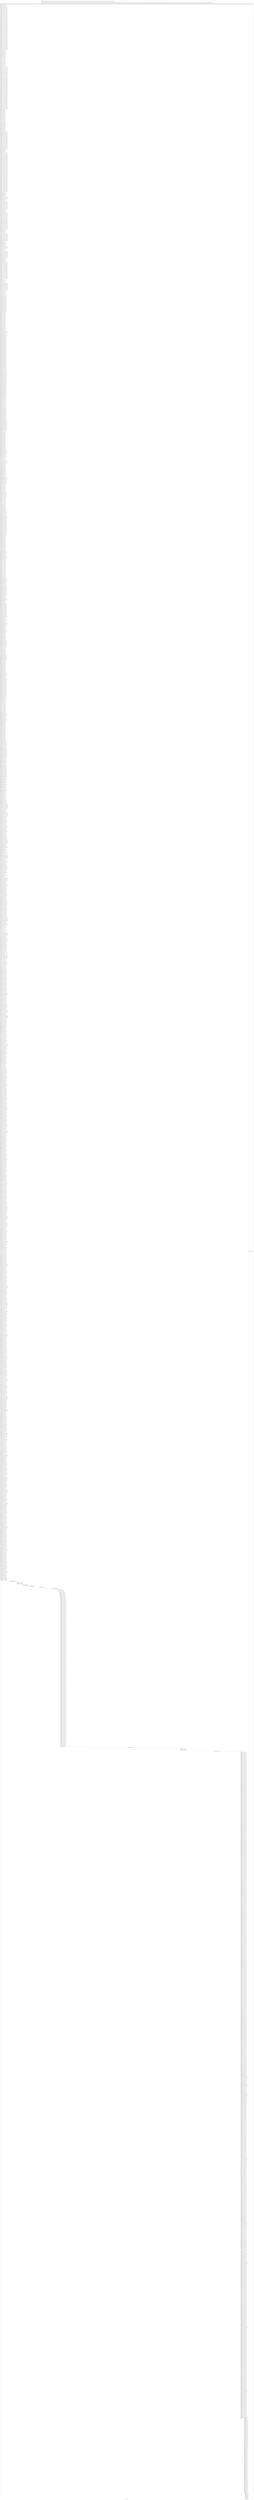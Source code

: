 digraph G {
label="Btor2XCFA";
subgraph cluster_0 {
label="main";
main_init[];
l1[];
l3[];
l4[];
l5[];
l6[];
l7[];
l8[];
l9[];
l10[];
l11[];
l12[];
l13[];
l14[];
l15[];
l16[];
l17[];
l18[];
l19[];
l20[];
l21[];
l22[];
l23[];
l24[];
l25[];
l26[];
l27[];
l28[];
l29[];
l30[];
l31[];
l32[];
l33[];
l34[];
l35[];
l36[];
l37[];
l38[];
l39[];
l40[];
l41[];
l42[];
l43[];
l44[];
l45[];
l46[];
l47[];
l48[];
l49[];
l50[];
l51[];
l52[];
l53[];
l54[];
l55[];
l56[];
l57[];
l58[];
l59[];
l60[];
l61[];
l62[];
l63[];
l64[];
l65[];
l66[];
l67[];
l68[];
l69[];
l70[];
l71[];
l72[];
l73[];
l74[];
l75[];
l76[];
l77[];
l78[];
l79[];
l80[];
l81[];
l82[];
l83[];
l84[];
l85[];
l86[];
l87[];
l88[];
l89[];
l90[];
l91[];
l92[];
l93[];
l94[];
l95[];
l96[];
l97[];
l98[];
l99[];
l100[];
l101[];
l102[];
l103[];
l104[];
l105[];
l106[];
l107[];
l108[];
l109[];
l110[];
l111[];
l112[];
l113[];
l114[];
l115[];
l116[];
l117[];
l118[];
l119[];
l120[];
l121[];
l122[];
l123[];
l124[];
l125[];
l126[];
l127[];
l128[];
l129[];
l130[];
l131[];
l132[];
l133[];
l134[];
l135[];
l136[];
l137[];
l138[];
l139[];
l140[];
l141[];
l142[];
l143[];
l144[];
l145[];
l146[];
l147[];
l148[];
l149[];
l150[];
l151[];
l152[];
l153[];
l154[];
l155[];
l156[];
l157[];
l158[];
l159[];
l160[];
l161[];
l162[];
l163[];
l164[];
l165[];
l166[];
l167[];
l168[];
l169[];
l170[];
l171[];
l172[];
l173[];
l174[];
l175[];
l176[];
l177[];
l178[];
l179[];
l180[];
l181[];
l182[];
l183[];
l184[];
l185[];
l186[];
l187[];
l188[];
l189[];
l190[];
l191[];
l192[];
l193[];
l194[];
l195[];
l196[];
l197[];
l198[];
l199[];
l200[];
l201[];
l202[];
l203[];
l204[];
l205[];
l206[];
l207[];
l208[];
l209[];
l210[];
l211[];
l212[];
l213[];
l214[];
l215[];
l216[];
l217[];
l218[];
l219[];
l220[];
l221[];
l222[];
l223[];
l224[];
l225[];
l226[];
l227[];
l228[];
l229[];
l230[];
l231[];
l232[];
l233[];
l234[];
l235[];
l236[];
l237[];
l238[];
l239[];
l240[];
l241[];
l242[];
l243[];
l244[];
l245[];
l246[];
l247[];
l248[];
l249[];
l250[];
l251[];
l252[];
l253[];
l254[];
l255[];
l256[];
l257[];
l258[];
l259[];
l260[];
l261[];
l262[];
l263[];
l264[];
l265[];
l266[];
l267[];
l268[];
l269[];
l270[];
l271[];
l272[];
l273[];
l274[];
l275[];
l276[];
l277[];
l278[];
l279[];
l280[];
l281[];
l282[];
l283[];
l284[];
l285[];
l286[];
l287[];
l288[];
l289[];
l290[];
l291[];
l292[];
l293[];
l294[];
l295[];
l296[];
l297[];
l298[];
l299[];
l300[];
l301[];
l302[];
l303[];
l304[];
l305[];
l306[];
l307[];
l308[];
l309[];
l310[];
l311[];
l312[];
l313[];
l314[];
l315[];
l316[];
l317[];
l318[];
l319[];
l320[];
l321[];
l322[];
l323[];
l324[];
l325[];
l326[];
l327[];
l328[];
l329[];
l330[];
l331[];
l332[];
l333[];
l334[];
l335[];
l336[];
l337[];
l338[];
l339[];
l340[];
l341[];
l342[];
l343[];
l344[];
l345[];
l346[];
l347[];
l348[];
l349[];
l350[];
l351[];
l352[];
l353[];
l354[];
l355[];
l356[];
l357[];
l358[];
l359[];
l360[];
l361[];
l362[];
l363[];
l364[];
l365[];
l366[];
l367[];
l368[];
l369[];
l370[];
l371[];
l372[];
l373[];
l374[];
l375[];
l376[];
l377[];
l378[];
l379[];
l380[];
l381[];
l382[];
l383[];
l384[];
l385[];
l386[];
l387[];
l388[];
l389[];
l390[];
l391[];
l392[];
l393[];
l394[];
l395[];
l396[];
l397[];
l398[];
l399[];
l400[];
l401[];
l402[];
l403[];
l404[];
l405[];
l406[];
l407[];
l408[];
l409[];
l410[];
l411[];
l412[];
l413[];
l414[];
l415[];
l416[];
l417[];
l418[];
l419[];
l420[];
l421[];
l422[];
l423[];
l424[];
l425[];
l426[];
l427[];
l428[];
l429[];
l430[];
l431[];
l432[];
l433[];
l434[];
l435[];
l436[];
l437[];
l438[];
l439[];
l440[];
l441[];
l442[];
l443[];
l444[];
l445[];
l446[];
l447[];
l448[];
l449[];
l450[];
l451[];
l452[];
l453[];
l454[];
l455[];
l456[];
l457[];
l458[];
l459[];
l460[];
l461[];
l462[];
l463[];
l464[];
l465[];
l466[];
l467[];
l468[];
l469[];
l470[];
l471[];
l472[];
l473[];
l474[];
l475[];
l476[];
l477[];
l478[];
l479[];
l480[];
l481[];
l482[];
l483[];
l484[];
l485[];
l486[];
l487[];
l488[];
l489[];
l490[];
l491[];
l492[];
l493[];
l494[];
l495[];
l496[];
l497[];
l498[];
l499[];
l500[];
l501[];
l502[];
l503[];
l504[];
l505[];
l506[];
l507[];
l508[];
l509[];
l510[];
l511[];
l512[];
l513[];
l514[];
l515[];
l516[];
l517[];
l518[];
l519[];
l520[];
l521[];
l522[];
l523[];
l524[];
l525[];
l526[];
l527[];
l528[];
l529[];
l530[];
l531[];
l532[];
l533[];
l534[];
l535[];
l536[];
l537[];
l538[];
l539[];
l540[];
l541[];
l542[];
l543[];
l544[];
l545[];
l546[];
l547[];
l548[];
l549[];
l550[];
l551[];
l552[];
l553[];
l554[];
l555[];
l556[];
l557[];
l558[];
l559[];
l560[];
l561[];
l562[];
l563[];
l564[];
l565[];
l566[];
l567[];
l568[];
l569[];
l570[];
l571[];
l572[];
l573[];
l574[];
l575[];
l576[];
l577[];
l578[];
l579[];
l580[];
l581[];
l582[];
l583[];
l584[];
l585[];
l586[];
l587[];
l588[];
l589[];
l590[];
l591[];
l592[];
l593[];
l594[];
l595[];
l596[];
l597[];
l598[];
l599[];
l600[];
l601[];
l602[];
l603[];
l604[];
l605[];
l606[];
l607[];
l608[];
l609[];
l610[];
l611[];
l612[];
l613[];
l614[];
l615[];
l616[];
l617[];
l618[];
l619[];
l620[];
l621[];
l622[];
l623[];
l624[];
l625[];
l626[];
l627[];
l628[];
l629[];
l630[];
l631[];
l632[];
l633[];
l634[];
l635[];
l636[];
l637[];
l638[];
l639[];
l640[];
l641[];
l642[];
l643[];
l644[];
l645[];
l646[];
l647[];
l648[];
l649[];
l650[];
l651[];
l652[];
l653[];
l654[];
l655[];
l656[];
l657[];
l658[];
l659[];
l660[];
l661[];
l662[];
l663[];
l664[];
l665[];
l666[];
l667[];
l668[];
l669[];
l670[];
l671[];
l672[];
l673[];
l674[];
l675[];
l676[];
l677[];
l678[];
l679[];
l680[];
l681[];
l682[];
l683[];
l684[];
l685[];
l686[];
l687[];
l688[];
l689[];
l690[];
l691[];
l692[];
l693[];
l694[];
l695[];
l696[];
l697[];
l698[];
l699[];
l700[];
l701[];
l702[];
l703[];
l704[];
l705[];
l706[];
l707[];
l708[];
l709[];
l710[];
l711[];
l712[];
l713[];
l714[];
l715[];
l716[];
l717[];
l718[];
l719[];
l720[];
l721[];
l722[];
l723[];
l724[];
l725[];
l726[];
l727[];
l728[];
l729[];
l730[];
l731[];
l732[];
l733[];
l734[];
l735[];
l736[];
l737[];
l738[];
l739[];
l740[];
l741[];
l742[];
l743[];
l744[];
l745[];
l746[];
l747[];
l748[];
l749[];
l750[];
l751[];
l752[];
l753[];
l754[];
l755[];
l756[];
l757[];
l758[];
l759[];
l760[];
l761[];
l762[];
l763[];
l764[];
l765[];
l766[];
l767[];
l768[];
l769[];
l770[];
l771[];
l772[];
l773[];
l774[];
l775[];
l776[];
l777[];
l778[];
l779[];
l780[];
l781[];
l782[];
l783[];
l784[];
l785[];
l786[];
l787[];
l788[];
l789[];
l790[];
l791[];
l792[];
l793[];
l794[];
l795[];
l796[];
l797[];
l798[];
l799[];
l800[];
l801[];
l802[];
l803[];
l804[];
l805[];
l806[];
l807[];
l808[];
l809[];
l810[];
l811[];
l812[];
l813[];
l814[];
l815[];
l816[];
l817[];
l818[];
l819[];
l820[];
l821[];
l822[];
l823[];
l824[];
l825[];
l826[];
l827[];
l828[];
l829[];
l830[];
l831[];
l832[];
l833[];
l834[];
l835[];
l836[];
l837[];
l838[];
l839[];
l840[];
l841[];
l842[];
l843[];
l844[];
l845[];
l846[];
l847[];
l848[];
l849[];
l850[];
l851[];
l852[];
l853[];
l854[];
l855[];
l856[];
l857[];
l858[];
l859[];
l860[];
l861[];
l862[];
l863[];
l864[];
l865[];
l866[];
l867[];
l868[];
l869[];
l870[];
l871[];
l872[];
l873[];
l874[];
l875[];
l876[];
l877[];
l878[];
l879[];
l880[];
l881[];
l882[];
l883[];
l884[];
l885[];
l886[];
l887[];
l888[];
l889[];
l890[];
l891[];
l892[];
l893[];
l894[];
l895[];
l896[];
l897[];
l898[];
l899[];
l900[];
l901[];
l902[];
l903[];
l904[];
l905[];
l906[];
l907[];
l908[];
l909[];
l910[];
l911[];
l912[];
l913[];
l914[];
l915[];
l916[];
l917[];
l918[];
l919[];
l920[];
l921[];
l922[];
l923[];
l924[];
l925[];
l926[];
l927[];
l928[];
l929[];
l930[];
l931[];
l932[];
l933[];
l934[];
l935[];
l936[];
l937[];
l938[];
l939[];
l940[];
l941[];
l942[];
l943[];
l944[];
l945[];
l946[];
l947[];
l948[];
l949[];
l950[];
l951[];
l952[];
l953[];
l954[];
l955[];
l956[];
l957[];
l958[];
l959[];
l960[];
l961[];
l962[];
l963[];
l964[];
l965[];
l966[];
l967[];
l968[];
l969[];
l970[];
l971[];
l972[];
l973[];
l974[];
l975[];
l976[];
l977[];
l978[];
l979[];
l980[];
l981[];
l982[];
l983[];
l984[];
l985[];
l986[];
l987[];
l988[];
l989[];
l990[];
l991[];
l992[];
l993[];
l994[];
l995[];
l996[];
l997[];
l998[];
l999[];
l1000[];
l1001[];
l1002[];
l1003[];
l1004[];
l1005[];
l1006[];
l1007[];
l1008[];
l1009[];
l1010[];
l1011[];
l1012[];
l1013[];
l1014[];
l1015[];
l1016[];
l1017[];
l1018[];
l1019[];
l1020[];
l1021[];
l1022[];
l1023[];
l1024[];
l1025[];
l1026[];
l1027[];
l1028[];
l1029[];
l1030[];
l1031[];
l1032[];
l1033[];
l1034[];
l1035[];
l1036[];
l1037[];
l1038[];
l1039[];
l1040[];
l1041[];
l1042[];
l1043[];
l1044[];
l1045[];
l1046[];
l1047[];
l1048[];
l1049[];
l1050[];
l1051[];
l1052[];
l1053[];
l1054[];
l1055[];
l1056[];
l1057[];
l1058[];
l1059[];
l1060[];
l1061[];
l1062[];
l1063[];
l1064[];
l1065[];
l1066[];
l1067[];
l1068[];
l1069[];
l1070[];
l1071[];
l1072[];
l1073[];
l1074[];
l1075[];
l1076[];
l1077[];
l1078[];
l1079[];
l1080[];
l1081[];
l1082[];
l1083[];
l1084[];
l1085[];
l1086[];
l1087[];
l1088[];
l1089[];
l1090[];
l1091[];
l1092[];
l1093[];
l1094[];
l1095[];
l1096[];
l1097[];
l1098[];
l1099[];
l1100[];
l1101[];
l1102[];
l1103[];
l1104[];
l1105[];
l1106[];
l1107[];
l1108[];
l1109[];
l1110[];
l1111[];
l1112[];
l1113[];
l1114[];
l1115[];
l1116[];
l1117[];
l1118[];
l1119[];
l1120[];
l1121[];
l1122[];
l1123[];
l1124[];
l1125[];
l1126[];
l1127[];
l1128[];
l1129[];
l1130[];
l1131[];
l1132[];
l1133[];
l1134[];
l1135[];
l1136[];
l1137[];
l1138[];
l1139[];
l1140[];
l1141[];
l1142[];
l1143[];
l1144[];
l1145[];
l1146[];
l1147[];
l1148[];
l1149[];
l1150[];
l1151[];
l1152[];
l1153[];
l1154[];
l1155[];
l1156[];
l1157[];
l1158[];
l1159[];
l1160[];
l1161[];
l1162[];
l1163[];
l1164[];
l1165[];
l1166[];
l1167[];
l1168[];
l1169[];
l1170[];
l1171[];
l1172[];
l1173[];
l1174[];
l1175[];
l1176[];
l1177[];
l1178[];
l1179[];
l1180[];
l1181[];
l1182[];
l1183[];
l1184[];
l1185[];
l1186[];
l1187[];
l1188[];
l1189[];
l1190[];
l1191[];
l1192[];
l1193[];
l1194[];
l1195[];
l1196[];
l1197[];
l1198[];
l1199[];
l1200[];
l1201[];
l1202[];
l1203[];
l1204[];
l1205[];
l1206[];
l1207[];
l1208[];
l1209[];
l1210[];
l1211[];
l1212[];
l1213[];
l1214[];
l1215[];
l1216[];
l1217[];
l1218[];
l1219[];
l1220[];
l1221[];
l1222[];
l1223[];
l1224[];
l1225[];
l1226[];
l1227[];
l1228[];
l1229[];
l1230[];
l1231[];
l1232[];
l1233[];
l1234[];
l1235[];
l1236[];
l1237[];
l1238[];
l1239[];
l1240[];
l1241[];
l1242[];
l1243[];
l1244[];
l1245[];
l1246[];
l1247[];
l1248[];
l1249[];
l1250[];
l1251[];
l1252[];
l1253[];
l1254[];
l1255[];
l1256[];
l1257[];
l1258[];
l1259[];
l1260[];
l1261[];
l1262[];
l1263[];
l1264[];
l1265[];
l1266[];
l1267[];
l1268[];
l1269[];
l1270[];
l1271[];
l1272[];
l1273[];
l1274[];
l1275[];
l1276[];
l1277[];
l1278[];
l1279[];
l1280[];
l1281[];
l1282[];
l1283[];
l1284[];
l1285[];
l1286[];
l1287[];
l1288[];
l1289[];
l1290[];
l1291[];
l1292[];
l1293[];
l1294[];
l1295[];
l1296[];
l1297[];
l1298[];
l1299[];
l1300[];
l1301[];
l1302[];
l1303[];
l1304[];
l1305[];
l1306[];
l1307[];
l1308[];
l1309[];
l1310[];
l1311[];
l1312[];
l1313[];
l1314[];
l1315[];
l1316[];
l1317[];
l1318[];
l1319[];
l1320[];
l1321[];
l1322[];
l1323[];
l1324[];
l1325[];
l1326[];
l1327[];
l1328[];
l1329[];
l1330[];
l1331[];
l1332[];
l1333[];
l1334[];
l1335[];
l1336[];
l1337[];
l1338[];
l1339[];
l1340[];
l1341[];
l1342[];
l1343[];
l1344[];
l1345[];
l1346[];
l1347[];
l1348[];
l1349[];
l1350[];
l1351[];
l1352[];
l1353[];
l1354[];
l1355[];
l1356[];
l1357[];
l1358[];
l1359[];
l1360[];
l1361[];
l1362[];
l1363[];
l1364[];
l1365[];
l1366[];
l1367[];
l1368[];
l1369[];
l1370[];
l1371[];
l1372[];
l1373[];
l1374[];
l1375[];
l1376[];
l1377[];
l1378[];
l1379[];
l1380[];
l1381[];
l1382[];
l1383[];
l1384[];
l1385[];
l1386[];
l1387[];
l1388[];
l1389[];
l1390[];
l1391[];
l1392[];
l1393[];
l1394[];
l1395[];
l1396[];
l1397[];
l1398[];
l1399[];
l1400[];
l1401[];
l1402[];
l1403[];
l1404[];
l1405[];
l1406[];
l1407[];
l1408[];
l1409[];
l1410[];
l1411[];
l1412[];
l1413[];
l1414[];
l1415[];
l1416[];
l1417[];
l1418[];
l1419[];
l1420[];
l1421[];
l1422[];
l1423[];
l1424[];
l1425[];
l1426[];
l1427[];
l1428[];
l1429[];
l1430[];
l1431[];
l1432[];
l1433[];
l1434[];
l1435[];
l1436[];
l1437[];
l1438[];
l1439[];
l1440[];
l1441[];
l1442[];
l1443[];
l1444[];
l1445[];
l1446[];
l1447[];
l1448[];
l1449[];
l1450[];
l1451[];
l1452[];
l1453[];
l1454[];
l1455[];
l1456[];
l1457[];
l1458[];
l1459[];
l1460[];
l1461[];
l1462[];
l1463[];
l1464[];
l1465[];
l1466[];
l1467[];
l1468[];
l1469[];
l1470[];
l1471[];
l1472[];
l1473[];
l1474[];
l1475[];
l1476[];
l1477[];
l1478[];
l1479[];
l1480[];
l1481[];
l1482[];
l1483[];
l1484[];
l1485[];
l1486[];
l1487[];
l1488[];
l1489[];
l1490[];
l1491[];
l1492[];
l1493[];
l1494[];
l1495[];
l1496[];
l1497[];
l1498[];
l1499[];
l1500[];
l1501[];
l1502[];
l1503[];
l1504[];
l1505[];
l1506[];
l1507[];
l1508[];
l1509[];
l1510[];
l1511[];
l1512[];
l1513[];
l1514[];
l1515[];
l1516[];
l1517[];
l1518[];
l1519[];
l1520[];
l1521[];
l1522[];
l1523[];
l1524[];
l1525[];
l1526[];
l1527[];
l1528[];
l1529[];
l1530[];
l1531[];
l1532[];
l1533[];
l1534[];
l1535[];
l1536[];
l1537[];
l1538[];
l1539[];
l1540[];
l1541[];
l1542[];
l1543[];
l1544[];
l1545[];
l1546[];
l1547[];
l1548[];
l1549[];
l1550[];
l1551[];
l1552[];
l1553[];
l1554[];
l1555[];
l1556[];
l1557[];
l1558[];
l1559[];
l1560[];
l1561[];
l1562[];
l1563[];
l1564[];
l1565[];
l1566[];
l1567[];
l1568[];
l1569[];
l1570[];
l1571[];
l1572[];
l1573[];
l1574[];
l1575[];
l1576[];
l1577[];
l1578[];
l1579[];
l1580[];
l1581[];
l1582[];
l1583[];
l1584[];
l1585[];
l1586[];
l1587[];
l1588[];
l1589[];
l1590[];
l1591[];
l1592[];
l1593[];
l1594[];
l1595[];
l1596[];
l1597[];
l1598[];
l1599[];
l1600[];
l1601[];
l1602[];
l1603[];
l1604[];
l1605[];
l1606[];
l1607[];
l1608[];
l1609[];
l1610[];
l1611[];
l1612[];
l1613[];
l1614[];
l1615[];
l1616[];
l1617[];
l1618[];
l1619[];
l1620[];
l1621[];
l1622[];
l1623[];
l1624[];
l1625[];
l1626[];
l1627[];
l1628[];
l1629[];
l1630[];
l1631[];
l1632[];
l1633[];
l1634[];
l1635[];
l1636[];
l1637[];
l1638[];
l1639[];
l1640[];
l1641[];
l1642[];
l1643[];
l1644[];
l1645[];
l1646[];
l1647[];
l1648[];
l1649[];
l1650[];
l1651[];
l1652[];
l1653[];
l1654[];
l1655[];
l1656[];
l1657[];
l1658[];
l1659[];
l1660[];
l1661[];
l1662[];
l1663[];
l1664[];
l1665[];
l1666[];
l1667[];
l1668[];
l1669[];
l1670[];
l1671[];
l1672[];
l1673[];
l1674[];
l1675[];
l1676[];
l1677[];
l1678[];
l1679[];
l1680[];
l1681[];
l1682[];
l1683[];
l1684[];
l1685[];
l1686[];
l1687[];
l1688[];
l1689[];
l1690[];
l1691[];
l1692[];
l1693[];
l1694[];
l1695[];
l1696[];
l1697[];
l1698[];
l1699[];
l1700[];
l1701[];
l1702[];
l1703[];
l1704[];
l1705[];
l1706[];
l1707[];
l1708[];
l1709[];
l1710[];
l1711[];
l1712[];
l1713[];
l1714[];
l1715[];
l1716[];
l1717[];
l1718[];
l1719[];
l1720[];
l1721[];
l1722[];
l1723[];
l1724[];
l1725[];
l1726[];
l1727[];
l1728[];
l1729[];
l1730[];
l1731[];
l1732[];
l1733[];
l1734[];
l1735[];
l1736[];
l1737[];
l1738[];
l1739[];
l1740[];
l1741[];
l1742[];
l1743[];
l1744[];
l1745[];
l1746[];
l1747[];
l1748[];
l1749[];
l1750[];
l1751[];
l1752[];
l1753[];
l1754[];
l1755[];
l1756[];
l1757[];
l1758[];
l1759[];
l1760[];
l1761[];
l1762[];
l1763[];
l1764[];
l1765[];
l1766[];
l1767[];
l1768[];
l1769[];
l1770[];
l1771[];
l1772[];
l1773[];
l1774[];
l1775[];
l1776[];
l1777[];
l1778[];
l1779[];
l1780[];
l1781[];
l1782[];
l1783[];
l1784[];
l1785[];
l1786[];
l1787[];
l1788[];
l1789[];
l1790[];
l1791[];
l1792[];
l1793[];
l1794[];
l1795[];
l1796[];
l1797[];
l1798[];
l1799[];
l1800[];
l1801[];
l1802[];
l1803[];
l1804[];
l1805[];
l1806[];
l1807[];
l1808[];
l1809[];
l1810[];
l1811[];
l1812[];
l1813[];
l1814[];
l1815[];
l1816[];
l1817[];
l1818[];
l1819[];
l1820[];
l1821[];
l1822[];
l1823[];
l1824[];
l1825[];
l1826[];
l1827[];
l1828[];
l1829[];
l1830[];
l1831[];
l1832[];
l1833[];
l1834[];
l1835[];
l1836[];
l1837[];
l1838[];
l1839[];
l1840[];
l1841[];
l1842[];
l1843[];
l1844[];
l1845[];
l1846[];
l1847[];
l1848[];
l1849[];
l1850[];
l1851[];
l1852[];
l1853[];
l1854[];
l1855[];
l1856[];
l1857[];
l1858[];
l1859[];
l1860[];
l1861[];
l1862[];
l1863[];
l1864[];
l1865[];
l1866[];
l1867[];
l1868[];
l1869[];
l1870[];
l1871[];
l1872[];
l1873[];
l1874[];
l1875[];
l1876[];
l1877[];
l1878[];
l1879[];
l1880[];
l1881[];
l1882[];
l1883[];
l1884[];
l1885[];
l1886[];
l1887[];
l1888[];
l1889[];
l1890[];
l1891[];
l1892[];
l1893[];
l1894[];
l1895[];
l1896[];
l1897[];
l1898[];
l1899[];
l1900[];
l1901[];
l1902[];
l1903[];
l1904[];
l1905[];
l1906[];
l1907[];
l1908[];
l1909[];
l1910[];
l1911[];
l1912[];
l1913[];
l1914[];
l1915[];
l1916[];
l1917[];
l1918[];
l1919[];
l1920[];
l1921[];
l1922[];
l1923[];
l1924[];
l1925[];
l1926[];
l1927[];
l1928[];
l1929[];
l1930[];
l1931[];
l1932[];
l1933[];
l1934[];
l1935[];
l1936[];
l1937[];
l1938[];
l1939[];
l1940[];
l1941[];
l1942[];
l1943[];
l1944[];
l1945[];
l1946[];
l1947[];
l1948[];
l1949[];
l1950[];
l1951[];
l1952[];
l1953[];
l1954[];
l1955[];
l1956[];
l1957[];
l1958[];
l1959[];
l1960[];
l1961[];
l1962[];
l1963[];
main_error[];
l1964[];
l1965[];
l1966[];
l1967[];
l1968[];
l1969[];
l1970[];
l1971[];
l1972[];
l1973[];
l1974[];
l1975[];
l1976[];
l1977[];
l1978[];
l1979[];
l1980[];
l1981[];
l1982[];
l1983[];
l1984[];
l1985[];
l1986[];
l1987[];
l1988[];
l1989[];
l1990[];
l1991[];
l1992[];
l1993[];
l1994[];
l1995[];
l1996[];
l1997[];
l1998[];
l1999[];
l2000[];
l2001[];
l2002[];
l2003[];
l2004[];
l2005[];
l2006[];
l2007[];
l2008[];
l2009[];
l2010[];
l2011[];
l2012[];
l2013[];
l2014[];
l2015[];
l2016[];
l2017[];
l2018[];
l2019[];
l2020[];
l2021[];
l2022[];
l2023[];
l2024[];
l2025[];
l2026[];
l2027[];
l2028[];
l2029[];
l2030[];
main_init -> l1 [label="[(assign const_5 #b00000000),(assign const_40 #b0),(assign const_144 #b00000001),(assign const_147 #b00000000),(assign const_208 #b00000000000000000000000000000010),(assign const_209 #b000000000000000000000000),(assign const_212 #b00000000000000000000000000000001),(assign const_281 #b00000000000000000000000000001000),(assign const_286 #b00000000000000000000000000011000),(assign const_289 #b00000000000000000000000000100000),(assign const_395 #b00000010),(assign const_1001 #b00000000000000000000000000000000),(assign const_1020 #b00000000000000000000000000000100),(assign const_1038 #b00000000000000000000000000000011)] "];
l3 -> l4 [label="[(havoc input_143),(havoc input_145),(havoc input_146),(havoc input_152),(havoc input_153),(havoc input_154),(havoc input_159),(havoc input_160),(havoc input_161),(havoc input_162),(havoc input_163),(havoc input_164),(havoc input_165),(havoc input_166),(havoc input_167),(havoc input_168),(havoc input_169),(havoc input_170),(havoc input_171),(havoc input_172),(havoc input_173),(havoc input_174),(havoc input_207),(havoc input_216),(havoc input_217),(havoc input_218),(havoc input_219),(havoc input_220),(havoc input_224),(havoc input_225),(havoc input_226),(havoc input_227),(havoc input_228),(havoc input_229),(havoc input_230),(havoc input_231),(havoc input_232),(havoc input_233),(havoc input_234),(havoc input_235),(havoc input_236),(havoc input_237),(havoc input_238),(havoc input_316),(havoc input_320),(havoc input_321),(havoc input_322),(havoc input_323),(havoc input_324),(havoc input_325),(havoc input_326),(havoc input_327),(havoc input_328),(havoc input_329),(havoc input_330),(havoc input_331),(havoc input_332),(havoc input_333),(havoc input_334),(havoc input_335),(havoc input_336),(havoc input_337),(havoc input_338),(havoc input_339),(havoc input_340),(havoc input_341),(havoc input_342),(havoc input_343),(havoc input_344),(havoc input_345),(havoc input_346),(havoc input_347),(havoc input_348),(havoc input_349),(havoc input_350),(havoc input_391),(havoc input_392),(havoc input_393),(havoc input_394),(havoc input_396),(havoc input_399),(havoc input_407),(havoc input_411),(havoc input_428),(havoc input_432),(havoc input_447),(havoc input_448),(havoc input_449),(havoc input_450),(havoc input_451),(havoc input_454),(havoc input_462),(havoc input_466),(havoc input_483),(havoc input_487),(havoc input_533),(havoc input_536),(havoc input_539),(havoc input_542),(havoc input_545),(havoc input_548),(havoc input_551),(havoc input_554),(havoc input_557),(havoc input_560),(havoc input_563),(havoc input_566),(havoc input_569),(havoc input_572),(havoc input_575),(havoc input_578),(havoc input_581),(havoc input_583),(havoc input_585),(havoc input_587),(havoc input_589),(havoc input_591),(havoc input_593),(havoc input_595),(havoc input_630),(havoc input_632),(havoc input_634),(havoc input_636),(havoc input_638),(havoc input_640),(havoc input_642),(havoc input_644),(havoc input_698),(havoc input_726),(havoc input_759),(havoc input_788),(havoc input_852),(havoc input_880),(havoc input_913),(havoc input_942)] "];
l4 -> l5 [label="[(assign binary_141 (bvand state_53 (bvnot state_139)))] "];
l5 -> l6 [label="[(assign ternary_148 (ite (= input_146 #b1) const_147 state_6))] "];
l6 -> l7 [label="[(assign ternary_149 (ite (= input_145 #b1) const_144 ternary_148))] "];
l7 -> l8 [label="[(assign ternary_150 (ite (= input_143 #b1) const_144 ternary_149))] "];
l8 -> l9 [label="[(assign ternary_155 (ite (= input_154 #b1) const_147 state_8))] "];
l9 -> l10 [label="[(assign ternary_156 (ite (= input_153 #b1) const_144 ternary_155))] "];
l10 -> l11 [label="[(assign ternary_157 (ite (= input_152 #b1) const_144 ternary_156))] "];
l11 -> l12 [label="[(assign ternary_175 (ite (= input_174 #b1) const_147 state_10))] "];
l12 -> l13 [label="[(assign ternary_176 (ite (= input_173 #b1) const_147 ternary_175))] "];
l13 -> l14 [label="[(assign ternary_177 (ite (= input_172 #b1) const_144 ternary_176))] "];
l14 -> l15 [label="[(assign ternary_178 (ite (= input_171 #b1) const_144 ternary_177))] "];
l15 -> l16 [label="[(assign ternary_179 (ite (= input_170 #b1) const_144 ternary_178))] "];
l16 -> l17 [label="[(assign ternary_180 (ite (= input_169 #b1) const_144 ternary_179))] "];
l17 -> l18 [label="[(assign ternary_181 (ite (= input_168 #b1) const_144 ternary_180))] "];
l18 -> l19 [label="[(assign ternary_182 (ite (= input_167 #b1) const_144 ternary_181))] "];
l19 -> l20 [label="[(assign ternary_183 (ite (= input_166 #b1) const_144 ternary_182))] "];
l20 -> l21 [label="[(assign ternary_184 (ite (= input_165 #b1) const_144 ternary_183))] "];
l21 -> l22 [label="[(assign ternary_185 (ite (= input_164 #b1) const_144 ternary_184))] "];
l22 -> l23 [label="[(assign ternary_186 (ite (= input_163 #b1) const_144 ternary_185))] "];
l23 -> l24 [label="[(assign ternary_187 (ite (= input_162 #b1) const_144 ternary_186))] "];
l24 -> l25 [label="[(assign ternary_188 (ite (= input_161 #b1) const_144 ternary_187))] "];
l25 -> l26 [label="[(assign ternary_189 (ite (= input_160 #b1) const_144 ternary_188))] "];
l26 -> l27 [label="[(assign ternary_190 (ite (= input_159 #b1) const_144 ternary_189))] "];
l27 -> l28 [label="[(assign ternary_192 (ite (= input_172 #b1) const_147 state_12))] "];
l28 -> l29 [label="[(assign ternary_193 (ite (= input_171 #b1) const_147 ternary_192))] "];
l29 -> l30 [label="[(assign ternary_194 (ite (= input_170 #b1) const_147 ternary_193))] "];
l30 -> l31 [label="[(assign ternary_195 (ite (= input_169 #b1) const_147 ternary_194))] "];
l31 -> l32 [label="[(assign ternary_196 (ite (= input_168 #b1) const_147 ternary_195))] "];
l32 -> l33 [label="[(assign ternary_197 (ite (= input_167 #b1) const_147 ternary_196))] "];
l33 -> l34 [label="[(assign ternary_198 (ite (= input_166 #b1) const_147 ternary_197))] "];
l34 -> l35 [label="[(assign ternary_199 (ite (= input_165 #b1) const_144 ternary_198))] "];
l35 -> l36 [label="[(assign ternary_200 (ite (= input_164 #b1) const_144 ternary_199))] "];
l36 -> l37 [label="[(assign ternary_201 (ite (= input_163 #b1) const_144 ternary_200))] "];
l37 -> l38 [label="[(assign ternary_202 (ite (= input_162 #b1) const_144 ternary_201))] "];
l38 -> l39 [label="[(assign ternary_203 (ite (= input_161 #b1) const_144 ternary_202))] "];
l39 -> l40 [label="[(assign ternary_204 (ite (= input_160 #b1) const_144 ternary_203))] "];
l40 -> l41 [label="[(assign ternary_205 (ite (= input_159 #b1) const_144 ternary_204))] "];
l41 -> l42 [label="[(assign binary_210 (++ const_209 state_14))] "];
l42 -> l43 [label="[(assign binary_211 (bvadd const_208 binary_210))] "];
l43 -> l44 [label="[(assign binary_213 (bvsub binary_211 const_212))] "];
l44 -> l45 [label="[(assign binary_214 (bvsrem binary_213 const_208))] "];
l45 -> l46 [label="[(assign slice_215 (extract binary_214 0 8))] "];
l46 -> l47 [label="[(assign binary_221 (bvadd const_212 binary_210))] "];
l47 -> l48 [label="[(assign binary_222 (bvsrem binary_221 const_208))] "];
l48 -> l49 [label="[(assign slice_223 (extract binary_222 0 8))] "];
l49 -> l50 [label="[(assign binary_239 (++ const_209 state_12))] "];
l50 -> l51 [label="[(assign binary_240 (bvadd const_208 binary_239))] "];
l51 -> l52 [label="[(assign binary_241 (bvsub binary_240 const_212))] "];
l52 -> l53 [label="[(assign binary_242 (bvsrem binary_241 const_208))] "];
l53 -> l54 [label="[(assign slice_243 (extract binary_242 0 8))] "];
l54 -> l55 [label="[(assign ternary_244 (ite (= input_238 #b1) slice_243 state_14))] "];
l55 -> l56 [label="[(assign ternary_245 (ite (= input_172 #b1) const_144 ternary_244))] "];
l56 -> l57 [label="[(assign ternary_246 (ite (= input_171 #b1) const_144 ternary_245))] "];
l57 -> l58 [label="[(assign ternary_247 (ite (= input_170 #b1) const_144 ternary_246))] "];
l58 -> l59 [label="[(assign ternary_248 (ite (= input_169 #b1) const_144 ternary_247))] "];
l59 -> l60 [label="[(assign ternary_249 (ite (= input_168 #b1) const_144 ternary_248))] "];
l60 -> l61 [label="[(assign ternary_250 (ite (= input_167 #b1) const_144 ternary_249))] "];
l61 -> l62 [label="[(assign ternary_251 (ite (= input_166 #b1) const_144 ternary_250))] "];
l62 -> l63 [label="[(assign ternary_252 (ite (= input_237 #b1) slice_223 ternary_251))] "];
l63 -> l64 [label="[(assign ternary_253 (ite (= input_236 #b1) slice_223 ternary_252))] "];
l64 -> l65 [label="[(assign ternary_254 (ite (= input_235 #b1) slice_223 ternary_253))] "];
l65 -> l66 [label="[(assign ternary_255 (ite (= input_234 #b1) slice_223 ternary_254))] "];
l66 -> l67 [label="[(assign ternary_256 (ite (= input_233 #b1) slice_223 ternary_255))] "];
l67 -> l68 [label="[(assign ternary_257 (ite (= input_232 #b1) slice_215 ternary_256))] "];
l68 -> l69 [label="[(assign ternary_258 (ite (= input_231 #b1) slice_215 ternary_257))] "];
l69 -> l70 [label="[(assign ternary_259 (ite (= input_230 #b1) slice_215 ternary_258))] "];
l70 -> l71 [label="[(assign ternary_260 (ite (= input_229 #b1) slice_215 ternary_259))] "];
l71 -> l72 [label="[(assign ternary_261 (ite (= input_228 #b1) slice_215 ternary_260))] "];
l72 -> l73 [label="[(assign ternary_262 (ite (= input_165 #b1) const_147 ternary_261))] "];
l73 -> l74 [label="[(assign ternary_263 (ite (= input_164 #b1) const_147 ternary_262))] "];
l74 -> l75 [label="[(assign ternary_264 (ite (= input_163 #b1) const_147 ternary_263))] "];
l75 -> l76 [label="[(assign ternary_265 (ite (= input_162 #b1) const_147 ternary_264))] "];
l76 -> l77 [label="[(assign ternary_266 (ite (= input_161 #b1) const_147 ternary_265))] "];
l77 -> l78 [label="[(assign ternary_267 (ite (= input_160 #b1) const_147 ternary_266))] "];
l78 -> l79 [label="[(assign ternary_268 (ite (= input_159 #b1) const_147 ternary_267))] "];
l79 -> l80 [label="[(assign ternary_269 (ite (= input_227 #b1) slice_223 ternary_268))] "];
l80 -> l81 [label="[(assign ternary_270 (ite (= input_226 #b1) slice_223 ternary_269))] "];
l81 -> l82 [label="[(assign ternary_271 (ite (= input_225 #b1) slice_223 ternary_270))] "];
l82 -> l83 [label="[(assign ternary_272 (ite (= input_224 #b1) slice_223 ternary_271))] "];
l83 -> l84 [label="[(assign ternary_273 (ite (= input_220 #b1) slice_223 ternary_272))] "];
l84 -> l85 [label="[(assign ternary_274 (ite (= input_219 #b1) slice_215 ternary_273))] "];
l85 -> l86 [label="[(assign ternary_275 (ite (= input_218 #b1) slice_215 ternary_274))] "];
l86 -> l87 [label="[(assign ternary_276 (ite (= input_217 #b1) slice_215 ternary_275))] "];
l87 -> l88 [label="[(assign ternary_277 (ite (= input_216 #b1) slice_215 ternary_276))] "];
l88 -> l89 [label="[(assign ternary_278 (ite (= input_207 #b1) slice_215 ternary_277))] "];
l89 -> l90 [label="[(assign binary_280 (++ const_209 state_30))] "];
l90 -> l91 [label="[(assign binary_282 (++ const_209 state_32))] "];
l91 -> l92 [label="[(assign binary_283 (bvmul const_281 binary_282))] "];
l92 -> l93 [label="[(assign binary_284 (bvadd binary_280 binary_283))] "];
l93 -> l94 [label="[(assign slice_285 (extract binary_284 0 8))] "];
l94 -> l95 [label="[(assign binary_287 (bvadd const_286 binary_280))] "];
l95 -> l96 [label="[(assign slice_288 (extract binary_287 0 8))] "];
l96 -> l97 [label="[(assign binary_290 (bvadd const_289 binary_280))] "];
l97 -> l98 [label="[(assign slice_291 (extract binary_290 0 8))] "];
l98 -> l99 [label="[(assign binary_292 (++ const_209 state_20))] "];
l99 -> l100 [label="[(assign binary_293 (++ const_209 state_22))] "];
l100 -> l101 [label="[(assign binary_294 (bvmul const_281 binary_293))] "];
l101 -> l102 [label="[(assign binary_295 (bvadd binary_292 binary_294))] "];
l102 -> l103 [label="[(assign slice_296 (extract binary_295 0 8))] "];
l103 -> l104 [label="[(assign binary_297 (bvadd const_286 binary_292))] "];
l104 -> l105 [label="[(assign slice_298 (extract binary_297 0 8))] "];
l105 -> l106 [label="[(assign binary_299 (bvadd const_289 binary_292))] "];
l106 -> l107 [label="[(assign slice_300 (extract binary_299 0 8))] "];
l107 -> l108 [label="[(assign ternary_301 (ite (= input_172 #b1) slice_300 state_16))] "];
l108 -> l109 [label="[(assign ternary_302 (ite (= input_171 #b1) state_20 ternary_301))] "];
l109 -> l110 [label="[(assign ternary_303 (ite (= input_170 #b1) slice_300 ternary_302))] "];
l110 -> l111 [label="[(assign ternary_304 (ite (= input_169 #b1) state_20 ternary_303))] "];
l111 -> l112 [label="[(assign ternary_305 (ite (= input_168 #b1) slice_296 ternary_304))] "];
l112 -> l113 [label="[(assign ternary_306 (ite (= input_167 #b1) slice_298 ternary_305))] "];
l113 -> l114 [label="[(assign ternary_307 (ite (= input_166 #b1) slice_296 ternary_306))] "];
l114 -> l115 [label="[(assign ternary_308 (ite (= input_165 #b1) slice_291 ternary_307))] "];
l115 -> l116 [label="[(assign ternary_309 (ite (= input_164 #b1) state_30 ternary_308))] "];
l116 -> l117 [label="[(assign ternary_310 (ite (= input_163 #b1) slice_291 ternary_309))] "];
l117 -> l118 [label="[(assign ternary_311 (ite (= input_162 #b1) state_30 ternary_310))] "];
l118 -> l119 [label="[(assign ternary_312 (ite (= input_161 #b1) slice_285 ternary_311))] "];
l119 -> l120 [label="[(assign ternary_313 (ite (= input_160 #b1) slice_288 ternary_312))] "];
l120 -> l121 [label="[(assign ternary_314 (ite (= input_159 #b1) slice_285 ternary_313))] "];
l121 -> l122 [label="[(assign binary_317 (++ const_209 state_18))] "];
l122 -> l123 [label="[(assign binary_318 (bvadd const_212 binary_317))] "];
l123 -> l124 [label="[(assign slice_319 (extract binary_318 0 8))] "];
l124 -> l125 [label="[(assign ternary_351 (ite (= input_350 #b1) const_144 state_18))] "];
l125 -> l126 [label="[(assign ternary_352 (ite (= input_349 #b1) slice_319 ternary_351))] "];
l126 -> l127 [label="[(assign ternary_353 (ite (= input_348 #b1) const_144 ternary_352))] "];
l127 -> l128 [label="[(assign ternary_354 (ite (= input_347 #b1) slice_319 ternary_353))] "];
l128 -> l129 [label="[(assign ternary_355 (ite (= input_346 #b1) const_144 ternary_354))] "];
l129 -> l130 [label="[(assign ternary_356 (ite (= input_345 #b1) slice_319 ternary_355))] "];
l130 -> l131 [label="[(assign ternary_357 (ite (= input_344 #b1) const_144 ternary_356))] "];
l131 -> l132 [label="[(assign ternary_358 (ite (= input_343 #b1) slice_319 ternary_357))] "];
l132 -> l133 [label="[(assign ternary_359 (ite (= input_342 #b1) const_144 ternary_358))] "];
l133 -> l134 [label="[(assign ternary_360 (ite (= input_341 #b1) slice_319 ternary_359))] "];
l134 -> l135 [label="[(assign ternary_361 (ite (= input_340 #b1) const_144 ternary_360))] "];
l135 -> l136 [label="[(assign ternary_362 (ite (= input_339 #b1) slice_319 ternary_361))] "];
l136 -> l137 [label="[(assign ternary_363 (ite (= input_338 #b1) const_144 ternary_362))] "];
l137 -> l138 [label="[(assign ternary_364 (ite (= input_337 #b1) slice_319 ternary_363))] "];
l138 -> l139 [label="[(assign ternary_365 (ite (= input_336 #b1) const_144 ternary_364))] "];
l139 -> l140 [label="[(assign ternary_366 (ite (= input_335 #b1) slice_319 ternary_365))] "];
l140 -> l141 [label="[(assign ternary_367 (ite (= input_334 #b1) const_144 ternary_366))] "];
l141 -> l142 [label="[(assign ternary_368 (ite (= input_333 #b1) slice_319 ternary_367))] "];
l142 -> l143 [label="[(assign ternary_369 (ite (= input_332 #b1) const_144 ternary_368))] "];
l143 -> l144 [label="[(assign ternary_370 (ite (= input_331 #b1) slice_319 ternary_369))] "];
l144 -> l145 [label="[(assign ternary_371 (ite (= input_330 #b1) const_144 ternary_370))] "];
l145 -> l146 [label="[(assign ternary_372 (ite (= input_329 #b1) slice_319 ternary_371))] "];
l146 -> l147 [label="[(assign ternary_373 (ite (= input_328 #b1) const_144 ternary_372))] "];
l147 -> l148 [label="[(assign ternary_374 (ite (= input_327 #b1) slice_319 ternary_373))] "];
l148 -> l149 [label="[(assign ternary_375 (ite (= input_326 #b1) const_144 ternary_374))] "];
l149 -> l150 [label="[(assign ternary_376 (ite (= input_325 #b1) slice_319 ternary_375))] "];
l150 -> l151 [label="[(assign ternary_377 (ite (= input_324 #b1) const_144 ternary_376))] "];
l151 -> l152 [label="[(assign ternary_378 (ite (= input_323 #b1) slice_319 ternary_377))] "];
l152 -> l153 [label="[(assign ternary_379 (ite (= input_322 #b1) const_144 ternary_378))] "];
l153 -> l154 [label="[(assign ternary_380 (ite (= input_321 #b1) slice_319 ternary_379))] "];
l154 -> l155 [label="[(assign ternary_381 (ite (= input_320 #b1) const_144 ternary_380))] "];
l155 -> l156 [label="[(assign ternary_382 (ite (= input_316 #b1) slice_319 ternary_381))] "];
l156 -> l157 [label="[(assign binary_384 (++ const_209 state_26))] "];
l157 -> l158 [label="[(assign binary_385 (bvsrem binary_384 const_281))] "];
l158 -> l159 [label="[(assign binary_386 (bvadd const_212 binary_385))] "];
l159 -> l160 [label="[(assign slice_387 (extract binary_386 0 8))] "];
l160 -> l161 [label="[(assign ternary_388 (ite (= input_145 #b1) slice_387 state_20))] "];
l161 -> l162 [label="[(assign ternary_389 (ite (= input_143 #b1) const_147 ternary_388))] "];
l162 -> l163 [label="[(assign binary_397 (bvsdiv binary_384 const_281))] "];
l163 -> l164 [label="[(assign slice_398 (extract binary_397 0 8))] "];
l164 -> l165 [label="[(assign ternary_400 (ite (= input_399 #b1) slice_398 state_22))] "];
l165 -> l166 [label="[(assign ternary_401 (ite (= input_396 #b1) slice_398 ternary_400))] "];
l166 -> l167 [label="[(assign ternary_402 (ite (= input_394 #b1) const_395 ternary_401))] "];
l167 -> l168 [label="[(assign ternary_403 (ite (= input_393 #b1) const_144 ternary_402))] "];
l168 -> l169 [label="[(assign ternary_404 (ite (= input_392 #b1) const_147 ternary_403))] "];
l169 -> l170 [label="[(assign ternary_405 (ite (= input_391 #b1) const_147 ternary_404))] "];
l170 -> l171 [label="[(assign binary_408 (++ const_209 slice_387))] "];
l171 -> l172 [label="[(assign binary_409 (bvadd const_212 binary_408))] "];
l172 -> l173 [label="[(assign slice_410 (extract binary_409 0 8))] "];
l173 -> l174 [label="[(assign ternary_412 (ite (= input_411 #b1) slice_387 state_24))] "];
l174 -> l175 [label="[(assign ternary_413 (ite (= input_145 #b1) slice_410 ternary_412))] "];
l175 -> l176 [label="[(assign ternary_414 (ite (= input_407 #b1) slice_387 ternary_413))] "];
l176 -> l177 [label="[(assign ternary_415 (ite (= input_143 #b1) const_144 ternary_414))] "];
l177 -> l178 [label="[(assign ternary_417 (ite (= input_237 #b1) state_16 state_26))] "];
l178 -> l179 [label="[(assign ternary_418 (ite (= input_236 #b1) state_16 ternary_417))] "];
l179 -> l180 [label="[(assign ternary_419 (ite (= input_235 #b1) state_16 ternary_418))] "];
l180 -> l181 [label="[(assign ternary_420 (ite (= input_234 #b1) state_16 ternary_419))] "];
l181 -> l182 [label="[(assign ternary_421 (ite (= input_233 #b1) state_16 ternary_420))] "];
l182 -> l183 [label="[(assign ternary_422 (ite (= input_232 #b1) state_16 ternary_421))] "];
l183 -> l184 [label="[(assign ternary_423 (ite (= input_231 #b1) state_16 ternary_422))] "];
l184 -> l185 [label="[(assign ternary_424 (ite (= input_230 #b1) state_16 ternary_423))] "];
l185 -> l186 [label="[(assign ternary_425 (ite (= input_229 #b1) state_16 ternary_424))] "];
l186 -> l187 [label="[(assign ternary_426 (ite (= input_228 #b1) state_16 ternary_425))] "];
l187 -> l188 [label="[(assign binary_429 (++ const_209 state_28))] "];
l188 -> l189 [label="[(assign binary_430 (bvadd const_212 binary_429))] "];
l189 -> l190 [label="[(assign slice_431 (extract binary_430 0 8))] "];
l190 -> l191 [label="[(assign ternary_433 (ite (= input_432 #b1) slice_431 state_28))] "];
l191 -> l192 [label="[(assign ternary_434 (ite (= input_428 #b1) slice_431 ternary_433))] "];
l192 -> l193 [label="[(assign ternary_435 (ite (= input_167 #b1) const_144 ternary_434))] "];
l193 -> l194 [label="[(assign ternary_436 (ite (= input_166 #b1) const_144 ternary_435))] "];
l194 -> l195 [label="[(assign ternary_437 (ite (= input_394 #b1) const_144 ternary_436))] "];
l195 -> l196 [label="[(assign ternary_438 (ite (= input_393 #b1) const_144 ternary_437))] "];
l196 -> l197 [label="[(assign binary_440 (++ const_209 state_36))] "];
l197 -> l198 [label="[(assign binary_441 (bvsrem binary_440 const_281))] "];
l198 -> l199 [label="[(assign binary_442 (bvadd const_212 binary_441))] "];
l199 -> l200 [label="[(assign slice_443 (extract binary_442 0 8))] "];
l200 -> l201 [label="[(assign ternary_444 (ite (= input_153 #b1) slice_443 state_30))] "];
l201 -> l202 [label="[(assign ternary_445 (ite (= input_152 #b1) const_147 ternary_444))] "];
l202 -> l203 [label="[(assign binary_452 (bvsdiv binary_440 const_281))] "];
l203 -> l204 [label="[(assign slice_453 (extract binary_452 0 8))] "];
l204 -> l205 [label="[(assign ternary_455 (ite (= input_454 #b1) slice_453 state_32))] "];
l205 -> l206 [label="[(assign ternary_456 (ite (= input_451 #b1) slice_453 ternary_455))] "];
l206 -> l207 [label="[(assign ternary_457 (ite (= input_450 #b1) const_395 ternary_456))] "];
l207 -> l208 [label="[(assign ternary_458 (ite (= input_449 #b1) const_144 ternary_457))] "];
l208 -> l209 [label="[(assign ternary_459 (ite (= input_448 #b1) const_147 ternary_458))] "];
l209 -> l210 [label="[(assign ternary_460 (ite (= input_447 #b1) const_147 ternary_459))] "];
l210 -> l211 [label="[(assign binary_463 (++ const_209 slice_443))] "];
l211 -> l212 [label="[(assign binary_464 (bvadd const_212 binary_463))] "];
l212 -> l213 [label="[(assign slice_465 (extract binary_464 0 8))] "];
l213 -> l214 [label="[(assign ternary_467 (ite (= input_466 #b1) slice_443 state_34))] "];
l214 -> l215 [label="[(assign ternary_468 (ite (= input_153 #b1) slice_465 ternary_467))] "];
l215 -> l216 [label="[(assign ternary_469 (ite (= input_462 #b1) slice_443 ternary_468))] "];
l216 -> l217 [label="[(assign ternary_470 (ite (= input_152 #b1) const_144 ternary_469))] "];
l217 -> l218 [label="[(assign ternary_472 (ite (= input_227 #b1) state_16 state_36))] "];
l218 -> l219 [label="[(assign ternary_473 (ite (= input_226 #b1) state_16 ternary_472))] "];
l219 -> l220 [label="[(assign ternary_474 (ite (= input_225 #b1) state_16 ternary_473))] "];
l220 -> l221 [label="[(assign ternary_475 (ite (= input_224 #b1) state_16 ternary_474))] "];
l221 -> l222 [label="[(assign ternary_476 (ite (= input_220 #b1) state_16 ternary_475))] "];
l222 -> l223 [label="[(assign ternary_477 (ite (= input_219 #b1) state_16 ternary_476))] "];
l223 -> l224 [label="[(assign ternary_478 (ite (= input_218 #b1) state_16 ternary_477))] "];
l224 -> l225 [label="[(assign ternary_479 (ite (= input_217 #b1) state_16 ternary_478))] "];
l225 -> l226 [label="[(assign ternary_480 (ite (= input_216 #b1) state_16 ternary_479))] "];
l226 -> l227 [label="[(assign ternary_481 (ite (= input_207 #b1) state_16 ternary_480))] "];
l227 -> l228 [label="[(assign binary_484 (++ const_209 state_38))] "];
l228 -> l229 [label="[(assign binary_485 (bvadd const_212 binary_484))] "];
l229 -> l230 [label="[(assign slice_486 (extract binary_485 0 8))] "];
l230 -> l231 [label="[(assign ternary_488 (ite (= input_487 #b1) slice_486 state_38))] "];
l231 -> l232 [label="[(assign ternary_489 (ite (= input_483 #b1) slice_486 ternary_488))] "];
l232 -> l233 [label="[(assign ternary_490 (ite (= input_160 #b1) const_144 ternary_489))] "];
l233 -> l234 [label="[(assign ternary_491 (ite (= input_159 #b1) const_144 ternary_490))] "];
l234 -> l235 [label="[(assign ternary_492 (ite (= input_450 #b1) const_144 ternary_491))] "];
l235 -> l236 [label="[(assign ternary_493 (ite (= input_449 #b1) const_144 ternary_492))] "];
l236 -> l237 [label="[(assign binary_495 (bvor (bvnot state_41) input_174))] "];
l237 -> l238 [label="[(assign binary_496 (bvor binary_495 input_173))] "];
l238 -> l239 [label="[(assign binary_497 (bvand binary_496 (bvnot input_172)))] "];
l239 -> l240 [label="[(assign binary_498 (bvand binary_497 (bvnot input_171)))] "];
l240 -> l241 [label="[(assign binary_499 (bvand binary_498 (bvnot input_170)))] "];
l241 -> l242 [label="[(assign binary_500 (bvand binary_499 (bvnot input_169)))] "];
l242 -> l243 [label="[(assign binary_501 (bvand binary_500 (bvnot input_168)))] "];
l243 -> l244 [label="[(assign binary_502 (bvand binary_501 (bvnot input_167)))] "];
l244 -> l245 [label="[(assign binary_503 (bvand binary_502 (bvnot input_166)))] "];
l245 -> l246 [label="[(assign binary_504 (bvand binary_503 (bvnot input_165)))] "];
l246 -> l247 [label="[(assign binary_505 (bvand binary_504 (bvnot input_164)))] "];
l247 -> l248 [label="[(assign binary_506 (bvand binary_505 (bvnot input_163)))] "];
l248 -> l249 [label="[(assign binary_507 (bvand binary_506 (bvnot input_162)))] "];
l249 -> l250 [label="[(assign binary_508 (bvand binary_507 (bvnot input_161)))] "];
l250 -> l251 [label="[(assign binary_509 (bvand binary_508 (bvnot input_160)))] "];
l251 -> l252 [label="[(assign binary_510 (bvand binary_509 (bvnot input_159)))] "];
l252 -> l253 [label="[(assign binary_512 (bvand state_43 (bvnot input_174)))] "];
l253 -> l254 [label="[(assign binary_513 (bvand binary_512 (bvnot input_238)))] "];
l254 -> l255 [label="[(assign binary_514 (bvor binary_513 input_172))] "];
l255 -> l256 [label="[(assign binary_515 (bvor binary_514 input_171))] "];
l256 -> l257 [label="[(assign binary_516 (bvor binary_515 input_170))] "];
l257 -> l258 [label="[(assign binary_517 (bvor binary_516 input_169))] "];
l258 -> l259 [label="[(assign binary_518 (bvor binary_517 input_168))] "];
l259 -> l260 [label="[(assign binary_519 (bvor binary_518 input_167))] "];
l260 -> l261 [label="[(assign binary_520 (bvor binary_519 input_166))] "];
l261 -> l262 [label="[(assign binary_521 (bvor binary_520 input_165))] "];
l262 -> l263 [label="[(assign binary_522 (bvor binary_521 input_164))] "];
l263 -> l264 [label="[(assign binary_523 (bvor binary_522 input_163))] "];
l264 -> l265 [label="[(assign binary_524 (bvor binary_523 input_162))] "];
l265 -> l266 [label="[(assign binary_525 (bvor binary_524 input_161))] "];
l266 -> l267 [label="[(assign binary_526 (bvor binary_525 input_160))] "];
l267 -> l268 [label="[(assign binary_527 (bvor binary_526 input_159))] "];
l268 -> l269 [label="[(assign binary_529 (bvor state_45 input_238))] "];
l269 -> l270 [label="[(assign binary_530 (bvand binary_529 (bvnot input_173)))] "];
l270 -> l271 [label="[(assign binary_532 (bvand (bvnot state_47) (bvnot input_350)))] "];
l271 -> l272 [label="[(assign binary_534 (bvor binary_532 input_533))] "];
l272 -> l273 [label="[(assign binary_535 (bvand binary_534 (bvnot input_348)))] "];
l273 -> l274 [label="[(assign binary_537 (bvor binary_535 input_536))] "];
l274 -> l275 [label="[(assign binary_538 (bvand binary_537 (bvnot input_346)))] "];
l275 -> l276 [label="[(assign binary_540 (bvor binary_538 input_539))] "];
l276 -> l277 [label="[(assign binary_541 (bvand binary_540 (bvnot input_344)))] "];
l277 -> l278 [label="[(assign binary_543 (bvor binary_541 input_542))] "];
l278 -> l279 [label="[(assign binary_544 (bvand binary_543 (bvnot input_342)))] "];
l279 -> l280 [label="[(assign binary_546 (bvor binary_544 input_545))] "];
l280 -> l281 [label="[(assign binary_547 (bvand binary_546 (bvnot input_340)))] "];
l281 -> l282 [label="[(assign binary_549 (bvor binary_547 input_548))] "];
l282 -> l283 [label="[(assign binary_550 (bvand binary_549 (bvnot input_338)))] "];
l283 -> l284 [label="[(assign binary_552 (bvor binary_550 input_551))] "];
l284 -> l285 [label="[(assign binary_553 (bvand binary_552 (bvnot input_336)))] "];
l285 -> l286 [label="[(assign binary_555 (bvor binary_553 input_554))] "];
l286 -> l287 [label="[(assign binary_556 (bvand binary_555 (bvnot input_334)))] "];
l287 -> l288 [label="[(assign binary_558 (bvor binary_556 input_557))] "];
l288 -> l289 [label="[(assign binary_559 (bvand binary_558 (bvnot input_332)))] "];
l289 -> l290 [label="[(assign binary_561 (bvor binary_559 input_560))] "];
l290 -> l291 [label="[(assign binary_562 (bvand binary_561 (bvnot input_330)))] "];
l291 -> l292 [label="[(assign binary_564 (bvor binary_562 input_563))] "];
l292 -> l293 [label="[(assign binary_565 (bvand binary_564 (bvnot input_328)))] "];
l293 -> l294 [label="[(assign binary_567 (bvor binary_565 input_566))] "];
l294 -> l295 [label="[(assign binary_568 (bvand binary_567 (bvnot input_326)))] "];
l295 -> l296 [label="[(assign binary_570 (bvor binary_568 input_569))] "];
l296 -> l297 [label="[(assign binary_571 (bvand binary_570 (bvnot input_324)))] "];
l297 -> l298 [label="[(assign binary_573 (bvor binary_571 input_572))] "];
l298 -> l299 [label="[(assign binary_574 (bvand binary_573 (bvnot input_322)))] "];
l299 -> l300 [label="[(assign binary_576 (bvor binary_574 input_575))] "];
l300 -> l301 [label="[(assign binary_577 (bvand binary_576 (bvnot input_320)))] "];
l301 -> l302 [label="[(assign binary_579 (bvor binary_577 input_578))] "];
l302 -> l303 [label="[(assign binary_582 (bvand state_49 (bvnot input_581)))] "];
l303 -> l304 [label="[(assign binary_584 (bvand binary_582 (bvnot input_583)))] "];
l304 -> l305 [label="[(assign binary_586 (bvand binary_584 (bvnot input_585)))] "];
l305 -> l306 [label="[(assign binary_588 (bvand binary_586 (bvnot input_587)))] "];
l306 -> l307 [label="[(assign binary_590 (bvand binary_588 (bvnot input_589)))] "];
l307 -> l308 [label="[(assign binary_592 (bvand binary_590 (bvnot input_591)))] "];
l308 -> l309 [label="[(assign binary_594 (bvand binary_592 (bvnot input_593)))] "];
l309 -> l310 [label="[(assign binary_596 (bvand binary_594 (bvnot input_595)))] "];
l310 -> l311 [label="[(assign binary_597 (bvor binary_596 input_334))] "];
l311 -> l312 [label="[(assign binary_598 (bvand binary_597 (bvnot input_557)))] "];
l312 -> l313 [label="[(assign binary_599 (bvor binary_598 input_332))] "];
l313 -> l314 [label="[(assign binary_600 (bvand binary_599 (bvnot input_560)))] "];
l314 -> l315 [label="[(assign binary_601 (bvor binary_600 input_330))] "];
l315 -> l316 [label="[(assign binary_602 (bvand binary_601 (bvnot input_563)))] "];
l316 -> l317 [label="[(assign binary_603 (bvor binary_602 input_328))] "];
l317 -> l318 [label="[(assign binary_604 (bvand binary_603 (bvnot input_566)))] "];
l318 -> l319 [label="[(assign binary_605 (bvor binary_604 input_326))] "];
l319 -> l320 [label="[(assign binary_606 (bvand binary_605 (bvnot input_569)))] "];
l320 -> l321 [label="[(assign binary_607 (bvor binary_606 input_324))] "];
l321 -> l322 [label="[(assign binary_608 (bvand binary_607 (bvnot input_572)))] "];
l322 -> l323 [label="[(assign binary_609 (bvor binary_608 input_322))] "];
l323 -> l324 [label="[(assign binary_610 (bvand binary_609 (bvnot input_575)))] "];
l324 -> l325 [label="[(assign binary_611 (bvor binary_610 input_320))] "];
l325 -> l326 [label="[(assign binary_612 (bvand binary_611 (bvnot input_578)))] "];
l326 -> l327 [label="[(assign binary_614 (bvor state_51 input_350))] "];
l327 -> l328 [label="[(assign binary_615 (bvand binary_614 (bvnot input_533)))] "];
l328 -> l329 [label="[(assign binary_616 (bvor binary_615 input_348))] "];
l329 -> l330 [label="[(assign binary_617 (bvand binary_616 (bvnot input_536)))] "];
l330 -> l331 [label="[(assign binary_618 (bvor binary_617 input_346))] "];
l331 -> l332 [label="[(assign binary_619 (bvand binary_618 (bvnot input_539)))] "];
l332 -> l333 [label="[(assign binary_620 (bvor binary_619 input_344))] "];
l333 -> l334 [label="[(assign binary_621 (bvand binary_620 (bvnot input_542)))] "];
l334 -> l335 [label="[(assign binary_622 (bvor binary_621 input_342))] "];
l335 -> l336 [label="[(assign binary_623 (bvand binary_622 (bvnot input_545)))] "];
l336 -> l337 [label="[(assign binary_624 (bvor binary_623 input_340))] "];
l337 -> l338 [label="[(assign binary_625 (bvand binary_624 (bvnot input_548)))] "];
l338 -> l339 [label="[(assign binary_626 (bvor binary_625 input_338))] "];
l339 -> l340 [label="[(assign binary_627 (bvand binary_626 (bvnot input_551)))] "];
l340 -> l341 [label="[(assign binary_628 (bvor binary_627 input_336))] "];
l341 -> l342 [label="[(assign binary_629 (bvand binary_628 (bvnot input_554)))] "];
l342 -> l343 [label="[(assign binary_631 (bvand binary_629 (bvnot input_630)))] "];
l343 -> l344 [label="[(assign binary_633 (bvand binary_631 (bvnot input_632)))] "];
l344 -> l345 [label="[(assign binary_635 (bvand binary_633 (bvnot input_634)))] "];
l345 -> l346 [label="[(assign binary_637 (bvand binary_635 (bvnot input_636)))] "];
l346 -> l347 [label="[(assign binary_639 (bvand binary_637 (bvnot input_638)))] "];
l347 -> l348 [label="[(assign binary_641 (bvand binary_639 (bvnot input_640)))] "];
l348 -> l349 [label="[(assign binary_643 (bvand binary_641 (bvnot input_642)))] "];
l349 -> l350 [label="[(assign binary_645 (bvand binary_643 (bvnot input_644)))] "];
l350 -> l351 [label="[(assign binary_647 (bvor state_53 input_581))] "];
l351 -> l352 [label="[(assign binary_648 (bvor binary_647 input_583))] "];
l352 -> l353 [label="[(assign binary_649 (bvor binary_648 input_585))] "];
l353 -> l354 [label="[(assign binary_650 (bvor binary_649 input_587))] "];
l354 -> l355 [label="[(assign binary_651 (bvor binary_650 input_589))] "];
l355 -> l356 [label="[(assign binary_652 (bvor binary_651 input_591))] "];
l356 -> l357 [label="[(assign binary_653 (bvor binary_652 input_593))] "];
l357 -> l358 [label="[(assign binary_654 (bvor binary_653 input_595))] "];
l358 -> l359 [label="[(assign binary_655 (bvor binary_654 input_630))] "];
l359 -> l360 [label="[(assign binary_656 (bvor binary_655 input_632))] "];
l360 -> l361 [label="[(assign binary_657 (bvor binary_656 input_634))] "];
l361 -> l362 [label="[(assign binary_658 (bvor binary_657 input_636))] "];
l362 -> l363 [label="[(assign binary_659 (bvor binary_658 input_638))] "];
l363 -> l364 [label="[(assign binary_660 (bvor binary_659 input_640))] "];
l364 -> l365 [label="[(assign binary_661 (bvor binary_660 input_642))] "];
l365 -> l366 [label="[(assign binary_662 (bvor binary_661 input_644))] "];
l366 -> l367 [label="[(assign binary_664 (bvand (bvnot state_55) (bvnot input_236)))] "];
l367 -> l368 [label="[(assign binary_665 (bvand binary_664 (bvnot input_231)))] "];
l368 -> l369 [label="[(assign binary_666 (bvand binary_665 (bvnot input_143)))] "];
l369 -> l370 [label="[(assign binary_668 (bvand state_57 (bvnot input_172)))] "];
l370 -> l371 [label="[(assign binary_669 (bvor binary_668 input_143))] "];
l371 -> l372 [label="[(assign binary_671 (bvand state_59 (bvnot input_146)))] "];
l372 -> l373 [label="[(assign binary_672 (bvor binary_671 input_172))] "];
l373 -> l374 [label="[(assign binary_674 (bvor state_61 input_146))] "];
l374 -> l375 [label="[(assign binary_675 (bvand binary_674 (bvnot input_237)))] "];
l375 -> l376 [label="[(assign binary_676 (bvand binary_675 (bvnot input_232)))] "];
l376 -> l377 [label="[(assign binary_678 (bvand state_63 (bvnot input_411)))] "];
l377 -> l378 [label="[(assign binary_679 (bvor binary_678 input_237))] "];
l378 -> l379 [label="[(assign binary_680 (bvor binary_679 input_232))] "];
l379 -> l380 [label="[(assign binary_682 (bvor state_65 input_411))] "];
l380 -> l381 [label="[(assign binary_683 (bvand binary_682 (bvnot input_171)))] "];
l381 -> l382 [label="[(assign binary_685 (bvand state_67 (bvnot input_145)))] "];
l382 -> l383 [label="[(assign binary_686 (bvor binary_685 input_236))] "];
l383 -> l384 [label="[(assign binary_687 (bvor binary_686 input_231))] "];
l384 -> l385 [label="[(assign binary_689 (bvor state_69 input_145))] "];
l385 -> l386 [label="[(assign binary_690 (bvand binary_689 (bvnot input_170)))] "];
l386 -> l387 [label="[(assign binary_692 (bvor state_71 input_407))] "];
l387 -> l388 [label="[(assign binary_693 (bvor binary_692 input_170))] "];
l388 -> l389 [label="[(assign binary_694 (bvand binary_693 (bvnot input_235)))] "];
l389 -> l390 [label="[(assign binary_695 (bvand binary_694 (bvnot input_230)))] "];
l390 -> l391 [label="[(assign binary_697 (bvand state_73 (bvnot input_407)))] "];
l391 -> l392 [label="[(assign binary_699 (bvand binary_697 (bvnot input_698)))] "];
l392 -> l393 [label="[(assign binary_700 (bvand binary_699 (bvnot input_169)))] "];
l393 -> l394 [label="[(assign binary_701 (bvor binary_700 input_235))] "];
l394 -> l395 [label="[(assign binary_702 (bvor binary_701 input_230))] "];
l395 -> l396 [label="[(assign binary_704 (bvor state_75 input_698))] "];
l396 -> l397 [label="[(assign binary_705 (bvor binary_704 input_399))] "];
l397 -> l398 [label="[(assign binary_706 (bvor binary_705 input_171))] "];
l398 -> l399 [label="[(assign binary_707 (bvor binary_706 input_169))] "];
l399 -> l400 [label="[(assign binary_708 (bvor binary_707 input_168))] "];
l400 -> l401 [label="[(assign binary_709 (bvand binary_708 (bvnot input_234)))] "];
l401 -> l402 [label="[(assign binary_710 (bvand binary_709 (bvnot input_229)))] "];
l402 -> l403 [label="[(assign binary_711 (bvand binary_710 (bvnot input_394)))] "];
l403 -> l404 [label="[(assign binary_712 (bvand binary_711 (bvnot input_393)))] "];
l404 -> l405 [label="[(assign binary_713 (bvor binary_712 input_392))] "];
l405 -> l406 [label="[(assign binary_714 (bvor binary_713 input_391))] "];
l406 -> l407 [label="[(assign binary_715 (bvor binary_714 input_350))] "];
l407 -> l408 [label="[(assign binary_716 (bvor binary_715 input_349))] "];
l408 -> l409 [label="[(assign binary_717 (bvor binary_716 input_533))] "];
l409 -> l410 [label="[(assign binary_718 (bvor binary_717 input_581))] "];
l410 -> l411 [label="[(assign binary_719 (bvor binary_718 input_630))] "];
l411 -> l412 [label="[(assign binary_720 (bvor binary_719 input_334))] "];
l412 -> l413 [label="[(assign binary_721 (bvor binary_720 input_333))] "];
l413 -> l414 [label="[(assign binary_722 (bvor binary_721 input_557))] "];
l414 -> l415 [label="[(assign binary_724 (bvand state_77 (bvnot input_399)))] "];
l415 -> l416 [label="[(assign binary_725 (bvand binary_724 (bvnot input_396)))] "];
l416 -> l417 [label="[(assign binary_727 (bvand binary_725 (bvnot input_726)))] "];
l417 -> l418 [label="[(assign binary_728 (bvor binary_727 input_234))] "];
l418 -> l419 [label="[(assign binary_729 (bvor binary_728 input_229))] "];
l419 -> l420 [label="[(assign binary_730 (bvand binary_729 (bvnot input_350)))] "];
l420 -> l421 [label="[(assign binary_731 (bvand binary_730 (bvnot input_349)))] "];
l421 -> l422 [label="[(assign binary_732 (bvand binary_731 (bvnot input_533)))] "];
l422 -> l423 [label="[(assign binary_733 (bvand binary_732 (bvnot input_581)))] "];
l423 -> l424 [label="[(assign binary_734 (bvand binary_733 (bvnot input_348)))] "];
l424 -> l425 [label="[(assign binary_735 (bvand binary_734 (bvnot input_347)))] "];
l425 -> l426 [label="[(assign binary_736 (bvand binary_735 (bvnot input_536)))] "];
l426 -> l427 [label="[(assign binary_737 (bvand binary_736 (bvnot input_583)))] "];
l427 -> l428 [label="[(assign binary_738 (bvand binary_737 (bvnot input_630)))] "];
l428 -> l429 [label="[(assign binary_739 (bvand binary_738 (bvnot input_334)))] "];
l429 -> l430 [label="[(assign binary_740 (bvand binary_739 (bvnot input_333)))] "];
l430 -> l431 [label="[(assign binary_741 (bvand binary_740 (bvnot input_557)))] "];
l431 -> l432 [label="[(assign binary_742 (bvand binary_741 (bvnot input_632)))] "];
l432 -> l433 [label="[(assign binary_743 (bvand binary_742 (bvnot input_332)))] "];
l433 -> l434 [label="[(assign binary_744 (bvand binary_743 (bvnot input_331)))] "];
l434 -> l435 [label="[(assign binary_745 (bvand binary_744 (bvnot input_560)))] "];
l435 -> l436 [label="[(assign binary_747 (bvor state_79 input_396))] "];
l436 -> l437 [label="[(assign binary_748 (bvand binary_747 (bvnot input_168)))] "];
l437 -> l438 [label="[(assign binary_749 (bvor binary_748 input_348))] "];
l438 -> l439 [label="[(assign binary_750 (bvor binary_749 input_347))] "];
l439 -> l440 [label="[(assign binary_751 (bvor binary_750 input_536))] "];
l440 -> l441 [label="[(assign binary_752 (bvor binary_751 input_583))] "];
l441 -> l442 [label="[(assign binary_753 (bvor binary_752 input_632))] "];
l442 -> l443 [label="[(assign binary_754 (bvor binary_753 input_332))] "];
l443 -> l444 [label="[(assign binary_755 (bvor binary_754 input_331))] "];
l444 -> l445 [label="[(assign binary_756 (bvor binary_755 input_560))] "];
l445 -> l446 [label="[(assign binary_758 (bvor state_81 input_432))] "];
l446 -> l447 [label="[(assign binary_760 (bvor binary_758 input_759))] "];
l447 -> l448 [label="[(assign binary_761 (bvor binary_760 input_166))] "];
l448 -> l449 [label="[(assign binary_762 (bvand binary_761 (bvnot input_233)))] "];
l449 -> l450 [label="[(assign binary_763 (bvand binary_762 (bvnot input_228)))] "];
l450 -> l451 [label="[(assign binary_764 (bvor binary_763 input_394))] "];
l451 -> l452 [label="[(assign binary_765 (bvor binary_764 input_393))] "];
l452 -> l453 [label="[(assign binary_766 (bvand binary_765 (bvnot input_392)))] "];
l453 -> l454 [label="[(assign binary_767 (bvand binary_766 (bvnot input_391)))] "];
l454 -> l455 [label="[(assign binary_768 (bvor binary_767 input_346))] "];
l455 -> l456 [label="[(assign binary_769 (bvor binary_768 input_345))] "];
l456 -> l457 [label="[(assign binary_770 (bvor binary_769 input_539))] "];
l457 -> l458 [label="[(assign binary_771 (bvor binary_770 input_585))] "];
l458 -> l459 [label="[(assign binary_772 (bvor binary_771 input_344))] "];
l459 -> l460 [label="[(assign binary_773 (bvor binary_772 input_343))] "];
l460 -> l461 [label="[(assign binary_774 (bvor binary_773 input_542))] "];
l461 -> l462 [label="[(assign binary_775 (bvor binary_774 input_587))] "];
l462 -> l463 [label="[(assign binary_776 (bvor binary_775 input_634))] "];
l463 -> l464 [label="[(assign binary_777 (bvor binary_776 input_330))] "];
l464 -> l465 [label="[(assign binary_778 (bvor binary_777 input_329))] "];
l465 -> l466 [label="[(assign binary_779 (bvor binary_778 input_563))] "];
l466 -> l467 [label="[(assign binary_780 (bvor binary_779 input_636))] "];
l467 -> l468 [label="[(assign binary_781 (bvor binary_780 input_328))] "];
l468 -> l469 [label="[(assign binary_782 (bvor binary_781 input_327))] "];
l469 -> l470 [label="[(assign binary_783 (bvor binary_782 input_566))] "];
l470 -> l471 [label="[(assign binary_785 (bvand state_83 (bvnot input_432)))] "];
l471 -> l472 [label="[(assign binary_786 (bvand binary_785 (bvnot input_759)))] "];
l472 -> l473 [label="[(assign binary_787 (bvand binary_786 (bvnot input_428)))] "];
l473 -> l474 [label="[(assign binary_789 (bvand binary_787 (bvnot input_788)))] "];
l474 -> l475 [label="[(assign binary_790 (bvor binary_789 input_233))] "];
l475 -> l476 [label="[(assign binary_791 (bvor binary_790 input_228))] "];
l476 -> l477 [label="[(assign binary_792 (bvand binary_791 (bvnot input_346)))] "];
l477 -> l478 [label="[(assign binary_793 (bvand binary_792 (bvnot input_345)))] "];
l478 -> l479 [label="[(assign binary_794 (bvand binary_793 (bvnot input_539)))] "];
l479 -> l480 [label="[(assign binary_795 (bvand binary_794 (bvnot input_585)))] "];
l480 -> l481 [label="[(assign binary_796 (bvand binary_795 (bvnot input_634)))] "];
l481 -> l482 [label="[(assign binary_797 (bvand binary_796 (bvnot input_330)))] "];
l482 -> l483 [label="[(assign binary_798 (bvand binary_797 (bvnot input_329)))] "];
l483 -> l484 [label="[(assign binary_799 (bvand binary_798 (bvnot input_563)))] "];
l484 -> l485 [label="[(assign binary_801 (bvor state_85 input_428))] "];
l485 -> l486 [label="[(assign binary_802 (bvor binary_801 input_788))] "];
l486 -> l487 [label="[(assign binary_803 (bvand binary_802 (bvnot input_167)))] "];
l487 -> l488 [label="[(assign binary_804 (bvand binary_803 (bvnot input_166)))] "];
l488 -> l489 [label="[(assign binary_806 (bvor state_87 input_726))] "];
l489 -> l490 [label="[(assign binary_808 (bvor state_89 input_167))] "];
l490 -> l491 [label="[(assign binary_809 (bvand binary_808 (bvnot input_344)))] "];
l491 -> l492 [label="[(assign binary_810 (bvand binary_809 (bvnot input_343)))] "];
l492 -> l493 [label="[(assign binary_811 (bvand binary_810 (bvnot input_542)))] "];
l493 -> l494 [label="[(assign binary_812 (bvand binary_811 (bvnot input_587)))] "];
l494 -> l495 [label="[(assign binary_813 (bvand binary_812 (bvnot input_636)))] "];
l495 -> l496 [label="[(assign binary_814 (bvand binary_813 (bvnot input_328)))] "];
l496 -> l497 [label="[(assign binary_815 (bvand binary_814 (bvnot input_327)))] "];
l497 -> l498 [label="[(assign binary_816 (bvand binary_815 (bvnot input_566)))] "];
l498 -> l499 [label="[(assign binary_818 (bvand (bvnot state_91) (bvnot input_226)))] "];
l499 -> l500 [label="[(assign binary_819 (bvand binary_818 (bvnot input_218)))] "];
l500 -> l501 [label="[(assign binary_820 (bvand binary_819 (bvnot input_152)))] "];
l501 -> l502 [label="[(assign binary_822 (bvand state_93 (bvnot input_165)))] "];
l502 -> l503 [label="[(assign binary_823 (bvor binary_822 input_152))] "];
l503 -> l504 [label="[(assign binary_825 (bvand state_95 (bvnot input_154)))] "];
l504 -> l505 [label="[(assign binary_826 (bvor binary_825 input_165))] "];
l505 -> l506 [label="[(assign binary_828 (bvor state_97 input_154))] "];
l506 -> l507 [label="[(assign binary_829 (bvand binary_828 (bvnot input_227)))] "];
l507 -> l508 [label="[(assign binary_830 (bvand binary_829 (bvnot input_219)))] "];
l508 -> l509 [label="[(assign binary_832 (bvand state_99 (bvnot input_466)))] "];
l509 -> l510 [label="[(assign binary_833 (bvor binary_832 input_227))] "];
l510 -> l511 [label="[(assign binary_834 (bvor binary_833 input_219))] "];
l511 -> l512 [label="[(assign binary_836 (bvor state_101 input_466))] "];
l512 -> l513 [label="[(assign binary_837 (bvand binary_836 (bvnot input_164)))] "];
l513 -> l514 [label="[(assign binary_839 (bvand state_103 (bvnot input_153)))] "];
l514 -> l515 [label="[(assign binary_840 (bvor binary_839 input_226))] "];
l515 -> l516 [label="[(assign binary_841 (bvor binary_840 input_218))] "];
l516 -> l517 [label="[(assign binary_843 (bvor state_105 input_153))] "];
l517 -> l518 [label="[(assign binary_844 (bvand binary_843 (bvnot input_163)))] "];
l518 -> l519 [label="[(assign binary_846 (bvor state_107 input_462))] "];
l519 -> l520 [label="[(assign binary_847 (bvor binary_846 input_163))] "];
l520 -> l521 [label="[(assign binary_848 (bvand binary_847 (bvnot input_225)))] "];
l521 -> l522 [label="[(assign binary_849 (bvand binary_848 (bvnot input_217)))] "];
l522 -> l523 [label="[(assign binary_851 (bvand state_109 (bvnot input_462)))] "];
l523 -> l524 [label="[(assign binary_853 (bvand binary_851 (bvnot input_852)))] "];
l524 -> l525 [label="[(assign binary_854 (bvand binary_853 (bvnot input_162)))] "];
l525 -> l526 [label="[(assign binary_855 (bvor binary_854 input_225))] "];
l526 -> l527 [label="[(assign binary_856 (bvor binary_855 input_217))] "];
l527 -> l528 [label="[(assign binary_858 (bvor state_111 input_852))] "];
l528 -> l529 [label="[(assign binary_859 (bvor binary_858 input_454))] "];
l529 -> l530 [label="[(assign binary_860 (bvor binary_859 input_164))] "];
l530 -> l531 [label="[(assign binary_861 (bvor binary_860 input_162))] "];
l531 -> l532 [label="[(assign binary_862 (bvor binary_861 input_161))] "];
l532 -> l533 [label="[(assign binary_863 (bvand binary_862 (bvnot input_224)))] "];
l533 -> l534 [label="[(assign binary_864 (bvand binary_863 (bvnot input_216)))] "];
l534 -> l535 [label="[(assign binary_865 (bvand binary_864 (bvnot input_450)))] "];
l535 -> l536 [label="[(assign binary_866 (bvand binary_865 (bvnot input_449)))] "];
l536 -> l537 [label="[(assign binary_867 (bvor binary_866 input_448))] "];
l537 -> l538 [label="[(assign binary_868 (bvor binary_867 input_447))] "];
l538 -> l539 [label="[(assign binary_869 (bvor binary_868 input_342))] "];
l539 -> l540 [label="[(assign binary_870 (bvor binary_869 input_341))] "];
l540 -> l541 [label="[(assign binary_871 (bvor binary_870 input_545))] "];
l541 -> l542 [label="[(assign binary_872 (bvor binary_871 input_589))] "];
l542 -> l543 [label="[(assign binary_873 (bvor binary_872 input_638))] "];
l543 -> l544 [label="[(assign binary_874 (bvor binary_873 input_326))] "];
l544 -> l545 [label="[(assign binary_875 (bvor binary_874 input_325))] "];
l545 -> l546 [label="[(assign binary_876 (bvor binary_875 input_569))] "];
l546 -> l547 [label="[(assign binary_878 (bvand state_113 (bvnot input_454)))] "];
l547 -> l548 [label="[(assign binary_879 (bvand binary_878 (bvnot input_451)))] "];
l548 -> l549 [label="[(assign binary_881 (bvand binary_879 (bvnot input_880)))] "];
l549 -> l550 [label="[(assign binary_882 (bvor binary_881 input_224))] "];
l550 -> l551 [label="[(assign binary_883 (bvor binary_882 input_216))] "];
l551 -> l552 [label="[(assign binary_884 (bvand binary_883 (bvnot input_342)))] "];
l552 -> l553 [label="[(assign binary_885 (bvand binary_884 (bvnot input_341)))] "];
l553 -> l554 [label="[(assign binary_886 (bvand binary_885 (bvnot input_545)))] "];
l554 -> l555 [label="[(assign binary_887 (bvand binary_886 (bvnot input_589)))] "];
l555 -> l556 [label="[(assign binary_888 (bvand binary_887 (bvnot input_340)))] "];
l556 -> l557 [label="[(assign binary_889 (bvand binary_888 (bvnot input_339)))] "];
l557 -> l558 [label="[(assign binary_890 (bvand binary_889 (bvnot input_548)))] "];
l558 -> l559 [label="[(assign binary_891 (bvand binary_890 (bvnot input_591)))] "];
l559 -> l560 [label="[(assign binary_892 (bvand binary_891 (bvnot input_638)))] "];
l560 -> l561 [label="[(assign binary_893 (bvand binary_892 (bvnot input_326)))] "];
l561 -> l562 [label="[(assign binary_894 (bvand binary_893 (bvnot input_325)))] "];
l562 -> l563 [label="[(assign binary_895 (bvand binary_894 (bvnot input_569)))] "];
l563 -> l564 [label="[(assign binary_896 (bvand binary_895 (bvnot input_640)))] "];
l564 -> l565 [label="[(assign binary_897 (bvand binary_896 (bvnot input_324)))] "];
l565 -> l566 [label="[(assign binary_898 (bvand binary_897 (bvnot input_323)))] "];
l566 -> l567 [label="[(assign binary_899 (bvand binary_898 (bvnot input_572)))] "];
l567 -> l568 [label="[(assign binary_901 (bvor state_115 input_451))] "];
l568 -> l569 [label="[(assign binary_902 (bvand binary_901 (bvnot input_161)))] "];
l569 -> l570 [label="[(assign binary_903 (bvor binary_902 input_340))] "];
l570 -> l571 [label="[(assign binary_904 (bvor binary_903 input_339))] "];
l571 -> l572 [label="[(assign binary_905 (bvor binary_904 input_548))] "];
l572 -> l573 [label="[(assign binary_906 (bvor binary_905 input_591))] "];
l573 -> l574 [label="[(assign binary_907 (bvor binary_906 input_640))] "];
l574 -> l575 [label="[(assign binary_908 (bvor binary_907 input_324))] "];
l575 -> l576 [label="[(assign binary_909 (bvor binary_908 input_323))] "];
l576 -> l577 [label="[(assign binary_910 (bvor binary_909 input_572))] "];
l577 -> l578 [label="[(assign binary_912 (bvor state_117 input_487))] "];
l578 -> l579 [label="[(assign binary_914 (bvor binary_912 input_913))] "];
l579 -> l580 [label="[(assign binary_915 (bvor binary_914 input_159))] "];
l580 -> l581 [label="[(assign binary_916 (bvand binary_915 (bvnot input_220)))] "];
l581 -> l582 [label="[(assign binary_917 (bvand binary_916 (bvnot input_207)))] "];
l582 -> l583 [label="[(assign binary_918 (bvor binary_917 input_450))] "];
l583 -> l584 [label="[(assign binary_919 (bvor binary_918 input_449))] "];
l584 -> l585 [label="[(assign binary_920 (bvand binary_919 (bvnot input_448)))] "];
l585 -> l586 [label="[(assign binary_921 (bvand binary_920 (bvnot input_447)))] "];
l586 -> l587 [label="[(assign binary_922 (bvor binary_921 input_338))] "];
l587 -> l588 [label="[(assign binary_923 (bvor binary_922 input_337))] "];
l588 -> l589 [label="[(assign binary_924 (bvor binary_923 input_551))] "];
l589 -> l590 [label="[(assign binary_925 (bvor binary_924 input_593))] "];
l590 -> l591 [label="[(assign binary_926 (bvor binary_925 input_336))] "];
l591 -> l592 [label="[(assign binary_927 (bvor binary_926 input_335))] "];
l592 -> l593 [label="[(assign binary_928 (bvor binary_927 input_554))] "];
l593 -> l594 [label="[(assign binary_929 (bvor binary_928 input_595))] "];
l594 -> l595 [label="[(assign binary_930 (bvor binary_929 input_642))] "];
l595 -> l596 [label="[(assign binary_931 (bvor binary_930 input_322))] "];
l596 -> l597 [label="[(assign binary_932 (bvor binary_931 input_321))] "];
l597 -> l598 [label="[(assign binary_933 (bvor binary_932 input_575))] "];
l598 -> l599 [label="[(assign binary_934 (bvor binary_933 input_644))] "];
l599 -> l600 [label="[(assign binary_935 (bvor binary_934 input_320))] "];
l600 -> l601 [label="[(assign binary_936 (bvor binary_935 input_316))] "];
l601 -> l602 [label="[(assign binary_937 (bvor binary_936 input_578))] "];
l602 -> l603 [label="[(assign binary_939 (bvand state_119 (bvnot input_487)))] "];
l603 -> l604 [label="[(assign binary_940 (bvand binary_939 (bvnot input_913)))] "];
l604 -> l605 [label="[(assign binary_941 (bvand binary_940 (bvnot input_483)))] "];
l605 -> l606 [label="[(assign binary_943 (bvand binary_941 (bvnot input_942)))] "];
l606 -> l607 [label="[(assign binary_944 (bvor binary_943 input_220))] "];
l607 -> l608 [label="[(assign binary_945 (bvor binary_944 input_207))] "];
l608 -> l609 [label="[(assign binary_946 (bvand binary_945 (bvnot input_338)))] "];
l609 -> l610 [label="[(assign binary_947 (bvand binary_946 (bvnot input_337)))] "];
l610 -> l611 [label="[(assign binary_948 (bvand binary_947 (bvnot input_551)))] "];
l611 -> l612 [label="[(assign binary_949 (bvand binary_948 (bvnot input_593)))] "];
l612 -> l613 [label="[(assign binary_950 (bvand binary_949 (bvnot input_642)))] "];
l613 -> l614 [label="[(assign binary_951 (bvand binary_950 (bvnot input_322)))] "];
l614 -> l615 [label="[(assign binary_952 (bvand binary_951 (bvnot input_321)))] "];
l615 -> l616 [label="[(assign binary_953 (bvand binary_952 (bvnot input_575)))] "];
l616 -> l617 [label="[(assign binary_955 (bvor state_121 input_483))] "];
l617 -> l618 [label="[(assign binary_956 (bvor binary_955 input_942))] "];
l618 -> l619 [label="[(assign binary_957 (bvand binary_956 (bvnot input_160)))] "];
l619 -> l620 [label="[(assign binary_958 (bvand binary_957 (bvnot input_159)))] "];
l620 -> l621 [label="[(assign binary_960 (bvor state_123 input_880))] "];
l621 -> l622 [label="[(assign binary_962 (bvor state_125 input_160))] "];
l622 -> l623 [label="[(assign binary_963 (bvand binary_962 (bvnot input_336)))] "];
l623 -> l624 [label="[(assign binary_964 (bvand binary_963 (bvnot input_335)))] "];
l624 -> l625 [label="[(assign binary_965 (bvand binary_964 (bvnot input_554)))] "];
l625 -> l626 [label="[(assign binary_966 (bvand binary_965 (bvnot input_595)))] "];
l626 -> l627 [label="[(assign binary_967 (bvand binary_966 (bvnot input_644)))] "];
l627 -> l628 [label="[(assign binary_968 (bvand binary_967 (bvnot input_320)))] "];
l628 -> l629 [label="[(assign binary_969 (bvand binary_968 (bvnot input_316)))] "];
l629 -> l630 [label="[(assign binary_970 (bvand binary_969 (bvnot input_578)))] "];
l630 -> l631 [label="[(assign binary_972 (bvand (bvnot state_127) (bvnot input_143)))] "];
l631 -> l632 [label="[(assign binary_973 (bvand binary_972 (bvnot input_152)))] "];
l632 -> l633 [label="[(assign binary_975 (bvor state_129 input_394))] "];
l633 -> l634 [label="[(assign binary_976 (bvand binary_975 (bvnot input_392)))] "];
l634 -> l635 [label="[(assign binary_978 (bvor state_131 input_393))] "];
l635 -> l636 [label="[(assign binary_979 (bvand binary_978 (bvnot input_391)))] "];
l636 -> l637 [label="[(assign binary_981 (bvor state_133 input_450))] "];
l637 -> l638 [label="[(assign binary_982 (bvand binary_981 (bvnot input_448)))] "];
l638 -> l639 [label="[(assign binary_984 (bvor state_135 input_449))] "];
l639 -> l640 [label="[(assign binary_985 (bvand binary_984 (bvnot input_447)))] "];
l640 -> l641 [label="[(assign binary_987 (bvor state_137 input_143))] "];
l641 -> l642 [label="[(assign binary_988 (bvand binary_987 (bvnot input_394)))] "];
l642 -> l643 [label="[(assign binary_989 (bvand binary_988 (bvnot input_393)))] "];
l643 -> l644 [label="[(assign binary_990 (bvor binary_989 input_392))] "];
l644 -> l645 [label="[(assign binary_991 (bvor binary_990 input_391))] "];
l645 -> l646 [label="[(assign binary_992 (bvor binary_991 input_152))] "];
l646 -> l647 [label="[(assign binary_993 (bvand binary_992 (bvnot input_450)))] "];
l647 -> l648 [label="[(assign binary_994 (bvand binary_993 (bvnot input_449)))] "];
l648 -> l649 [label="[(assign binary_995 (bvor binary_994 input_448))] "];
l649 -> l650 [label="[(assign binary_996 (bvor binary_995 input_447))] "];
l650 -> l651 [label="[(assign comparison_998 (ite (= state_14 state_12) #b1 #b0))] "];
l651 -> l652 [label="[(assign binary_999 (bvand state_43 comparison_998))] "];
l652 -> l653 [label="[(assign binary_1000 (bvor (bvnot input_174) binary_999))] "];
l653 -> l654 [label="[(assign comparison_1002 (ite (= const_1001 binary_214) #b1 #b0))] "];
l654 -> l655 [label="[(assign ternary_1003 (ite (= comparison_1002 #b1) state_6 state_8))] "];
l655 -> l656 [label="[(assign comparison_1004 (ite (= const_147 ternary_1003) #b1 #b0))] "];
l656 -> l657 [label="[(assign binary_1005 (bvand (bvnot comparison_998) comparison_1004))] "];
l657 -> l658 [label="[(assign binary_1006 (bvand state_43 binary_1005))] "];
l658 -> l659 [label="[(assign binary_1007 (bvor (bvnot input_238) binary_1006))] "];
l659 -> l660 [label="[(assign binary_1008 (bvand binary_1000 binary_1007))] "];
l660 -> l661 [label="[(assign comparison_1009 (ite (= const_147 state_14) #b1 #b0))] "];
l661 -> l662 [label="[(assign ternary_1010 (ite (= comparison_1009 #b1) state_6 state_8))] "];
l662 -> l663 [label="[(assign comparison_1011 (ite (= const_147 ternary_1010) #b1 #b0))] "];
l663 -> l664 [label="[(assign binary_1012 (bvor comparison_998 comparison_1011))] "];
l664 -> l665 [label="[(assign binary_1013 (bvand state_45 binary_1012))] "];
l665 -> l666 [label="[(assign binary_1014 (bvor (bvnot input_173) binary_1013))] "];
l666 -> l667 [label="[(assign binary_1015 (bvand binary_1008 binary_1014))] "];
l667 -> l668 [label="[(assign comparison_1016 (ite (= const_147 state_10) #b1 #b0))] "];
l668 -> l669 [label="[(assign binary_1017 (bvand state_59 comparison_1016))] "];
l669 -> l670 [label="[(assign binary_1018 (bvor (bvnot input_146) binary_1017))] "];
l670 -> l671 [label="[(assign binary_1019 (bvand binary_1015 binary_1018))] "];
l671 -> l672 [label="[(assign comparison_1021 (ite (= const_1020 binary_397) #b1 #b0))] "];
l672 -> l673 [label="[(assign binary_1022 (bvand state_63 comparison_1021))] "];
l673 -> l674 [label="[(assign binary_1023 (bvor (bvnot input_411) binary_1022))] "];
l674 -> l675 [label="[(assign binary_1024 (bvand binary_1019 binary_1023))] "];
l675 -> l676 [label="[(assign binary_1025 (bvand comparison_1016 comparison_1021))] "];
l676 -> l677 [label="[(assign binary_1026 (bvand state_67 binary_1025))] "];
l677 -> l678 [label="[(assign binary_1027 (bvor (bvnot input_145) binary_1026))] "];
l678 -> l679 [label="[(assign binary_1028 (bvand binary_1024 binary_1027))] "];
l679 -> l680 [label="[(assign binary_1029 (bvand state_73 comparison_1021))] "];
l680 -> l681 [label="[(assign binary_1030 (bvor (bvnot input_407) binary_1029))] "];
l681 -> l682 [label="[(assign binary_1031 (bvand binary_1028 binary_1030))] "];
l682 -> l683 [label="[(assign comparison_1032 (ite (= const_1001 binary_397) #b1 #b0))] "];
l683 -> l684 [label="[(assign comparison_1033 (ite (= const_144 state_20) #b1 #b0))] "];
l684 -> l685 [label="[(assign binary_1034 (bvand comparison_1032 (bvnot comparison_1033)))] "];
l685 -> l686 [label="[(assign binary_1035 (bvand state_73 binary_1034))] "];
l686 -> l687 [label="[(assign binary_1036 (bvor (bvnot input_698) binary_1035))] "];
l687 -> l688 [label="[(assign binary_1037 (bvand binary_1031 binary_1036))] "];
l688 -> l689 [label="[(assign comparison_1039 (ite (= const_1038 binary_397) #b1 #b0))] "];
l689 -> l690 [label="[(assign binary_1040 (++ const_209 state_24))] "];
l690 -> l691 [label="[(assign binary_1041 (bvsrem binary_386 binary_1040))] "];
l691 -> l692 [label="[(assign slice_1042 (extract binary_1041 8 32))] "];
l692 -> l693 [label="[(assign comparison_1043 (ite (= const_209 slice_1042) #b1 #b0))] "];
l693 -> l694 [label="[(assign slice_1044 (extract binary_1041 0 8))] "];
l694 -> l695 [label="[(assign comparison_1045 (ite (= state_20 slice_1044) #b1 #b0))] "];
l695 -> l696 [label="[(assign binary_1046 (bvand comparison_1043 comparison_1045))] "];
l696 -> l697 [label="[(assign binary_1047 (bvand (bvnot comparison_1039) (bvnot binary_1046)))] "];
l697 -> l698 [label="[(assign binary_1048 (bvand state_77 binary_1047))] "];
l698 -> l699 [label="[(assign binary_1049 (bvor (bvnot input_399) binary_1048))] "];
l699 -> l700 [label="[(assign binary_1050 (bvand binary_1037 binary_1049))] "];
l700 -> l701 [label="[(assign binary_1051 (bvand (bvnot comparison_1039) binary_1046))] "];
l701 -> l702 [label="[(assign binary_1052 (bvand state_77 binary_1051))] "];
l702 -> l703 [label="[(assign binary_1053 (bvor (bvnot input_396) binary_1052))] "];
l703 -> l704 [label="[(assign binary_1054 (bvand binary_1050 binary_1053))] "];
l704 -> l705 [label="[(assign binary_1055 (bvand comparison_1016 comparison_1039))] "];
l705 -> l706 [label="[(assign comparison_1056 (ite (= const_147 state_22) #b1 #b0))] "];
l706 -> l707 [label="[(assign binary_1057 (bvand binary_1055 comparison_1056))] "];
l707 -> l708 [label="[(assign binary_1058 (bvand state_77 binary_1057))] "];
l708 -> l709 [label="[(assign binary_1059 (bvor (bvnot input_726) binary_1058))] "];
l709 -> l710 [label="[(assign binary_1060 (bvand binary_1054 binary_1059))] "];
l710 -> l711 [label="[(assign slice_1061 (extract binary_397 8 32))] "];
l711 -> l712 [label="[(assign comparison_1062 (ite (= const_209 slice_1061) #b1 #b0))] "];
l712 -> l713 [label="[(assign slice_1063 (extract binary_397 0 8))] "];
l713 -> l714 [label="[(assign comparison_1064 (ite (= state_22 slice_1063) #b1 #b0))] "];
l714 -> l715 [label="[(assign binary_1065 (bvand comparison_1062 comparison_1064))] "];
l715 -> l716 [label="[(assign binary_1066 (bvand (bvnot binary_1046) binary_1065))] "];
l716 -> l717 [label="[(assign binary_1067 (bvand state_83 binary_1066))] "];
l717 -> l718 [label="[(assign binary_1068 (bvor (bvnot input_432) binary_1067))] "];
l718 -> l719 [label="[(assign binary_1069 (bvand binary_1060 binary_1068))] "];
l719 -> l720 [label="[(assign binary_1070 (bvand (bvnot binary_1046) (bvnot binary_1065)))] "];
l720 -> l721 [label="[(assign binary_1071 (bvand state_83 binary_1070))] "];
l721 -> l722 [label="[(assign binary_1072 (bvor (bvnot input_759) binary_1071))] "];
l722 -> l723 [label="[(assign binary_1073 (bvand binary_1069 binary_1072))] "];
l723 -> l724 [label="[(assign binary_1074 (bvand binary_1046 binary_1065))] "];
l724 -> l725 [label="[(assign binary_1075 (bvand state_83 binary_1074))] "];
l725 -> l726 [label="[(assign binary_1076 (bvor (bvnot input_428) binary_1075))] "];
l726 -> l727 [label="[(assign binary_1077 (bvand binary_1073 binary_1076))] "];
l727 -> l728 [label="[(assign binary_1078 (bvand binary_1046 (bvnot binary_1065)))] "];
l728 -> l729 [label="[(assign binary_1079 (bvand state_83 binary_1078))] "];
l729 -> l730 [label="[(assign binary_1080 (bvor (bvnot input_788) binary_1079))] "];
l730 -> l731 [label="[(assign binary_1081 (bvand binary_1077 binary_1080))] "];
l731 -> l732 [label="[(assign binary_1082 (bvand state_95 comparison_1016))] "];
l732 -> l733 [label="[(assign binary_1083 (bvor (bvnot input_154) binary_1082))] "];
l733 -> l734 [label="[(assign binary_1084 (bvand binary_1081 binary_1083))] "];
l734 -> l735 [label="[(assign comparison_1085 (ite (= const_1020 binary_452) #b1 #b0))] "];
l735 -> l736 [label="[(assign binary_1086 (bvand state_99 comparison_1085))] "];
l736 -> l737 [label="[(assign binary_1087 (bvor (bvnot input_466) binary_1086))] "];
l737 -> l738 [label="[(assign binary_1088 (bvand binary_1084 binary_1087))] "];
l738 -> l739 [label="[(assign binary_1089 (bvand comparison_1016 comparison_1085))] "];
l739 -> l740 [label="[(assign binary_1090 (bvand state_103 binary_1089))] "];
l740 -> l741 [label="[(assign binary_1091 (bvor (bvnot input_153) binary_1090))] "];
l741 -> l742 [label="[(assign binary_1092 (bvand binary_1088 binary_1091))] "];
l742 -> l743 [label="[(assign binary_1093 (bvand state_109 comparison_1085))] "];
l743 -> l744 [label="[(assign binary_1094 (bvor (bvnot input_462) binary_1093))] "];
l744 -> l745 [label="[(assign binary_1095 (bvand binary_1092 binary_1094))] "];
l745 -> l746 [label="[(assign comparison_1096 (ite (= const_1001 binary_452) #b1 #b0))] "];
l746 -> l747 [label="[(assign comparison_1097 (ite (= const_144 state_30) #b1 #b0))] "];
l747 -> l748 [label="[(assign binary_1098 (bvand comparison_1096 (bvnot comparison_1097)))] "];
l748 -> l749 [label="[(assign binary_1099 (bvand state_109 binary_1098))] "];
l749 -> l750 [label="[(assign binary_1100 (bvor (bvnot input_852) binary_1099))] "];
l750 -> l751 [label="[(assign binary_1101 (bvand binary_1095 binary_1100))] "];
l751 -> l752 [label="[(assign comparison_1102 (ite (= const_1038 binary_452) #b1 #b0))] "];
l752 -> l753 [label="[(assign binary_1103 (++ const_209 state_34))] "];
l753 -> l754 [label="[(assign binary_1104 (bvsrem binary_442 binary_1103))] "];
l754 -> l755 [label="[(assign slice_1105 (extract binary_1104 8 32))] "];
l755 -> l756 [label="[(assign comparison_1106 (ite (= const_209 slice_1105) #b1 #b0))] "];
l756 -> l757 [label="[(assign slice_1107 (extract binary_1104 0 8))] "];
l757 -> l758 [label="[(assign comparison_1108 (ite (= state_30 slice_1107) #b1 #b0))] "];
l758 -> l759 [label="[(assign binary_1109 (bvand comparison_1106 comparison_1108))] "];
l759 -> l760 [label="[(assign binary_1110 (bvand (bvnot comparison_1102) (bvnot binary_1109)))] "];
l760 -> l761 [label="[(assign binary_1111 (bvand state_113 binary_1110))] "];
l761 -> l762 [label="[(assign binary_1112 (bvor (bvnot input_454) binary_1111))] "];
l762 -> l763 [label="[(assign binary_1113 (bvand binary_1101 binary_1112))] "];
l763 -> l764 [label="[(assign binary_1114 (bvand (bvnot comparison_1102) binary_1109))] "];
l764 -> l765 [label="[(assign binary_1115 (bvand state_113 binary_1114))] "];
l765 -> l766 [label="[(assign binary_1116 (bvor (bvnot input_451) binary_1115))] "];
l766 -> l767 [label="[(assign binary_1117 (bvand binary_1113 binary_1116))] "];
l767 -> l768 [label="[(assign binary_1118 (bvand comparison_1016 comparison_1102))] "];
l768 -> l769 [label="[(assign comparison_1119 (ite (= const_147 state_32) #b1 #b0))] "];
l769 -> l770 [label="[(assign binary_1120 (bvand binary_1118 comparison_1119))] "];
l770 -> l771 [label="[(assign binary_1121 (bvand state_113 binary_1120))] "];
l771 -> l772 [label="[(assign binary_1122 (bvor (bvnot input_880) binary_1121))] "];
l772 -> l773 [label="[(assign binary_1123 (bvand binary_1117 binary_1122))] "];
l773 -> l774 [label="[(assign slice_1124 (extract binary_452 8 32))] "];
l774 -> l775 [label="[(assign comparison_1125 (ite (= const_209 slice_1124) #b1 #b0))] "];
l775 -> l776 [label="[(assign slice_1126 (extract binary_452 0 8))] "];
l776 -> l777 [label="[(assign comparison_1127 (ite (= state_32 slice_1126) #b1 #b0))] "];
l777 -> l778 [label="[(assign binary_1128 (bvand comparison_1125 comparison_1127))] "];
l778 -> l779 [label="[(assign binary_1129 (bvand (bvnot binary_1109) binary_1128))] "];
l779 -> l780 [label="[(assign binary_1130 (bvand state_119 binary_1129))] "];
l780 -> l781 [label="[(assign binary_1131 (bvor (bvnot input_487) binary_1130))] "];
l781 -> l782 [label="[(assign binary_1132 (bvand binary_1123 binary_1131))] "];
l782 -> l783 [label="[(assign binary_1133 (bvand (bvnot binary_1109) (bvnot binary_1128)))] "];
l783 -> l784 [label="[(assign binary_1134 (bvand state_119 binary_1133))] "];
l784 -> l785 [label="[(assign binary_1135 (bvor (bvnot input_913) binary_1134))] "];
l785 -> l786 [label="[(assign binary_1136 (bvand binary_1132 binary_1135))] "];
l786 -> l787 [label="[(assign binary_1137 (bvand binary_1109 binary_1128))] "];
l787 -> l788 [label="[(assign binary_1138 (bvand state_119 binary_1137))] "];
l788 -> l789 [label="[(assign binary_1139 (bvor (bvnot input_483) binary_1138))] "];
l789 -> l790 [label="[(assign binary_1140 (bvand binary_1136 binary_1139))] "];
l790 -> l791 [label="[(assign binary_1141 (bvand binary_1109 (bvnot binary_1128)))] "];
l791 -> l792 [label="[(assign binary_1142 (bvand state_119 binary_1141))] "];
l792 -> l793 [label="[(assign binary_1143 (bvor (bvnot input_942) binary_1142))] "];
l793 -> l794 [label="[(assign binary_1144 (bvand binary_1140 binary_1143))] "];
l794 -> l795 [label="[(assign binary_1145 (bvand (bvnot state_41) state_57))] "];
l795 -> l796 [label="[(assign binary_1146 (bvand binary_1145 comparison_1016))] "];
l796 -> l797 [label="[(assign binary_1147 (bvor (bvnot input_172) binary_1146))] "];
l797 -> l798 [label="[(assign binary_1148 (bvand binary_1144 binary_1147))] "];
l798 -> l799 [label="[(assign binary_1149 (bvand (bvnot state_41) state_65))] "];
l799 -> l800 [label="[(assign binary_1150 (bvand binary_1149 comparison_1016))] "];
l800 -> l801 [label="[(assign binary_1151 (bvor (bvnot input_171) binary_1150))] "];
l801 -> l802 [label="[(assign binary_1152 (bvand binary_1148 binary_1151))] "];
l802 -> l803 [label="[(assign binary_1153 (bvand (bvnot state_41) state_69))] "];
l803 -> l804 [label="[(assign binary_1154 (bvand binary_1153 comparison_1016))] "];
l804 -> l805 [label="[(assign binary_1155 (bvor (bvnot input_170) binary_1154))] "];
l805 -> l806 [label="[(assign binary_1156 (bvand binary_1152 binary_1155))] "];
l806 -> l807 [label="[(assign binary_1157 (bvand (bvnot state_41) state_73))] "];
l807 -> l808 [label="[(assign binary_1158 (bvand comparison_1016 comparison_1032))] "];
l808 -> l809 [label="[(assign binary_1159 (bvand comparison_1033 binary_1158))] "];
l809 -> l810 [label="[(assign binary_1160 (bvand binary_1157 binary_1159))] "];
l810 -> l811 [label="[(assign binary_1161 (bvor (bvnot input_169) binary_1160))] "];
l811 -> l812 [label="[(assign binary_1162 (bvand binary_1156 binary_1161))] "];
l812 -> l813 [label="[(assign binary_1163 (bvand (bvnot state_41) state_79))] "];
l813 -> l814 [label="[(assign binary_1164 (bvor (bvnot input_168) binary_1163))] "];
l814 -> l815 [label="[(assign binary_1165 (bvand binary_1162 binary_1164))] "];
l815 -> l816 [label="[(assign binary_1166 (bvand (bvnot state_41) state_85))] "];
l816 -> l817 [label="[(assign comparison_1167 (ite (= state_28 state_24) #b1 #b0))] "];
l817 -> l818 [label="[(assign binary_1168 (bvand binary_1166 comparison_1167))] "];
l818 -> l819 [label="[(assign binary_1169 (bvor (bvnot input_167) binary_1168))] "];
l819 -> l820 [label="[(assign binary_1170 (bvand binary_1165 binary_1169))] "];
l820 -> l821 [label="[(assign binary_1171 (bvand (bvnot state_41) state_85))] "];
l821 -> l822 [label="[(assign binary_1172 (bvand binary_1171 (bvnot comparison_1167)))] "];
l822 -> l823 [label="[(assign binary_1173 (bvor (bvnot input_166) binary_1172))] "];
l823 -> l824 [label="[(assign binary_1174 (bvand binary_1170 binary_1173))] "];
l824 -> l825 [label="[(assign binary_1175 (bvand state_43 state_61))] "];
l825 -> l826 [label="[(assign binary_1176 (bvand (bvnot comparison_998) comparison_1009))] "];
l826 -> l827 [label="[(assign comparison_1177 (ite (= const_144 ternary_1003) #b1 #b0))] "];
l827 -> l828 [label="[(assign binary_1178 (bvand binary_1176 comparison_1177))] "];
l828 -> l829 [label="[(assign binary_1179 (bvand binary_1175 binary_1178))] "];
l829 -> l830 [label="[(assign binary_1180 (bvor (bvnot input_237) binary_1179))] "];
l830 -> l831 [label="[(assign binary_1181 (bvand binary_1174 binary_1180))] "];
l831 -> l832 [label="[(assign binary_1182 (bvand state_43 (bvnot state_55)))] "];
l832 -> l833 [label="[(assign binary_1183 (bvand binary_1182 binary_1178))] "];
l833 -> l834 [label="[(assign binary_1184 (bvor (bvnot input_236) binary_1183))] "];
l834 -> l835 [label="[(assign binary_1185 (bvand binary_1181 binary_1184))] "];
l835 -> l836 [label="[(assign binary_1186 (bvand state_43 state_71))] "];
l836 -> l837 [label="[(assign binary_1187 (bvand binary_1186 binary_1178))] "];
l837 -> l838 [label="[(assign binary_1188 (bvor (bvnot input_235) binary_1187))] "];
l838 -> l839 [label="[(assign binary_1189 (bvand binary_1185 binary_1188))] "];
l839 -> l840 [label="[(assign binary_1190 (bvand state_43 state_75))] "];
l840 -> l841 [label="[(assign binary_1191 (bvand binary_1190 binary_1178))] "];
l841 -> l842 [label="[(assign binary_1192 (bvor (bvnot input_234) binary_1191))] "];
l842 -> l843 [label="[(assign binary_1193 (bvand binary_1189 binary_1192))] "];
l843 -> l844 [label="[(assign binary_1194 (bvand state_43 state_81))] "];
l844 -> l845 [label="[(assign binary_1195 (bvand binary_1194 binary_1178))] "];
l845 -> l846 [label="[(assign binary_1196 (bvor (bvnot input_233) binary_1195))] "];
l846 -> l847 [label="[(assign binary_1197 (bvand binary_1193 binary_1196))] "];
l847 -> l848 [label="[(assign binary_1198 (bvand state_45 state_61))] "];
l848 -> l849 [label="[(assign comparison_1199 (ite (= const_144 ternary_1010) #b1 #b0))] "];
l849 -> l850 [label="[(assign binary_1200 (bvand binary_1176 comparison_1199))] "];
l850 -> l851 [label="[(assign binary_1201 (bvand binary_1198 binary_1200))] "];
l851 -> l852 [label="[(assign binary_1202 (bvor (bvnot input_232) binary_1201))] "];
l852 -> l853 [label="[(assign binary_1203 (bvand binary_1197 binary_1202))] "];
l853 -> l854 [label="[(assign binary_1204 (bvand state_45 (bvnot state_55)))] "];
l854 -> l855 [label="[(assign binary_1205 (bvand binary_1204 binary_1200))] "];
l855 -> l856 [label="[(assign binary_1206 (bvor (bvnot input_231) binary_1205))] "];
l856 -> l857 [label="[(assign binary_1207 (bvand binary_1203 binary_1206))] "];
l857 -> l858 [label="[(assign binary_1208 (bvand state_45 state_71))] "];
l858 -> l859 [label="[(assign binary_1209 (bvand binary_1208 binary_1200))] "];
l859 -> l860 [label="[(assign binary_1210 (bvor (bvnot input_230) binary_1209))] "];
l860 -> l861 [label="[(assign binary_1211 (bvand binary_1207 binary_1210))] "];
l861 -> l862 [label="[(assign binary_1212 (bvand state_45 state_75))] "];
l862 -> l863 [label="[(assign binary_1213 (bvand binary_1212 binary_1200))] "];
l863 -> l864 [label="[(assign binary_1214 (bvor (bvnot input_229) binary_1213))] "];
l864 -> l865 [label="[(assign binary_1215 (bvand binary_1211 binary_1214))] "];
l865 -> l866 [label="[(assign binary_1216 (bvand state_45 state_81))] "];
l866 -> l867 [label="[(assign binary_1217 (bvand binary_1216 binary_1200))] "];
l867 -> l868 [label="[(assign binary_1218 (bvor (bvnot input_228) binary_1217))] "];
l868 -> l869 [label="[(assign binary_1219 (bvand binary_1215 binary_1218))] "];
l869 -> l870 [label="[(assign binary_1220 (bvand (bvnot state_55) (bvnot state_127)))] "];
l870 -> l871 [label="[(assign binary_1221 (bvand binary_1220 comparison_1016))] "];
l871 -> l872 [label="[(assign binary_1222 (bvor (bvnot input_143) binary_1221))] "];
l872 -> l873 [label="[(assign binary_1223 (bvand binary_1219 binary_1222))] "];
l873 -> l874 [label="[(assign binary_1224 (bvand state_75 state_137))] "];
l874 -> l875 [label="[(assign binary_1225 (bvand binary_1224 comparison_1016))] "];
l875 -> l876 [label="[(assign binary_1226 (bvor (bvnot input_394) binary_1225))] "];
l876 -> l877 [label="[(assign binary_1227 (bvand binary_1223 binary_1226))] "];
l877 -> l878 [label="[(assign binary_1228 (bvor binary_1225 (bvnot input_393)))] "];
l878 -> l879 [label="[(assign binary_1229 (bvand binary_1227 binary_1228))] "];
l879 -> l880 [label="[(assign binary_1230 (bvand state_81 state_129))] "];
l880 -> l881 [label="[(assign binary_1231 (bvand binary_1230 comparison_1016))] "];
l881 -> l882 [label="[(assign binary_1232 (bvor (bvnot input_392) binary_1231))] "];
l882 -> l883 [label="[(assign binary_1233 (bvand binary_1229 binary_1232))] "];
l883 -> l884 [label="[(assign binary_1234 (bvand state_81 state_131))] "];
l884 -> l885 [label="[(assign binary_1235 (bvand binary_1234 comparison_1016))] "];
l885 -> l886 [label="[(assign binary_1236 (bvor (bvnot input_391) binary_1235))] "];
l886 -> l887 [label="[(assign binary_1237 (bvand binary_1233 binary_1236))] "];
l887 -> l888 [label="[(assign binary_1238 (bvand (bvnot state_41) state_93))] "];
l888 -> l889 [label="[(assign binary_1239 (bvand binary_1238 comparison_1016))] "];
l889 -> l890 [label="[(assign binary_1240 (bvor (bvnot input_165) binary_1239))] "];
l890 -> l891 [label="[(assign binary_1241 (bvand binary_1237 binary_1240))] "];
l891 -> l892 [label="[(assign binary_1242 (bvand (bvnot state_41) state_101))] "];
l892 -> l893 [label="[(assign binary_1243 (bvand binary_1242 comparison_1016))] "];
l893 -> l894 [label="[(assign binary_1244 (bvor (bvnot input_164) binary_1243))] "];
l894 -> l895 [label="[(assign binary_1245 (bvand binary_1241 binary_1244))] "];
l895 -> l896 [label="[(assign binary_1246 (bvand (bvnot state_41) state_105))] "];
l896 -> l897 [label="[(assign binary_1247 (bvand binary_1246 comparison_1016))] "];
l897 -> l898 [label="[(assign binary_1248 (bvor (bvnot input_163) binary_1247))] "];
l898 -> l899 [label="[(assign binary_1249 (bvand binary_1245 binary_1248))] "];
l899 -> l900 [label="[(assign binary_1250 (bvand (bvnot state_41) state_109))] "];
l900 -> l901 [label="[(assign binary_1251 (bvand comparison_1016 comparison_1096))] "];
l901 -> l902 [label="[(assign binary_1252 (bvand comparison_1097 binary_1251))] "];
l902 -> l903 [label="[(assign binary_1253 (bvand binary_1250 binary_1252))] "];
l903 -> l904 [label="[(assign binary_1254 (bvor (bvnot input_162) binary_1253))] "];
l904 -> l905 [label="[(assign binary_1255 (bvand binary_1249 binary_1254))] "];
l905 -> l906 [label="[(assign binary_1256 (bvand (bvnot state_41) state_115))] "];
l906 -> l907 [label="[(assign binary_1257 (bvor (bvnot input_161) binary_1256))] "];
l907 -> l908 [label="[(assign binary_1258 (bvand binary_1255 binary_1257))] "];
l908 -> l909 [label="[(assign binary_1259 (bvand (bvnot state_41) state_121))] "];
l909 -> l910 [label="[(assign comparison_1260 (ite (= state_38 state_34) #b1 #b0))] "];
l910 -> l911 [label="[(assign binary_1261 (bvand binary_1259 comparison_1260))] "];
l911 -> l912 [label="[(assign binary_1262 (bvor (bvnot input_160) binary_1261))] "];
l912 -> l913 [label="[(assign binary_1263 (bvand binary_1258 binary_1262))] "];
l913 -> l914 [label="[(assign binary_1264 (bvand (bvnot state_41) state_121))] "];
l914 -> l915 [label="[(assign binary_1265 (bvand binary_1264 (bvnot comparison_1260)))] "];
l915 -> l916 [label="[(assign binary_1266 (bvor (bvnot input_159) binary_1265))] "];
l916 -> l917 [label="[(assign binary_1267 (bvand binary_1263 binary_1266))] "];
l917 -> l918 [label="[(assign binary_1268 (bvand state_43 state_97))] "];
l918 -> l919 [label="[(assign comparison_1269 (ite (= const_144 state_14) #b1 #b0))] "];
l919 -> l920 [label="[(assign binary_1270 (bvand (bvnot comparison_998) comparison_1269))] "];
l920 -> l921 [label="[(assign binary_1271 (bvand comparison_1177 binary_1270))] "];
l921 -> l922 [label="[(assign binary_1272 (bvand binary_1268 binary_1271))] "];
l922 -> l923 [label="[(assign binary_1273 (bvor (bvnot input_227) binary_1272))] "];
l923 -> l924 [label="[(assign binary_1274 (bvand binary_1267 binary_1273))] "];
l924 -> l925 [label="[(assign binary_1275 (bvand state_43 (bvnot state_91)))] "];
l925 -> l926 [label="[(assign binary_1276 (bvand binary_1275 binary_1271))] "];
l926 -> l927 [label="[(assign binary_1277 (bvor (bvnot input_226) binary_1276))] "];
l927 -> l928 [label="[(assign binary_1278 (bvand binary_1274 binary_1277))] "];
l928 -> l929 [label="[(assign binary_1279 (bvand state_43 state_107))] "];
l929 -> l930 [label="[(assign binary_1280 (bvand binary_1279 binary_1271))] "];
l930 -> l931 [label="[(assign binary_1281 (bvor (bvnot input_225) binary_1280))] "];
l931 -> l932 [label="[(assign binary_1282 (bvand binary_1278 binary_1281))] "];
l932 -> l933 [label="[(assign binary_1283 (bvand state_43 state_111))] "];
l933 -> l934 [label="[(assign binary_1284 (bvand binary_1283 binary_1271))] "];
l934 -> l935 [label="[(assign binary_1285 (bvor (bvnot input_224) binary_1284))] "];
l935 -> l936 [label="[(assign binary_1286 (bvand binary_1282 binary_1285))] "];
l936 -> l937 [label="[(assign binary_1287 (bvand state_43 state_117))] "];
l937 -> l938 [label="[(assign binary_1288 (bvand binary_1287 binary_1271))] "];
l938 -> l939 [label="[(assign binary_1289 (bvor (bvnot input_220) binary_1288))] "];
l939 -> l940 [label="[(assign binary_1290 (bvand binary_1286 binary_1289))] "];
l940 -> l941 [label="[(assign binary_1291 (bvand state_45 state_97))] "];
l941 -> l942 [label="[(assign binary_1292 (bvand comparison_1199 binary_1270))] "];
l942 -> l943 [label="[(assign binary_1293 (bvand binary_1291 binary_1292))] "];
l943 -> l944 [label="[(assign binary_1294 (bvor (bvnot input_219) binary_1293))] "];
l944 -> l945 [label="[(assign binary_1295 (bvand binary_1290 binary_1294))] "];
l945 -> l946 [label="[(assign binary_1296 (bvand state_45 (bvnot state_91)))] "];
l946 -> l947 [label="[(assign binary_1297 (bvand binary_1296 binary_1292))] "];
l947 -> l948 [label="[(assign binary_1298 (bvor (bvnot input_218) binary_1297))] "];
l948 -> l949 [label="[(assign binary_1299 (bvand binary_1295 binary_1298))] "];
l949 -> l950 [label="[(assign binary_1300 (bvand state_45 state_107))] "];
l950 -> l951 [label="[(assign binary_1301 (bvand binary_1300 binary_1292))] "];
l951 -> l952 [label="[(assign binary_1302 (bvor (bvnot input_217) binary_1301))] "];
l952 -> l953 [label="[(assign binary_1303 (bvand binary_1299 binary_1302))] "];
l953 -> l954 [label="[(assign binary_1304 (bvand state_45 state_111))] "];
l954 -> l955 [label="[(assign binary_1305 (bvand binary_1304 binary_1292))] "];
l955 -> l956 [label="[(assign binary_1306 (bvor (bvnot input_216) binary_1305))] "];
l956 -> l957 [label="[(assign binary_1307 (bvand binary_1303 binary_1306))] "];
l957 -> l958 [label="[(assign binary_1308 (bvand state_45 state_117))] "];
l958 -> l959 [label="[(assign binary_1309 (bvand binary_1308 binary_1292))] "];
l959 -> l960 [label="[(assign binary_1310 (bvor (bvnot input_207) binary_1309))] "];
l960 -> l961 [label="[(assign binary_1311 (bvand binary_1307 binary_1310))] "];
l961 -> l962 [label="[(assign binary_1312 (bvand (bvnot state_91) (bvnot state_127)))] "];
l962 -> l963 [label="[(assign binary_1313 (bvand binary_1312 comparison_1016))] "];
l963 -> l964 [label="[(assign binary_1314 (bvor (bvnot input_152) binary_1313))] "];
l964 -> l965 [label="[(assign binary_1315 (bvand binary_1311 binary_1314))] "];
l965 -> l966 [label="[(assign binary_1316 (bvand state_111 state_137))] "];
l966 -> l967 [label="[(assign binary_1317 (bvand binary_1316 comparison_1016))] "];
l967 -> l968 [label="[(assign binary_1318 (bvor (bvnot input_450) binary_1317))] "];
l968 -> l969 [label="[(assign binary_1319 (bvand binary_1315 binary_1318))] "];
l969 -> l970 [label="[(assign binary_1320 (bvor binary_1317 (bvnot input_449)))] "];
l970 -> l971 [label="[(assign binary_1321 (bvand binary_1319 binary_1320))] "];
l971 -> l972 [label="[(assign binary_1322 (bvand state_117 state_133))] "];
l972 -> l973 [label="[(assign binary_1323 (bvand binary_1322 comparison_1016))] "];
l973 -> l974 [label="[(assign binary_1324 (bvor (bvnot input_448) binary_1323))] "];
l974 -> l975 [label="[(assign binary_1325 (bvand binary_1321 binary_1324))] "];
l975 -> l976 [label="[(assign binary_1326 (bvand state_117 state_135))] "];
l976 -> l977 [label="[(assign binary_1327 (bvand binary_1326 comparison_1016))] "];
l977 -> l978 [label="[(assign binary_1328 (bvor (bvnot input_447) binary_1327))] "];
l978 -> l979 [label="[(assign binary_1329 (bvand binary_1325 binary_1328))] "];
l979 -> l980 [label="[(assign binary_1330 (bvand (bvnot state_47) state_77))] "];
l980 -> l981 [label="[(assign comparison_1331 (ite (= const_395 state_22) #b1 #b0))] "];
l981 -> l982 [label="[(assign binary_1332 (bvand comparison_1039 comparison_1331))] "];
l982 -> l983 [label="[(assign binary_1333 (bvand (bvnot binary_1046) binary_1332))] "];
l983 -> l984 [label="[(assign binary_1334 (bvand binary_1330 binary_1333))] "];
l984 -> l985 [label="[(assign binary_1335 (bvor (bvnot input_350) binary_1334))] "];
l985 -> l986 [label="[(assign binary_1336 (bvand binary_1329 binary_1335))] "];
l986 -> l987 [label="[(assign binary_1337 (bvand state_51 state_77))] "];
l987 -> l988 [label="[(assign binary_1338 (bvand binary_1337 binary_1333))] "];
l988 -> l989 [label="[(assign comparison_1339 (ite (bvule const_212 binary_317) #b1 #b0))] "];
l989 -> l990 [label="[(assign binary_1340 (bvand binary_1338 (bvnot comparison_1339)))] "];
l990 -> l991 [label="[(assign binary_1341 (bvor (bvnot input_349) binary_1340))] "];
l991 -> l992 [label="[(assign binary_1342 (bvand binary_1336 binary_1341))] "];
l992 -> l993 [label="[(assign binary_1343 (bvand state_51 state_77))] "];
l993 -> l994 [label="[(assign binary_1344 (bvand binary_1343 binary_1333))] "];
l994 -> l995 [label="[(assign comparison_1345 (ite (= const_144 state_18) #b1 #b0))] "];
l995 -> l996 [label="[(assign binary_1346 (bvand binary_1344 comparison_1345))] "];
l996 -> l997 [label="[(assign binary_1347 (bvor (bvnot input_533) binary_1346))] "];
l997 -> l998 [label="[(assign binary_1348 (bvand binary_1342 binary_1347))] "];
l998 -> l999 [label="[(assign binary_1349 (bvand state_49 state_77))] "];
l999 -> l1000 [label="[(assign binary_1350 (bvand binary_1349 binary_1333))] "];
l1000 -> l1001 [label="[(assign binary_1351 (bvor (bvnot input_581) binary_1350))] "];
l1001 -> l1002 [label="[(assign binary_1352 (bvand binary_1348 binary_1351))] "];
l1002 -> l1003 [label="[(assign binary_1353 (bvand (bvnot state_47) state_77))] "];
l1003 -> l1004 [label="[(assign binary_1354 (bvand binary_1046 binary_1332))] "];
l1004 -> l1005 [label="[(assign binary_1355 (bvand binary_1353 binary_1354))] "];
l1005 -> l1006 [label="[(assign binary_1356 (bvor (bvnot input_348) binary_1355))] "];
l1006 -> l1007 [label="[(assign binary_1357 (bvand binary_1352 binary_1356))] "];
l1007 -> l1008 [label="[(assign binary_1358 (bvand state_51 state_77))] "];
l1008 -> l1009 [label="[(assign binary_1359 (bvand binary_1358 (bvnot comparison_1339)))] "];
l1009 -> l1010 [label="[(assign binary_1360 (bvand binary_1359 binary_1354))] "];
l1010 -> l1011 [label="[(assign binary_1361 (bvor (bvnot input_347) binary_1360))] "];
l1011 -> l1012 [label="[(assign binary_1362 (bvand binary_1357 binary_1361))] "];
l1012 -> l1013 [label="[(assign binary_1363 (bvand state_51 state_77))] "];
l1013 -> l1014 [label="[(assign binary_1364 (bvand binary_1363 comparison_1345))] "];
l1014 -> l1015 [label="[(assign binary_1365 (bvand binary_1364 binary_1354))] "];
l1015 -> l1016 [label="[(assign binary_1366 (bvor (bvnot input_536) binary_1365))] "];
l1016 -> l1017 [label="[(assign binary_1367 (bvand binary_1362 binary_1366))] "];
l1017 -> l1018 [label="[(assign binary_1368 (bvand state_49 state_77))] "];
l1018 -> l1019 [label="[(assign binary_1369 (bvand binary_1368 binary_1354))] "];
l1019 -> l1020 [label="[(assign binary_1370 (bvor (bvnot input_583) binary_1369))] "];
l1020 -> l1021 [label="[(assign binary_1371 (bvand binary_1367 binary_1370))] "];
l1021 -> l1022 [label="[(assign binary_1372 (bvand (bvnot state_47) state_83))] "];
l1022 -> l1023 [label="[(assign binary_1373 (bvand binary_1372 binary_1332))] "];
l1023 -> l1024 [label="[(assign binary_1374 (bvor (bvnot input_346) binary_1373))] "];
l1024 -> l1025 [label="[(assign binary_1375 (bvand binary_1371 binary_1374))] "];
l1025 -> l1026 [label="[(assign binary_1376 (bvand state_51 state_83))] "];
l1026 -> l1027 [label="[(assign binary_1377 (bvand binary_1376 binary_1332))] "];
l1027 -> l1028 [label="[(assign binary_1378 (bvand binary_1377 (bvnot comparison_1339)))] "];
l1028 -> l1029 [label="[(assign binary_1379 (bvor (bvnot input_345) binary_1378))] "];
l1029 -> l1030 [label="[(assign binary_1380 (bvand binary_1375 binary_1379))] "];
l1030 -> l1031 [label="[(assign binary_1381 (bvand state_51 state_83))] "];
l1031 -> l1032 [label="[(assign binary_1382 (bvand binary_1381 binary_1332))] "];
l1032 -> l1033 [label="[(assign binary_1383 (bvand binary_1382 comparison_1345))] "];
l1033 -> l1034 [label="[(assign binary_1384 (bvor (bvnot input_539) binary_1383))] "];
l1034 -> l1035 [label="[(assign binary_1385 (bvand binary_1380 binary_1384))] "];
l1035 -> l1036 [label="[(assign binary_1386 (bvand state_49 state_83))] "];
l1036 -> l1037 [label="[(assign binary_1387 (bvand binary_1386 binary_1332))] "];
l1037 -> l1038 [label="[(assign binary_1388 (bvor (bvnot input_585) binary_1387))] "];
l1038 -> l1039 [label="[(assign binary_1389 (bvand binary_1385 binary_1388))] "];
l1039 -> l1040 [label="[(assign binary_1390 (bvand (bvnot state_47) state_89))] "];
l1040 -> l1041 [label="[(assign binary_1391 (bvand binary_1390 comparison_1331))] "];
l1041 -> l1042 [label="[(assign binary_1392 (bvor (bvnot input_344) binary_1391))] "];
l1042 -> l1043 [label="[(assign binary_1393 (bvand binary_1389 binary_1392))] "];
l1043 -> l1044 [label="[(assign binary_1394 (bvand state_51 state_89))] "];
l1044 -> l1045 [label="[(assign binary_1395 (bvand binary_1394 comparison_1331))] "];
l1045 -> l1046 [label="[(assign binary_1396 (bvand binary_1395 (bvnot comparison_1339)))] "];
l1046 -> l1047 [label="[(assign binary_1397 (bvor (bvnot input_343) binary_1396))] "];
l1047 -> l1048 [label="[(assign binary_1398 (bvand binary_1393 binary_1397))] "];
l1048 -> l1049 [label="[(assign binary_1399 (bvand state_51 state_89))] "];
l1049 -> l1050 [label="[(assign binary_1400 (bvand binary_1399 comparison_1331))] "];
l1050 -> l1051 [label="[(assign binary_1401 (bvand binary_1400 comparison_1345))] "];
l1051 -> l1052 [label="[(assign binary_1402 (bvor (bvnot input_542) binary_1401))] "];
l1052 -> l1053 [label="[(assign binary_1403 (bvand binary_1398 binary_1402))] "];
l1053 -> l1054 [label="[(assign binary_1404 (bvand state_49 state_89))] "];
l1054 -> l1055 [label="[(assign binary_1405 (bvand binary_1404 comparison_1331))] "];
l1055 -> l1056 [label="[(assign binary_1406 (bvor (bvnot input_587) binary_1405))] "];
l1056 -> l1057 [label="[(assign binary_1407 (bvand binary_1403 binary_1406))] "];
l1057 -> l1058 [label="[(assign binary_1408 (bvand (bvnot state_47) state_113))] "];
l1058 -> l1059 [label="[(assign comparison_1409 (ite (= const_395 state_32) #b1 #b0))] "];
l1059 -> l1060 [label="[(assign binary_1410 (bvand comparison_1102 comparison_1409))] "];
l1060 -> l1061 [label="[(assign binary_1411 (bvand (bvnot binary_1109) binary_1410))] "];
l1061 -> l1062 [label="[(assign binary_1412 (bvand binary_1408 binary_1411))] "];
l1062 -> l1063 [label="[(assign binary_1413 (bvor (bvnot input_342) binary_1412))] "];
l1063 -> l1064 [label="[(assign binary_1414 (bvand binary_1407 binary_1413))] "];
l1064 -> l1065 [label="[(assign binary_1415 (bvand state_51 state_113))] "];
l1065 -> l1066 [label="[(assign binary_1416 (bvand binary_1415 (bvnot comparison_1339)))] "];
l1066 -> l1067 [label="[(assign binary_1417 (bvand binary_1416 binary_1411))] "];
l1067 -> l1068 [label="[(assign binary_1418 (bvor (bvnot input_341) binary_1417))] "];
l1068 -> l1069 [label="[(assign binary_1419 (bvand binary_1414 binary_1418))] "];
l1069 -> l1070 [label="[(assign binary_1420 (bvand state_51 state_113))] "];
l1070 -> l1071 [label="[(assign binary_1421 (bvand binary_1420 comparison_1345))] "];
l1071 -> l1072 [label="[(assign binary_1422 (bvand binary_1421 binary_1411))] "];
l1072 -> l1073 [label="[(assign binary_1423 (bvor (bvnot input_545) binary_1422))] "];
l1073 -> l1074 [label="[(assign binary_1424 (bvand binary_1419 binary_1423))] "];
l1074 -> l1075 [label="[(assign binary_1425 (bvand state_49 state_113))] "];
l1075 -> l1076 [label="[(assign binary_1426 (bvand binary_1425 binary_1411))] "];
l1076 -> l1077 [label="[(assign binary_1427 (bvor (bvnot input_589) binary_1426))] "];
l1077 -> l1078 [label="[(assign binary_1428 (bvand binary_1424 binary_1427))] "];
l1078 -> l1079 [label="[(assign binary_1429 (bvand (bvnot state_47) state_113))] "];
l1079 -> l1080 [label="[(assign binary_1430 (bvand binary_1109 binary_1410))] "];
l1080 -> l1081 [label="[(assign binary_1431 (bvand binary_1429 binary_1430))] "];
l1081 -> l1082 [label="[(assign binary_1432 (bvor (bvnot input_340) binary_1431))] "];
l1082 -> l1083 [label="[(assign binary_1433 (bvand binary_1428 binary_1432))] "];
l1083 -> l1084 [label="[(assign binary_1434 (bvand state_51 state_113))] "];
l1084 -> l1085 [label="[(assign binary_1435 (bvand binary_1434 (bvnot comparison_1339)))] "];
l1085 -> l1086 [label="[(assign binary_1436 (bvand binary_1435 binary_1430))] "];
l1086 -> l1087 [label="[(assign binary_1437 (bvor (bvnot input_339) binary_1436))] "];
l1087 -> l1088 [label="[(assign binary_1438 (bvand binary_1433 binary_1437))] "];
l1088 -> l1089 [label="[(assign binary_1439 (bvand state_51 state_113))] "];
l1089 -> l1090 [label="[(assign binary_1440 (bvand binary_1439 comparison_1345))] "];
l1090 -> l1091 [label="[(assign binary_1441 (bvand binary_1440 binary_1430))] "];
l1091 -> l1092 [label="[(assign binary_1442 (bvor (bvnot input_548) binary_1441))] "];
l1092 -> l1093 [label="[(assign binary_1443 (bvand binary_1438 binary_1442))] "];
l1093 -> l1094 [label="[(assign binary_1444 (bvand state_49 state_113))] "];
l1094 -> l1095 [label="[(assign binary_1445 (bvand binary_1444 binary_1430))] "];
l1095 -> l1096 [label="[(assign binary_1446 (bvor (bvnot input_591) binary_1445))] "];
l1096 -> l1097 [label="[(assign binary_1447 (bvand binary_1443 binary_1446))] "];
l1097 -> l1098 [label="[(assign binary_1448 (bvand (bvnot state_47) state_119))] "];
l1098 -> l1099 [label="[(assign binary_1449 (bvand binary_1448 binary_1410))] "];
l1099 -> l1100 [label="[(assign binary_1450 (bvor (bvnot input_338) binary_1449))] "];
l1100 -> l1101 [label="[(assign binary_1451 (bvand binary_1447 binary_1450))] "];
l1101 -> l1102 [label="[(assign binary_1452 (bvand state_51 state_119))] "];
l1102 -> l1103 [label="[(assign binary_1453 (bvand binary_1452 (bvnot comparison_1339)))] "];
l1103 -> l1104 [label="[(assign binary_1454 (bvand binary_1453 binary_1410))] "];
l1104 -> l1105 [label="[(assign binary_1455 (bvor (bvnot input_337) binary_1454))] "];
l1105 -> l1106 [label="[(assign binary_1456 (bvand binary_1451 binary_1455))] "];
l1106 -> l1107 [label="[(assign binary_1457 (bvand state_51 state_119))] "];
l1107 -> l1108 [label="[(assign binary_1458 (bvand binary_1457 comparison_1345))] "];
l1108 -> l1109 [label="[(assign binary_1459 (bvand binary_1458 binary_1410))] "];
l1109 -> l1110 [label="[(assign binary_1460 (bvor (bvnot input_551) binary_1459))] "];
l1110 -> l1111 [label="[(assign binary_1461 (bvand binary_1456 binary_1460))] "];
l1111 -> l1112 [label="[(assign binary_1462 (bvand state_49 state_119))] "];
l1112 -> l1113 [label="[(assign binary_1463 (bvand binary_1462 binary_1410))] "];
l1113 -> l1114 [label="[(assign binary_1464 (bvor (bvnot input_593) binary_1463))] "];
l1114 -> l1115 [label="[(assign binary_1465 (bvand binary_1461 binary_1464))] "];
l1115 -> l1116 [label="[(assign binary_1466 (bvand (bvnot state_47) state_125))] "];
l1116 -> l1117 [label="[(assign binary_1467 (bvand binary_1466 comparison_1409))] "];
l1117 -> l1118 [label="[(assign binary_1468 (bvor (bvnot input_336) binary_1467))] "];
l1118 -> l1119 [label="[(assign binary_1469 (bvand binary_1465 binary_1468))] "];
l1119 -> l1120 [label="[(assign binary_1470 (bvand state_51 state_125))] "];
l1120 -> l1121 [label="[(assign binary_1471 (bvand binary_1470 (bvnot comparison_1339)))] "];
l1121 -> l1122 [label="[(assign binary_1472 (bvand binary_1471 comparison_1409))] "];
l1122 -> l1123 [label="[(assign binary_1473 (bvor (bvnot input_335) binary_1472))] "];
l1123 -> l1124 [label="[(assign binary_1474 (bvand binary_1469 binary_1473))] "];
l1124 -> l1125 [label="[(assign binary_1475 (bvand state_51 state_125))] "];
l1125 -> l1126 [label="[(assign binary_1476 (bvand binary_1475 comparison_1345))] "];
l1126 -> l1127 [label="[(assign binary_1477 (bvand binary_1476 comparison_1409))] "];
l1127 -> l1128 [label="[(assign binary_1478 (bvor (bvnot input_554) binary_1477))] "];
l1128 -> l1129 [label="[(assign binary_1479 (bvand binary_1474 binary_1478))] "];
l1129 -> l1130 [label="[(assign binary_1480 (bvand state_49 state_125))] "];
l1130 -> l1131 [label="[(assign binary_1481 (bvand binary_1480 comparison_1409))] "];
l1131 -> l1132 [label="[(assign binary_1482 (bvor (bvnot input_595) binary_1481))] "];
l1132 -> l1133 [label="[(assign binary_1483 (bvand binary_1479 binary_1482))] "];
l1133 -> l1134 [label="[(assign binary_1484 (bvand state_51 state_77))] "];
l1134 -> l1135 [label="[(assign comparison_1485 (ite (= const_144 state_22) #b1 #b0))] "];
l1135 -> l1136 [label="[(assign binary_1486 (bvand comparison_1039 comparison_1485))] "];
l1136 -> l1137 [label="[(assign binary_1487 (bvand (bvnot binary_1046) binary_1486))] "];
l1137 -> l1138 [label="[(assign binary_1488 (bvand binary_1484 binary_1487))] "];
l1138 -> l1139 [label="[(assign binary_1489 (bvor (bvnot input_630) binary_1488))] "];
l1139 -> l1140 [label="[(assign binary_1490 (bvand binary_1483 binary_1489))] "];
l1140 -> l1141 [label="[(assign binary_1491 (bvand (bvnot state_47) state_77))] "];
l1141 -> l1142 [label="[(assign binary_1492 (bvand binary_1491 binary_1487))] "];
l1142 -> l1143 [label="[(assign binary_1493 (bvor (bvnot input_334) binary_1492))] "];
l1143 -> l1144 [label="[(assign binary_1494 (bvand binary_1490 binary_1493))] "];
l1144 -> l1145 [label="[(assign binary_1495 (bvand state_49 state_77))] "];
l1145 -> l1146 [label="[(assign binary_1496 (bvand binary_1495 (bvnot comparison_1339)))] "];
l1146 -> l1147 [label="[(assign binary_1497 (bvand binary_1496 binary_1487))] "];
l1147 -> l1148 [label="[(assign binary_1498 (bvor (bvnot input_333) binary_1497))] "];
l1148 -> l1149 [label="[(assign binary_1499 (bvand binary_1494 binary_1498))] "];
l1149 -> l1150 [label="[(assign binary_1500 (bvand state_49 state_77))] "];
l1150 -> l1151 [label="[(assign binary_1501 (bvand binary_1500 comparison_1345))] "];
l1151 -> l1152 [label="[(assign binary_1502 (bvand binary_1501 binary_1487))] "];
l1152 -> l1153 [label="[(assign binary_1503 (bvor (bvnot input_557) binary_1502))] "];
l1153 -> l1154 [label="[(assign binary_1504 (bvand binary_1499 binary_1503))] "];
l1154 -> l1155 [label="[(assign binary_1505 (bvand state_51 state_77))] "];
l1155 -> l1156 [label="[(assign binary_1506 (bvand binary_1046 binary_1486))] "];
l1156 -> l1157 [label="[(assign binary_1507 (bvand binary_1505 binary_1506))] "];
l1157 -> l1158 [label="[(assign binary_1508 (bvor (bvnot input_632) binary_1507))] "];
l1158 -> l1159 [label="[(assign binary_1509 (bvand binary_1504 binary_1508))] "];
l1159 -> l1160 [label="[(assign binary_1510 (bvand (bvnot state_47) state_77))] "];
l1160 -> l1161 [label="[(assign binary_1511 (bvand binary_1510 binary_1506))] "];
l1161 -> l1162 [label="[(assign binary_1512 (bvor (bvnot input_332) binary_1511))] "];
l1162 -> l1163 [label="[(assign binary_1513 (bvand binary_1509 binary_1512))] "];
l1163 -> l1164 [label="[(assign binary_1514 (bvand state_49 state_77))] "];
l1164 -> l1165 [label="[(assign binary_1515 (bvand binary_1514 (bvnot comparison_1339)))] "];
l1165 -> l1166 [label="[(assign binary_1516 (bvand binary_1515 binary_1506))] "];
l1166 -> l1167 [label="[(assign binary_1517 (bvor (bvnot input_331) binary_1516))] "];
l1167 -> l1168 [label="[(assign binary_1518 (bvand binary_1513 binary_1517))] "];
l1168 -> l1169 [label="[(assign binary_1519 (bvand state_49 state_77))] "];
l1169 -> l1170 [label="[(assign binary_1520 (bvand binary_1519 comparison_1345))] "];
l1170 -> l1171 [label="[(assign binary_1521 (bvand binary_1520 binary_1506))] "];
l1171 -> l1172 [label="[(assign binary_1522 (bvor (bvnot input_560) binary_1521))] "];
l1172 -> l1173 [label="[(assign binary_1523 (bvand binary_1518 binary_1522))] "];
l1173 -> l1174 [label="[(assign binary_1524 (bvand state_51 state_83))] "];
l1174 -> l1175 [label="[(assign binary_1525 (bvand binary_1524 binary_1486))] "];
l1175 -> l1176 [label="[(assign binary_1526 (bvor (bvnot input_634) binary_1525))] "];
l1176 -> l1177 [label="[(assign binary_1527 (bvand binary_1523 binary_1526))] "];
l1177 -> l1178 [label="[(assign binary_1528 (bvand (bvnot state_47) state_83))] "];
l1178 -> l1179 [label="[(assign binary_1529 (bvand binary_1528 binary_1486))] "];
l1179 -> l1180 [label="[(assign binary_1530 (bvor (bvnot input_330) binary_1529))] "];
l1180 -> l1181 [label="[(assign binary_1531 (bvand binary_1527 binary_1530))] "];
l1181 -> l1182 [label="[(assign binary_1532 (bvand state_49 state_83))] "];
l1182 -> l1183 [label="[(assign binary_1533 (bvand binary_1532 (bvnot comparison_1339)))] "];
l1183 -> l1184 [label="[(assign binary_1534 (bvand binary_1533 binary_1486))] "];
l1184 -> l1185 [label="[(assign binary_1535 (bvor (bvnot input_329) binary_1534))] "];
l1185 -> l1186 [label="[(assign binary_1536 (bvand binary_1531 binary_1535))] "];
l1186 -> l1187 [label="[(assign binary_1537 (bvand state_49 state_83))] "];
l1187 -> l1188 [label="[(assign binary_1538 (bvand binary_1537 comparison_1345))] "];
l1188 -> l1189 [label="[(assign binary_1539 (bvand binary_1538 binary_1486))] "];
l1189 -> l1190 [label="[(assign binary_1540 (bvor (bvnot input_563) binary_1539))] "];
l1190 -> l1191 [label="[(assign binary_1541 (bvand binary_1536 binary_1540))] "];
l1191 -> l1192 [label="[(assign binary_1542 (bvand state_51 state_89))] "];
l1192 -> l1193 [label="[(assign binary_1543 (bvand binary_1542 comparison_1485))] "];
l1193 -> l1194 [label="[(assign binary_1544 (bvor (bvnot input_636) binary_1543))] "];
l1194 -> l1195 [label="[(assign binary_1545 (bvand binary_1541 binary_1544))] "];
l1195 -> l1196 [label="[(assign binary_1546 (bvand (bvnot state_47) state_89))] "];
l1196 -> l1197 [label="[(assign binary_1547 (bvand binary_1546 comparison_1485))] "];
l1197 -> l1198 [label="[(assign binary_1548 (bvor (bvnot input_328) binary_1547))] "];
l1198 -> l1199 [label="[(assign binary_1549 (bvand binary_1545 binary_1548))] "];
l1199 -> l1200 [label="[(assign binary_1550 (bvand state_49 state_89))] "];
l1200 -> l1201 [label="[(assign binary_1551 (bvand binary_1550 (bvnot comparison_1339)))] "];
l1201 -> l1202 [label="[(assign binary_1552 (bvand binary_1551 comparison_1485))] "];
l1202 -> l1203 [label="[(assign binary_1553 (bvor (bvnot input_327) binary_1552))] "];
l1203 -> l1204 [label="[(assign binary_1554 (bvand binary_1549 binary_1553))] "];
l1204 -> l1205 [label="[(assign binary_1555 (bvand state_49 state_89))] "];
l1205 -> l1206 [label="[(assign binary_1556 (bvand binary_1555 comparison_1345))] "];
l1206 -> l1207 [label="[(assign binary_1557 (bvand binary_1556 comparison_1485))] "];
l1207 -> l1208 [label="[(assign binary_1558 (bvor (bvnot input_566) binary_1557))] "];
l1208 -> l1209 [label="[(assign binary_1559 (bvand binary_1554 binary_1558))] "];
l1209 -> l1210 [label="[(assign binary_1560 (bvand state_51 state_113))] "];
l1210 -> l1211 [label="[(assign comparison_1561 (ite (= const_144 state_32) #b1 #b0))] "];
l1211 -> l1212 [label="[(assign binary_1562 (bvand comparison_1102 comparison_1561))] "];
l1212 -> l1213 [label="[(assign binary_1563 (bvand (bvnot binary_1109) binary_1562))] "];
l1213 -> l1214 [label="[(assign binary_1564 (bvand binary_1560 binary_1563))] "];
l1214 -> l1215 [label="[(assign binary_1565 (bvor (bvnot input_638) binary_1564))] "];
l1215 -> l1216 [label="[(assign binary_1566 (bvand binary_1559 binary_1565))] "];
l1216 -> l1217 [label="[(assign binary_1567 (bvand (bvnot state_47) state_113))] "];
l1217 -> l1218 [label="[(assign binary_1568 (bvand binary_1567 binary_1563))] "];
l1218 -> l1219 [label="[(assign binary_1569 (bvor (bvnot input_326) binary_1568))] "];
l1219 -> l1220 [label="[(assign binary_1570 (bvand binary_1566 binary_1569))] "];
l1220 -> l1221 [label="[(assign binary_1571 (bvand state_49 state_113))] "];
l1221 -> l1222 [label="[(assign binary_1572 (bvand binary_1571 (bvnot comparison_1339)))] "];
l1222 -> l1223 [label="[(assign binary_1573 (bvand binary_1572 binary_1563))] "];
l1223 -> l1224 [label="[(assign binary_1574 (bvor (bvnot input_325) binary_1573))] "];
l1224 -> l1225 [label="[(assign binary_1575 (bvand binary_1570 binary_1574))] "];
l1225 -> l1226 [label="[(assign binary_1576 (bvand state_49 state_113))] "];
l1226 -> l1227 [label="[(assign binary_1577 (bvand binary_1576 comparison_1345))] "];
l1227 -> l1228 [label="[(assign binary_1578 (bvand binary_1577 binary_1563))] "];
l1228 -> l1229 [label="[(assign binary_1579 (bvor (bvnot input_569) binary_1578))] "];
l1229 -> l1230 [label="[(assign binary_1580 (bvand binary_1575 binary_1579))] "];
l1230 -> l1231 [label="[(assign binary_1581 (bvand state_51 state_113))] "];
l1231 -> l1232 [label="[(assign binary_1582 (bvand binary_1109 binary_1562))] "];
l1232 -> l1233 [label="[(assign binary_1583 (bvand binary_1581 binary_1582))] "];
l1233 -> l1234 [label="[(assign binary_1584 (bvor (bvnot input_640) binary_1583))] "];
l1234 -> l1235 [label="[(assign binary_1585 (bvand binary_1580 binary_1584))] "];
l1235 -> l1236 [label="[(assign binary_1586 (bvand (bvnot state_47) state_113))] "];
l1236 -> l1237 [label="[(assign binary_1587 (bvand binary_1586 binary_1582))] "];
l1237 -> l1238 [label="[(assign binary_1588 (bvor (bvnot input_324) binary_1587))] "];
l1238 -> l1239 [label="[(assign binary_1589 (bvand binary_1585 binary_1588))] "];
l1239 -> l1240 [label="[(assign binary_1590 (bvand state_49 state_113))] "];
l1240 -> l1241 [label="[(assign binary_1591 (bvand binary_1590 (bvnot comparison_1339)))] "];
l1241 -> l1242 [label="[(assign binary_1592 (bvand binary_1591 binary_1582))] "];
l1242 -> l1243 [label="[(assign binary_1593 (bvor (bvnot input_323) binary_1592))] "];
l1243 -> l1244 [label="[(assign binary_1594 (bvand binary_1589 binary_1593))] "];
l1244 -> l1245 [label="[(assign binary_1595 (bvand state_49 state_113))] "];
l1245 -> l1246 [label="[(assign binary_1596 (bvand binary_1595 comparison_1345))] "];
l1246 -> l1247 [label="[(assign binary_1597 (bvand binary_1596 binary_1582))] "];
l1247 -> l1248 [label="[(assign binary_1598 (bvor (bvnot input_572) binary_1597))] "];
l1248 -> l1249 [label="[(assign binary_1599 (bvand binary_1594 binary_1598))] "];
l1249 -> l1250 [label="[(assign binary_1600 (bvand state_51 state_119))] "];
l1250 -> l1251 [label="[(assign binary_1601 (bvand binary_1600 binary_1562))] "];
l1251 -> l1252 [label="[(assign binary_1602 (bvor (bvnot input_642) binary_1601))] "];
l1252 -> l1253 [label="[(assign binary_1603 (bvand binary_1599 binary_1602))] "];
l1253 -> l1254 [label="[(assign binary_1604 (bvand (bvnot state_47) state_119))] "];
l1254 -> l1255 [label="[(assign binary_1605 (bvand binary_1604 binary_1562))] "];
l1255 -> l1256 [label="[(assign binary_1606 (bvor (bvnot input_322) binary_1605))] "];
l1256 -> l1257 [label="[(assign binary_1607 (bvand binary_1603 binary_1606))] "];
l1257 -> l1258 [label="[(assign binary_1608 (bvand state_49 state_119))] "];
l1258 -> l1259 [label="[(assign binary_1609 (bvand binary_1608 (bvnot comparison_1339)))] "];
l1259 -> l1260 [label="[(assign binary_1610 (bvand binary_1609 binary_1562))] "];
l1260 -> l1261 [label="[(assign binary_1611 (bvor (bvnot input_321) binary_1610))] "];
l1261 -> l1262 [label="[(assign binary_1612 (bvand binary_1607 binary_1611))] "];
l1262 -> l1263 [label="[(assign binary_1613 (bvand state_49 state_119))] "];
l1263 -> l1264 [label="[(assign binary_1614 (bvand binary_1613 comparison_1345))] "];
l1264 -> l1265 [label="[(assign binary_1615 (bvand binary_1614 binary_1562))] "];
l1265 -> l1266 [label="[(assign binary_1616 (bvor (bvnot input_575) binary_1615))] "];
l1266 -> l1267 [label="[(assign binary_1617 (bvand binary_1612 binary_1616))] "];
l1267 -> l1268 [label="[(assign binary_1618 (bvand state_51 state_125))] "];
l1268 -> l1269 [label="[(assign binary_1619 (bvand binary_1618 comparison_1561))] "];
l1269 -> l1270 [label="[(assign binary_1620 (bvor (bvnot input_644) binary_1619))] "];
l1270 -> l1271 [label="[(assign binary_1621 (bvand binary_1617 binary_1620))] "];
l1271 -> l1272 [label="[(assign binary_1622 (bvand (bvnot state_47) state_125))] "];
l1272 -> l1273 [label="[(assign binary_1623 (bvand binary_1622 comparison_1561))] "];
l1273 -> l1274 [label="[(assign binary_1624 (bvor (bvnot input_320) binary_1623))] "];
l1274 -> l1275 [label="[(assign binary_1625 (bvand binary_1621 binary_1624))] "];
l1275 -> l1276 [label="[(assign binary_1626 (bvand state_49 state_125))] "];
l1276 -> l1277 [label="[(assign binary_1627 (bvand binary_1626 (bvnot comparison_1339)))] "];
l1277 -> l1278 [label="[(assign binary_1628 (bvand binary_1627 comparison_1561))] "];
l1278 -> l1279 [label="[(assign binary_1629 (bvor (bvnot input_316) binary_1628))] "];
l1279 -> l1280 [label="[(assign binary_1630 (bvand binary_1625 binary_1629))] "];
l1280 -> l1281 [label="[(assign binary_1631 (bvand state_49 state_125))] "];
l1281 -> l1282 [label="[(assign binary_1632 (bvand binary_1631 comparison_1345))] "];
l1282 -> l1283 [label="[(assign binary_1633 (bvand binary_1632 comparison_1561))] "];
l1283 -> l1284 [label="[(assign binary_1634 (bvor (bvnot input_578) binary_1633))] "];
l1284 -> l1285 [label="[(assign binary_1635 (bvand binary_1630 binary_1634))] "];
l1285 -> l1286 [label="[(assign binary_1636 (bvor input_174 input_238))] "];
l1286 -> l1287 [label="[(assign binary_1637 (bvor input_173 binary_1636))] "];
l1287 -> l1288 [label="[(assign binary_1638 (bvor input_146 binary_1637))] "];
l1288 -> l1289 [label="[(assign binary_1639 (bvor input_411 binary_1638))] "];
l1289 -> l1290 [label="[(assign binary_1640 (bvor input_145 binary_1639))] "];
l1290 -> l1291 [label="[(assign binary_1641 (bvor input_407 binary_1640))] "];
l1291 -> l1292 [label="[(assign binary_1642 (bvor input_698 binary_1641))] "];
l1292 -> l1293 [label="[(assign binary_1643 (bvor input_399 binary_1642))] "];
l1293 -> l1294 [label="[(assign binary_1644 (bvor input_396 binary_1643))] "];
l1294 -> l1295 [label="[(assign binary_1645 (bvor input_726 binary_1644))] "];
l1295 -> l1296 [label="[(assign binary_1646 (bvor input_432 binary_1645))] "];
l1296 -> l1297 [label="[(assign binary_1647 (bvor input_759 binary_1646))] "];
l1297 -> l1298 [label="[(assign binary_1648 (bvor input_428 binary_1647))] "];
l1298 -> l1299 [label="[(assign binary_1649 (bvor input_788 binary_1648))] "];
l1299 -> l1300 [label="[(assign binary_1650 (bvor input_154 binary_1649))] "];
l1300 -> l1301 [label="[(assign binary_1651 (bvor input_466 binary_1650))] "];
l1301 -> l1302 [label="[(assign binary_1652 (bvor input_153 binary_1651))] "];
l1302 -> l1303 [label="[(assign binary_1653 (bvor input_462 binary_1652))] "];
l1303 -> l1304 [label="[(assign binary_1654 (bvor input_852 binary_1653))] "];
l1304 -> l1305 [label="[(assign binary_1655 (bvor input_454 binary_1654))] "];
l1305 -> l1306 [label="[(assign binary_1656 (bvor input_451 binary_1655))] "];
l1306 -> l1307 [label="[(assign binary_1657 (bvor input_880 binary_1656))] "];
l1307 -> l1308 [label="[(assign binary_1658 (bvor input_487 binary_1657))] "];
l1308 -> l1309 [label="[(assign binary_1659 (bvor input_913 binary_1658))] "];
l1309 -> l1310 [label="[(assign binary_1660 (bvor input_483 binary_1659))] "];
l1310 -> l1311 [label="[(assign binary_1661 (bvor input_942 binary_1660))] "];
l1311 -> l1312 [label="[(assign binary_1662 (bvor input_172 binary_1661))] "];
l1312 -> l1313 [label="[(assign binary_1663 (bvor input_171 binary_1662))] "];
l1313 -> l1314 [label="[(assign binary_1664 (bvor input_170 binary_1663))] "];
l1314 -> l1315 [label="[(assign binary_1665 (bvor input_169 binary_1664))] "];
l1315 -> l1316 [label="[(assign binary_1666 (bvor input_168 binary_1665))] "];
l1316 -> l1317 [label="[(assign binary_1667 (bvor input_167 binary_1666))] "];
l1317 -> l1318 [label="[(assign binary_1668 (bvor input_166 binary_1667))] "];
l1318 -> l1319 [label="[(assign binary_1669 (bvor input_237 binary_1668))] "];
l1319 -> l1320 [label="[(assign binary_1670 (bvor input_236 binary_1669))] "];
l1320 -> l1321 [label="[(assign binary_1671 (bvor input_235 binary_1670))] "];
l1321 -> l1322 [label="[(assign binary_1672 (bvor input_234 binary_1671))] "];
l1322 -> l1323 [label="[(assign binary_1673 (bvor input_233 binary_1672))] "];
l1323 -> l1324 [label="[(assign binary_1674 (bvor input_232 binary_1673))] "];
l1324 -> l1325 [label="[(assign binary_1675 (bvor input_231 binary_1674))] "];
l1325 -> l1326 [label="[(assign binary_1676 (bvor input_230 binary_1675))] "];
l1326 -> l1327 [label="[(assign binary_1677 (bvor input_229 binary_1676))] "];
l1327 -> l1328 [label="[(assign binary_1678 (bvor input_228 binary_1677))] "];
l1328 -> l1329 [label="[(assign binary_1679 (bvor input_143 binary_1678))] "];
l1329 -> l1330 [label="[(assign binary_1680 (bvor input_394 binary_1679))] "];
l1330 -> l1331 [label="[(assign binary_1681 (bvor input_393 binary_1680))] "];
l1331 -> l1332 [label="[(assign binary_1682 (bvor input_392 binary_1681))] "];
l1332 -> l1333 [label="[(assign binary_1683 (bvor input_391 binary_1682))] "];
l1333 -> l1334 [label="[(assign binary_1684 (bvor input_165 binary_1683))] "];
l1334 -> l1335 [label="[(assign binary_1685 (bvor input_164 binary_1684))] "];
l1335 -> l1336 [label="[(assign binary_1686 (bvor input_163 binary_1685))] "];
l1336 -> l1337 [label="[(assign binary_1687 (bvor input_162 binary_1686))] "];
l1337 -> l1338 [label="[(assign binary_1688 (bvor input_161 binary_1687))] "];
l1338 -> l1339 [label="[(assign binary_1689 (bvor input_160 binary_1688))] "];
l1339 -> l1340 [label="[(assign binary_1690 (bvor input_159 binary_1689))] "];
l1340 -> l1341 [label="[(assign binary_1691 (bvor input_227 binary_1690))] "];
l1341 -> l1342 [label="[(assign binary_1692 (bvor input_226 binary_1691))] "];
l1342 -> l1343 [label="[(assign binary_1693 (bvor input_225 binary_1692))] "];
l1343 -> l1344 [label="[(assign binary_1694 (bvor input_224 binary_1693))] "];
l1344 -> l1345 [label="[(assign binary_1695 (bvor input_220 binary_1694))] "];
l1345 -> l1346 [label="[(assign binary_1696 (bvor input_219 binary_1695))] "];
l1346 -> l1347 [label="[(assign binary_1697 (bvor input_218 binary_1696))] "];
l1347 -> l1348 [label="[(assign binary_1698 (bvor input_217 binary_1697))] "];
l1348 -> l1349 [label="[(assign binary_1699 (bvor input_216 binary_1698))] "];
l1349 -> l1350 [label="[(assign binary_1700 (bvor input_207 binary_1699))] "];
l1350 -> l1351 [label="[(assign binary_1701 (bvor input_152 binary_1700))] "];
l1351 -> l1352 [label="[(assign binary_1702 (bvor input_450 binary_1701))] "];
l1352 -> l1353 [label="[(assign binary_1703 (bvor input_449 binary_1702))] "];
l1353 -> l1354 [label="[(assign binary_1704 (bvor input_448 binary_1703))] "];
l1354 -> l1355 [label="[(assign binary_1705 (bvor input_447 binary_1704))] "];
l1355 -> l1356 [label="[(assign binary_1706 (bvor input_350 binary_1705))] "];
l1356 -> l1357 [label="[(assign binary_1707 (bvor input_349 binary_1706))] "];
l1357 -> l1358 [label="[(assign binary_1708 (bvor input_533 binary_1707))] "];
l1358 -> l1359 [label="[(assign binary_1709 (bvor input_581 binary_1708))] "];
l1359 -> l1360 [label="[(assign binary_1710 (bvor input_348 binary_1709))] "];
l1360 -> l1361 [label="[(assign binary_1711 (bvor input_347 binary_1710))] "];
l1361 -> l1362 [label="[(assign binary_1712 (bvor input_536 binary_1711))] "];
l1362 -> l1363 [label="[(assign binary_1713 (bvor input_583 binary_1712))] "];
l1363 -> l1364 [label="[(assign binary_1714 (bvor input_346 binary_1713))] "];
l1364 -> l1365 [label="[(assign binary_1715 (bvor input_345 binary_1714))] "];
l1365 -> l1366 [label="[(assign binary_1716 (bvor input_539 binary_1715))] "];
l1366 -> l1367 [label="[(assign binary_1717 (bvor input_585 binary_1716))] "];
l1367 -> l1368 [label="[(assign binary_1718 (bvor input_344 binary_1717))] "];
l1368 -> l1369 [label="[(assign binary_1719 (bvor input_343 binary_1718))] "];
l1369 -> l1370 [label="[(assign binary_1720 (bvor input_542 binary_1719))] "];
l1370 -> l1371 [label="[(assign binary_1721 (bvor input_587 binary_1720))] "];
l1371 -> l1372 [label="[(assign binary_1722 (bvor input_342 binary_1721))] "];
l1372 -> l1373 [label="[(assign binary_1723 (bvor input_341 binary_1722))] "];
l1373 -> l1374 [label="[(assign binary_1724 (bvor input_545 binary_1723))] "];
l1374 -> l1375 [label="[(assign binary_1725 (bvor input_589 binary_1724))] "];
l1375 -> l1376 [label="[(assign binary_1726 (bvor input_340 binary_1725))] "];
l1376 -> l1377 [label="[(assign binary_1727 (bvor input_339 binary_1726))] "];
l1377 -> l1378 [label="[(assign binary_1728 (bvor input_548 binary_1727))] "];
l1378 -> l1379 [label="[(assign binary_1729 (bvor input_591 binary_1728))] "];
l1379 -> l1380 [label="[(assign binary_1730 (bvor input_338 binary_1729))] "];
l1380 -> l1381 [label="[(assign binary_1731 (bvor input_337 binary_1730))] "];
l1381 -> l1382 [label="[(assign binary_1732 (bvor input_551 binary_1731))] "];
l1382 -> l1383 [label="[(assign binary_1733 (bvor input_593 binary_1732))] "];
l1383 -> l1384 [label="[(assign binary_1734 (bvor input_336 binary_1733))] "];
l1384 -> l1385 [label="[(assign binary_1735 (bvor input_335 binary_1734))] "];
l1385 -> l1386 [label="[(assign binary_1736 (bvor input_554 binary_1735))] "];
l1386 -> l1387 [label="[(assign binary_1737 (bvor input_595 binary_1736))] "];
l1387 -> l1388 [label="[(assign binary_1738 (bvor input_630 binary_1737))] "];
l1388 -> l1389 [label="[(assign binary_1739 (bvor input_334 binary_1738))] "];
l1389 -> l1390 [label="[(assign binary_1740 (bvor input_333 binary_1739))] "];
l1390 -> l1391 [label="[(assign binary_1741 (bvor input_557 binary_1740))] "];
l1391 -> l1392 [label="[(assign binary_1742 (bvor input_632 binary_1741))] "];
l1392 -> l1393 [label="[(assign binary_1743 (bvor input_332 binary_1742))] "];
l1393 -> l1394 [label="[(assign binary_1744 (bvor input_331 binary_1743))] "];
l1394 -> l1395 [label="[(assign binary_1745 (bvor input_560 binary_1744))] "];
l1395 -> l1396 [label="[(assign binary_1746 (bvor input_634 binary_1745))] "];
l1396 -> l1397 [label="[(assign binary_1747 (bvor input_330 binary_1746))] "];
l1397 -> l1398 [label="[(assign binary_1748 (bvor input_329 binary_1747))] "];
l1398 -> l1399 [label="[(assign binary_1749 (bvor input_563 binary_1748))] "];
l1399 -> l1400 [label="[(assign binary_1750 (bvor input_636 binary_1749))] "];
l1400 -> l1401 [label="[(assign binary_1751 (bvor input_328 binary_1750))] "];
l1401 -> l1402 [label="[(assign binary_1752 (bvor input_327 binary_1751))] "];
l1402 -> l1403 [label="[(assign binary_1753 (bvor input_566 binary_1752))] "];
l1403 -> l1404 [label="[(assign binary_1754 (bvor input_638 binary_1753))] "];
l1404 -> l1405 [label="[(assign binary_1755 (bvor input_326 binary_1754))] "];
l1405 -> l1406 [label="[(assign binary_1756 (bvor input_325 binary_1755))] "];
l1406 -> l1407 [label="[(assign binary_1757 (bvor input_569 binary_1756))] "];
l1407 -> l1408 [label="[(assign binary_1758 (bvor input_640 binary_1757))] "];
l1408 -> l1409 [label="[(assign binary_1759 (bvor input_324 binary_1758))] "];
l1409 -> l1410 [label="[(assign binary_1760 (bvor input_323 binary_1759))] "];
l1410 -> l1411 [label="[(assign binary_1761 (bvor input_572 binary_1760))] "];
l1411 -> l1412 [label="[(assign binary_1762 (bvor input_642 binary_1761))] "];
l1412 -> l1413 [label="[(assign binary_1763 (bvor input_322 binary_1762))] "];
l1413 -> l1414 [label="[(assign binary_1764 (bvor input_321 binary_1763))] "];
l1414 -> l1415 [label="[(assign binary_1765 (bvor input_575 binary_1764))] "];
l1415 -> l1416 [label="[(assign binary_1766 (bvor input_644 binary_1765))] "];
l1416 -> l1417 [label="[(assign binary_1767 (bvor input_320 binary_1766))] "];
l1417 -> l1418 [label="[(assign binary_1768 (bvor input_316 binary_1767))] "];
l1418 -> l1419 [label="[(assign binary_1769 (bvor input_578 binary_1768))] "];
l1419 -> l1420 [label="[(assign binary_1770 (bvand binary_1635 binary_1769))] "];
l1420 -> l1421 [label="[(assign binary_1771 (bvand input_174 input_238))] "];
l1421 -> l1422 [label="[(assign binary_1772 (bvand input_173 binary_1636))] "];
l1422 -> l1423 [label="[(assign binary_1773 (bvor binary_1771 binary_1772))] "];
l1423 -> l1424 [label="[(assign binary_1774 (bvand input_146 binary_1637))] "];
l1424 -> l1425 [label="[(assign binary_1775 (bvor binary_1773 binary_1774))] "];
l1425 -> l1426 [label="[(assign binary_1776 (bvand input_411 binary_1638))] "];
l1426 -> l1427 [label="[(assign binary_1777 (bvor binary_1775 binary_1776))] "];
l1427 -> l1428 [label="[(assign binary_1778 (bvand input_145 binary_1639))] "];
l1428 -> l1429 [label="[(assign binary_1779 (bvor binary_1777 binary_1778))] "];
l1429 -> l1430 [label="[(assign binary_1780 (bvand input_407 binary_1640))] "];
l1430 -> l1431 [label="[(assign binary_1781 (bvor binary_1779 binary_1780))] "];
l1431 -> l1432 [label="[(assign binary_1782 (bvand input_698 binary_1641))] "];
l1432 -> l1433 [label="[(assign binary_1783 (bvor binary_1781 binary_1782))] "];
l1433 -> l1434 [label="[(assign binary_1784 (bvand input_399 binary_1642))] "];
l1434 -> l1435 [label="[(assign binary_1785 (bvor binary_1783 binary_1784))] "];
l1435 -> l1436 [label="[(assign binary_1786 (bvand input_396 binary_1643))] "];
l1436 -> l1437 [label="[(assign binary_1787 (bvor binary_1785 binary_1786))] "];
l1437 -> l1438 [label="[(assign binary_1788 (bvand input_726 binary_1644))] "];
l1438 -> l1439 [label="[(assign binary_1789 (bvor binary_1787 binary_1788))] "];
l1439 -> l1440 [label="[(assign binary_1790 (bvand input_432 binary_1645))] "];
l1440 -> l1441 [label="[(assign binary_1791 (bvor binary_1789 binary_1790))] "];
l1441 -> l1442 [label="[(assign binary_1792 (bvand input_759 binary_1646))] "];
l1442 -> l1443 [label="[(assign binary_1793 (bvor binary_1791 binary_1792))] "];
l1443 -> l1444 [label="[(assign binary_1794 (bvand input_428 binary_1647))] "];
l1444 -> l1445 [label="[(assign binary_1795 (bvor binary_1793 binary_1794))] "];
l1445 -> l1446 [label="[(assign binary_1796 (bvand input_788 binary_1648))] "];
l1446 -> l1447 [label="[(assign binary_1797 (bvor binary_1795 binary_1796))] "];
l1447 -> l1448 [label="[(assign binary_1798 (bvand input_154 binary_1649))] "];
l1448 -> l1449 [label="[(assign binary_1799 (bvor binary_1797 binary_1798))] "];
l1449 -> l1450 [label="[(assign binary_1800 (bvand input_466 binary_1650))] "];
l1450 -> l1451 [label="[(assign binary_1801 (bvor binary_1799 binary_1800))] "];
l1451 -> l1452 [label="[(assign binary_1802 (bvand input_153 binary_1651))] "];
l1452 -> l1453 [label="[(assign binary_1803 (bvor binary_1801 binary_1802))] "];
l1453 -> l1454 [label="[(assign binary_1804 (bvand input_462 binary_1652))] "];
l1454 -> l1455 [label="[(assign binary_1805 (bvor binary_1803 binary_1804))] "];
l1455 -> l1456 [label="[(assign binary_1806 (bvand input_852 binary_1653))] "];
l1456 -> l1457 [label="[(assign binary_1807 (bvor binary_1805 binary_1806))] "];
l1457 -> l1458 [label="[(assign binary_1808 (bvand input_454 binary_1654))] "];
l1458 -> l1459 [label="[(assign binary_1809 (bvor binary_1807 binary_1808))] "];
l1459 -> l1460 [label="[(assign binary_1810 (bvand input_451 binary_1655))] "];
l1460 -> l1461 [label="[(assign binary_1811 (bvor binary_1809 binary_1810))] "];
l1461 -> l1462 [label="[(assign binary_1812 (bvand input_880 binary_1656))] "];
l1462 -> l1463 [label="[(assign binary_1813 (bvor binary_1811 binary_1812))] "];
l1463 -> l1464 [label="[(assign binary_1814 (bvand input_487 binary_1657))] "];
l1464 -> l1465 [label="[(assign binary_1815 (bvor binary_1813 binary_1814))] "];
l1465 -> l1466 [label="[(assign binary_1816 (bvand input_913 binary_1658))] "];
l1466 -> l1467 [label="[(assign binary_1817 (bvor binary_1815 binary_1816))] "];
l1467 -> l1468 [label="[(assign binary_1818 (bvand input_483 binary_1659))] "];
l1468 -> l1469 [label="[(assign binary_1819 (bvor binary_1817 binary_1818))] "];
l1469 -> l1470 [label="[(assign binary_1820 (bvand input_942 binary_1660))] "];
l1470 -> l1471 [label="[(assign binary_1821 (bvor binary_1819 binary_1820))] "];
l1471 -> l1472 [label="[(assign binary_1822 (bvand input_172 binary_1661))] "];
l1472 -> l1473 [label="[(assign binary_1823 (bvor binary_1821 binary_1822))] "];
l1473 -> l1474 [label="[(assign binary_1824 (bvand input_171 binary_1662))] "];
l1474 -> l1475 [label="[(assign binary_1825 (bvor binary_1823 binary_1824))] "];
l1475 -> l1476 [label="[(assign binary_1826 (bvand input_170 binary_1663))] "];
l1476 -> l1477 [label="[(assign binary_1827 (bvor binary_1825 binary_1826))] "];
l1477 -> l1478 [label="[(assign binary_1828 (bvand input_169 binary_1664))] "];
l1478 -> l1479 [label="[(assign binary_1829 (bvor binary_1827 binary_1828))] "];
l1479 -> l1480 [label="[(assign binary_1830 (bvand input_168 binary_1665))] "];
l1480 -> l1481 [label="[(assign binary_1831 (bvor binary_1829 binary_1830))] "];
l1481 -> l1482 [label="[(assign binary_1832 (bvand input_167 binary_1666))] "];
l1482 -> l1483 [label="[(assign binary_1833 (bvor binary_1831 binary_1832))] "];
l1483 -> l1484 [label="[(assign binary_1834 (bvand input_166 binary_1667))] "];
l1484 -> l1485 [label="[(assign binary_1835 (bvor binary_1833 binary_1834))] "];
l1485 -> l1486 [label="[(assign binary_1836 (bvand input_237 binary_1668))] "];
l1486 -> l1487 [label="[(assign binary_1837 (bvor binary_1835 binary_1836))] "];
l1487 -> l1488 [label="[(assign binary_1838 (bvand input_236 binary_1669))] "];
l1488 -> l1489 [label="[(assign binary_1839 (bvor binary_1837 binary_1838))] "];
l1489 -> l1490 [label="[(assign binary_1840 (bvand input_235 binary_1670))] "];
l1490 -> l1491 [label="[(assign binary_1841 (bvor binary_1839 binary_1840))] "];
l1491 -> l1492 [label="[(assign binary_1842 (bvand input_234 binary_1671))] "];
l1492 -> l1493 [label="[(assign binary_1843 (bvor binary_1841 binary_1842))] "];
l1493 -> l1494 [label="[(assign binary_1844 (bvand input_233 binary_1672))] "];
l1494 -> l1495 [label="[(assign binary_1845 (bvor binary_1843 binary_1844))] "];
l1495 -> l1496 [label="[(assign binary_1846 (bvand input_232 binary_1673))] "];
l1496 -> l1497 [label="[(assign binary_1847 (bvor binary_1845 binary_1846))] "];
l1497 -> l1498 [label="[(assign binary_1848 (bvand input_231 binary_1674))] "];
l1498 -> l1499 [label="[(assign binary_1849 (bvor binary_1847 binary_1848))] "];
l1499 -> l1500 [label="[(assign binary_1850 (bvand input_230 binary_1675))] "];
l1500 -> l1501 [label="[(assign binary_1851 (bvor binary_1849 binary_1850))] "];
l1501 -> l1502 [label="[(assign binary_1852 (bvand input_229 binary_1676))] "];
l1502 -> l1503 [label="[(assign binary_1853 (bvor binary_1851 binary_1852))] "];
l1503 -> l1504 [label="[(assign binary_1854 (bvand input_228 binary_1677))] "];
l1504 -> l1505 [label="[(assign binary_1855 (bvor binary_1853 binary_1854))] "];
l1505 -> l1506 [label="[(assign binary_1856 (bvand input_143 binary_1678))] "];
l1506 -> l1507 [label="[(assign binary_1857 (bvor binary_1855 binary_1856))] "];
l1507 -> l1508 [label="[(assign binary_1858 (bvand input_394 binary_1679))] "];
l1508 -> l1509 [label="[(assign binary_1859 (bvor binary_1857 binary_1858))] "];
l1509 -> l1510 [label="[(assign binary_1860 (bvand input_393 binary_1680))] "];
l1510 -> l1511 [label="[(assign binary_1861 (bvor binary_1859 binary_1860))] "];
l1511 -> l1512 [label="[(assign binary_1862 (bvand input_392 binary_1681))] "];
l1512 -> l1513 [label="[(assign binary_1863 (bvor binary_1861 binary_1862))] "];
l1513 -> l1514 [label="[(assign binary_1864 (bvand input_391 binary_1682))] "];
l1514 -> l1515 [label="[(assign binary_1865 (bvor binary_1863 binary_1864))] "];
l1515 -> l1516 [label="[(assign binary_1866 (bvand input_165 binary_1683))] "];
l1516 -> l1517 [label="[(assign binary_1867 (bvor binary_1865 binary_1866))] "];
l1517 -> l1518 [label="[(assign binary_1868 (bvand input_164 binary_1684))] "];
l1518 -> l1519 [label="[(assign binary_1869 (bvor binary_1867 binary_1868))] "];
l1519 -> l1520 [label="[(assign binary_1870 (bvand input_163 binary_1685))] "];
l1520 -> l1521 [label="[(assign binary_1871 (bvor binary_1869 binary_1870))] "];
l1521 -> l1522 [label="[(assign binary_1872 (bvand input_162 binary_1686))] "];
l1522 -> l1523 [label="[(assign binary_1873 (bvor binary_1871 binary_1872))] "];
l1523 -> l1524 [label="[(assign binary_1874 (bvand input_161 binary_1687))] "];
l1524 -> l1525 [label="[(assign binary_1875 (bvor binary_1873 binary_1874))] "];
l1525 -> l1526 [label="[(assign binary_1876 (bvand input_160 binary_1688))] "];
l1526 -> l1527 [label="[(assign binary_1877 (bvor binary_1875 binary_1876))] "];
l1527 -> l1528 [label="[(assign binary_1878 (bvand input_159 binary_1689))] "];
l1528 -> l1529 [label="[(assign binary_1879 (bvor binary_1877 binary_1878))] "];
l1529 -> l1530 [label="[(assign binary_1880 (bvand input_227 binary_1690))] "];
l1530 -> l1531 [label="[(assign binary_1881 (bvor binary_1879 binary_1880))] "];
l1531 -> l1532 [label="[(assign binary_1882 (bvand input_226 binary_1691))] "];
l1532 -> l1533 [label="[(assign binary_1883 (bvor binary_1881 binary_1882))] "];
l1533 -> l1534 [label="[(assign binary_1884 (bvand input_225 binary_1692))] "];
l1534 -> l1535 [label="[(assign binary_1885 (bvor binary_1883 binary_1884))] "];
l1535 -> l1536 [label="[(assign binary_1886 (bvand input_224 binary_1693))] "];
l1536 -> l1537 [label="[(assign binary_1887 (bvor binary_1885 binary_1886))] "];
l1537 -> l1538 [label="[(assign binary_1888 (bvand input_220 binary_1694))] "];
l1538 -> l1539 [label="[(assign binary_1889 (bvor binary_1887 binary_1888))] "];
l1539 -> l1540 [label="[(assign binary_1890 (bvand input_219 binary_1695))] "];
l1540 -> l1541 [label="[(assign binary_1891 (bvor binary_1889 binary_1890))] "];
l1541 -> l1542 [label="[(assign binary_1892 (bvand input_218 binary_1696))] "];
l1542 -> l1543 [label="[(assign binary_1893 (bvor binary_1891 binary_1892))] "];
l1543 -> l1544 [label="[(assign binary_1894 (bvand input_217 binary_1697))] "];
l1544 -> l1545 [label="[(assign binary_1895 (bvor binary_1893 binary_1894))] "];
l1545 -> l1546 [label="[(assign binary_1896 (bvand input_216 binary_1698))] "];
l1546 -> l1547 [label="[(assign binary_1897 (bvor binary_1895 binary_1896))] "];
l1547 -> l1548 [label="[(assign binary_1898 (bvand input_207 binary_1699))] "];
l1548 -> l1549 [label="[(assign binary_1899 (bvor binary_1897 binary_1898))] "];
l1549 -> l1550 [label="[(assign binary_1900 (bvand input_152 binary_1700))] "];
l1550 -> l1551 [label="[(assign binary_1901 (bvor binary_1899 binary_1900))] "];
l1551 -> l1552 [label="[(assign binary_1902 (bvand input_450 binary_1701))] "];
l1552 -> l1553 [label="[(assign binary_1903 (bvor binary_1901 binary_1902))] "];
l1553 -> l1554 [label="[(assign binary_1904 (bvand input_449 binary_1702))] "];
l1554 -> l1555 [label="[(assign binary_1905 (bvor binary_1903 binary_1904))] "];
l1555 -> l1556 [label="[(assign binary_1906 (bvand input_448 binary_1703))] "];
l1556 -> l1557 [label="[(assign binary_1907 (bvor binary_1905 binary_1906))] "];
l1557 -> l1558 [label="[(assign binary_1908 (bvand input_447 binary_1704))] "];
l1558 -> l1559 [label="[(assign binary_1909 (bvor binary_1907 binary_1908))] "];
l1559 -> l1560 [label="[(assign binary_1910 (bvand input_350 binary_1705))] "];
l1560 -> l1561 [label="[(assign binary_1911 (bvor binary_1909 binary_1910))] "];
l1561 -> l1562 [label="[(assign binary_1912 (bvand input_349 binary_1706))] "];
l1562 -> l1563 [label="[(assign binary_1913 (bvor binary_1911 binary_1912))] "];
l1563 -> l1564 [label="[(assign binary_1914 (bvand input_533 binary_1707))] "];
l1564 -> l1565 [label="[(assign binary_1915 (bvor binary_1913 binary_1914))] "];
l1565 -> l1566 [label="[(assign binary_1916 (bvand input_581 binary_1708))] "];
l1566 -> l1567 [label="[(assign binary_1917 (bvor binary_1915 binary_1916))] "];
l1567 -> l1568 [label="[(assign binary_1918 (bvand input_348 binary_1709))] "];
l1568 -> l1569 [label="[(assign binary_1919 (bvor binary_1917 binary_1918))] "];
l1569 -> l1570 [label="[(assign binary_1920 (bvand input_347 binary_1710))] "];
l1570 -> l1571 [label="[(assign binary_1921 (bvor binary_1919 binary_1920))] "];
l1571 -> l1572 [label="[(assign binary_1922 (bvand input_536 binary_1711))] "];
l1572 -> l1573 [label="[(assign binary_1923 (bvor binary_1921 binary_1922))] "];
l1573 -> l1574 [label="[(assign binary_1924 (bvand input_583 binary_1712))] "];
l1574 -> l1575 [label="[(assign binary_1925 (bvor binary_1923 binary_1924))] "];
l1575 -> l1576 [label="[(assign binary_1926 (bvand input_346 binary_1713))] "];
l1576 -> l1577 [label="[(assign binary_1927 (bvor binary_1925 binary_1926))] "];
l1577 -> l1578 [label="[(assign binary_1928 (bvand input_345 binary_1714))] "];
l1578 -> l1579 [label="[(assign binary_1929 (bvor binary_1927 binary_1928))] "];
l1579 -> l1580 [label="[(assign binary_1930 (bvand input_539 binary_1715))] "];
l1580 -> l1581 [label="[(assign binary_1931 (bvor binary_1929 binary_1930))] "];
l1581 -> l1582 [label="[(assign binary_1932 (bvand input_585 binary_1716))] "];
l1582 -> l1583 [label="[(assign binary_1933 (bvor binary_1931 binary_1932))] "];
l1583 -> l1584 [label="[(assign binary_1934 (bvand input_344 binary_1717))] "];
l1584 -> l1585 [label="[(assign binary_1935 (bvor binary_1933 binary_1934))] "];
l1585 -> l1586 [label="[(assign binary_1936 (bvand input_343 binary_1718))] "];
l1586 -> l1587 [label="[(assign binary_1937 (bvor binary_1935 binary_1936))] "];
l1587 -> l1588 [label="[(assign binary_1938 (bvand input_542 binary_1719))] "];
l1588 -> l1589 [label="[(assign binary_1939 (bvor binary_1937 binary_1938))] "];
l1589 -> l1590 [label="[(assign binary_1940 (bvand input_587 binary_1720))] "];
l1590 -> l1591 [label="[(assign binary_1941 (bvor binary_1939 binary_1940))] "];
l1591 -> l1592 [label="[(assign binary_1942 (bvand input_342 binary_1721))] "];
l1592 -> l1593 [label="[(assign binary_1943 (bvor binary_1941 binary_1942))] "];
l1593 -> l1594 [label="[(assign binary_1944 (bvand input_341 binary_1722))] "];
l1594 -> l1595 [label="[(assign binary_1945 (bvor binary_1943 binary_1944))] "];
l1595 -> l1596 [label="[(assign binary_1946 (bvand input_545 binary_1723))] "];
l1596 -> l1597 [label="[(assign binary_1947 (bvor binary_1945 binary_1946))] "];
l1597 -> l1598 [label="[(assign binary_1948 (bvand input_589 binary_1724))] "];
l1598 -> l1599 [label="[(assign binary_1949 (bvor binary_1947 binary_1948))] "];
l1599 -> l1600 [label="[(assign binary_1950 (bvand input_340 binary_1725))] "];
l1600 -> l1601 [label="[(assign binary_1951 (bvor binary_1949 binary_1950))] "];
l1601 -> l1602 [label="[(assign binary_1952 (bvand input_339 binary_1726))] "];
l1602 -> l1603 [label="[(assign binary_1953 (bvor binary_1951 binary_1952))] "];
l1603 -> l1604 [label="[(assign binary_1954 (bvand input_548 binary_1727))] "];
l1604 -> l1605 [label="[(assign binary_1955 (bvor binary_1953 binary_1954))] "];
l1605 -> l1606 [label="[(assign binary_1956 (bvand input_591 binary_1728))] "];
l1606 -> l1607 [label="[(assign binary_1957 (bvor binary_1955 binary_1956))] "];
l1607 -> l1608 [label="[(assign binary_1958 (bvand input_338 binary_1729))] "];
l1608 -> l1609 [label="[(assign binary_1959 (bvor binary_1957 binary_1958))] "];
l1609 -> l1610 [label="[(assign binary_1960 (bvand input_337 binary_1730))] "];
l1610 -> l1611 [label="[(assign binary_1961 (bvor binary_1959 binary_1960))] "];
l1611 -> l1612 [label="[(assign binary_1962 (bvand input_551 binary_1731))] "];
l1612 -> l1613 [label="[(assign binary_1963 (bvor binary_1961 binary_1962))] "];
l1613 -> l1614 [label="[(assign binary_1964 (bvand input_593 binary_1732))] "];
l1614 -> l1615 [label="[(assign binary_1965 (bvor binary_1963 binary_1964))] "];
l1615 -> l1616 [label="[(assign binary_1966 (bvand input_336 binary_1733))] "];
l1616 -> l1617 [label="[(assign binary_1967 (bvor binary_1965 binary_1966))] "];
l1617 -> l1618 [label="[(assign binary_1968 (bvand input_335 binary_1734))] "];
l1618 -> l1619 [label="[(assign binary_1969 (bvor binary_1967 binary_1968))] "];
l1619 -> l1620 [label="[(assign binary_1970 (bvand input_554 binary_1735))] "];
l1620 -> l1621 [label="[(assign binary_1971 (bvor binary_1969 binary_1970))] "];
l1621 -> l1622 [label="[(assign binary_1972 (bvand input_595 binary_1736))] "];
l1622 -> l1623 [label="[(assign binary_1973 (bvor binary_1971 binary_1972))] "];
l1623 -> l1624 [label="[(assign binary_1974 (bvand input_630 binary_1737))] "];
l1624 -> l1625 [label="[(assign binary_1975 (bvor binary_1973 binary_1974))] "];
l1625 -> l1626 [label="[(assign binary_1976 (bvand input_334 binary_1738))] "];
l1626 -> l1627 [label="[(assign binary_1977 (bvor binary_1975 binary_1976))] "];
l1627 -> l1628 [label="[(assign binary_1978 (bvand input_333 binary_1739))] "];
l1628 -> l1629 [label="[(assign binary_1979 (bvor binary_1977 binary_1978))] "];
l1629 -> l1630 [label="[(assign binary_1980 (bvand input_557 binary_1740))] "];
l1630 -> l1631 [label="[(assign binary_1981 (bvor binary_1979 binary_1980))] "];
l1631 -> l1632 [label="[(assign binary_1982 (bvand input_632 binary_1741))] "];
l1632 -> l1633 [label="[(assign binary_1983 (bvor binary_1981 binary_1982))] "];
l1633 -> l1634 [label="[(assign binary_1984 (bvand input_332 binary_1742))] "];
l1634 -> l1635 [label="[(assign binary_1985 (bvor binary_1983 binary_1984))] "];
l1635 -> l1636 [label="[(assign binary_1986 (bvand input_331 binary_1743))] "];
l1636 -> l1637 [label="[(assign binary_1987 (bvor binary_1985 binary_1986))] "];
l1637 -> l1638 [label="[(assign binary_1988 (bvand input_560 binary_1744))] "];
l1638 -> l1639 [label="[(assign binary_1989 (bvor binary_1987 binary_1988))] "];
l1639 -> l1640 [label="[(assign binary_1990 (bvand input_634 binary_1745))] "];
l1640 -> l1641 [label="[(assign binary_1991 (bvor binary_1989 binary_1990))] "];
l1641 -> l1642 [label="[(assign binary_1992 (bvand input_330 binary_1746))] "];
l1642 -> l1643 [label="[(assign binary_1993 (bvor binary_1991 binary_1992))] "];
l1643 -> l1644 [label="[(assign binary_1994 (bvand input_329 binary_1747))] "];
l1644 -> l1645 [label="[(assign binary_1995 (bvor binary_1993 binary_1994))] "];
l1645 -> l1646 [label="[(assign binary_1996 (bvand input_563 binary_1748))] "];
l1646 -> l1647 [label="[(assign binary_1997 (bvor binary_1995 binary_1996))] "];
l1647 -> l1648 [label="[(assign binary_1998 (bvand input_636 binary_1749))] "];
l1648 -> l1649 [label="[(assign binary_1999 (bvor binary_1997 binary_1998))] "];
l1649 -> l1650 [label="[(assign binary_2000 (bvand input_328 binary_1750))] "];
l1650 -> l1651 [label="[(assign binary_2001 (bvor binary_1999 binary_2000))] "];
l1651 -> l1652 [label="[(assign binary_2002 (bvand input_327 binary_1751))] "];
l1652 -> l1653 [label="[(assign binary_2003 (bvor binary_2001 binary_2002))] "];
l1653 -> l1654 [label="[(assign binary_2004 (bvand input_566 binary_1752))] "];
l1654 -> l1655 [label="[(assign binary_2005 (bvor binary_2003 binary_2004))] "];
l1655 -> l1656 [label="[(assign binary_2006 (bvand input_638 binary_1753))] "];
l1656 -> l1657 [label="[(assign binary_2007 (bvor binary_2005 binary_2006))] "];
l1657 -> l1658 [label="[(assign binary_2008 (bvand input_326 binary_1754))] "];
l1658 -> l1659 [label="[(assign binary_2009 (bvor binary_2007 binary_2008))] "];
l1659 -> l1660 [label="[(assign binary_2010 (bvand input_325 binary_1755))] "];
l1660 -> l1661 [label="[(assign binary_2011 (bvor binary_2009 binary_2010))] "];
l1661 -> l1662 [label="[(assign binary_2012 (bvand input_569 binary_1756))] "];
l1662 -> l1663 [label="[(assign binary_2013 (bvor binary_2011 binary_2012))] "];
l1663 -> l1664 [label="[(assign binary_2014 (bvand input_640 binary_1757))] "];
l1664 -> l1665 [label="[(assign binary_2015 (bvor binary_2013 binary_2014))] "];
l1665 -> l1666 [label="[(assign binary_2016 (bvand input_324 binary_1758))] "];
l1666 -> l1667 [label="[(assign binary_2017 (bvor binary_2015 binary_2016))] "];
l1667 -> l1668 [label="[(assign binary_2018 (bvand input_323 binary_1759))] "];
l1668 -> l1669 [label="[(assign binary_2019 (bvor binary_2017 binary_2018))] "];
l1669 -> l1670 [label="[(assign binary_2020 (bvand input_572 binary_1760))] "];
l1670 -> l1671 [label="[(assign binary_2021 (bvor binary_2019 binary_2020))] "];
l1671 -> l1672 [label="[(assign binary_2022 (bvand input_642 binary_1761))] "];
l1672 -> l1673 [label="[(assign binary_2023 (bvor binary_2021 binary_2022))] "];
l1673 -> l1674 [label="[(assign binary_2024 (bvand input_322 binary_1762))] "];
l1674 -> l1675 [label="[(assign binary_2025 (bvor binary_2023 binary_2024))] "];
l1675 -> l1676 [label="[(assign binary_2026 (bvand input_321 binary_1763))] "];
l1676 -> l1677 [label="[(assign binary_2027 (bvor binary_2025 binary_2026))] "];
l1677 -> l1678 [label="[(assign binary_2028 (bvand input_575 binary_1764))] "];
l1678 -> l1679 [label="[(assign binary_2029 (bvor binary_2027 binary_2028))] "];
l1679 -> l1680 [label="[(assign binary_2030 (bvand input_644 binary_1765))] "];
l1680 -> l1681 [label="[(assign binary_2031 (bvor binary_2029 binary_2030))] "];
l1681 -> l1682 [label="[(assign binary_2032 (bvand input_320 binary_1766))] "];
l1682 -> l1683 [label="[(assign binary_2033 (bvor binary_2031 binary_2032))] "];
l1683 -> l1684 [label="[(assign binary_2034 (bvand input_316 binary_1767))] "];
l1684 -> l1685 [label="[(assign binary_2035 (bvor binary_2033 binary_2034))] "];
l1685 -> l1686 [label="[(assign binary_2036 (bvand input_578 binary_1768))] "];
l1686 -> l1687 [label="[(assign binary_2037 (bvor binary_2035 binary_2036))] "];
l1687 -> l1688 [label="[(assign binary_2038 (bvand binary_1770 (bvnot binary_2037)))] "];
l1688 -> l1689 [label="[(assign binary_2039 (bvand (bvnot state_41) state_43))] "];
l1689 -> l1690 [label="[(assign binary_2040 (bvor (bvnot state_41) state_43))] "];
l1690 -> l1691 [label="[(assign binary_2041 (bvand state_45 binary_2040))] "];
l1691 -> l1692 [label="[(assign binary_2042 (bvor binary_2039 binary_2041))] "];
l1692 -> l1693 [label="[(assign binary_2043 (bvor state_45 binary_2040))] "];
l1693 -> l1694 [label="[(assign binary_2044 (bvand (bvnot binary_2042) binary_2043))] "];
l1694 -> l1695 [label="[(assign binary_2045 (bvand (bvnot state_47) state_49))] "];
l1695 -> l1696 [label="[(assign binary_2046 (bvor (bvnot state_47) state_49))] "];
l1696 -> l1697 [label="[(assign binary_2047 (bvand state_51 binary_2046))] "];
l1697 -> l1698 [label="[(assign binary_2048 (bvor binary_2045 binary_2047))] "];
l1698 -> l1699 [label="[(assign binary_2049 (bvor state_51 binary_2046))] "];
l1699 -> l1700 [label="[(assign binary_2050 (bvand state_53 binary_2049))] "];
l1700 -> l1701 [label="[(assign binary_2051 (bvor binary_2048 binary_2050))] "];
l1701 -> l1702 [label="[(assign binary_2052 (bvand binary_2044 (bvnot binary_2051)))] "];
l1702 -> l1703 [label="[(assign binary_2053 (bvor state_53 binary_2049))] "];
l1703 -> l1704 [label="[(assign binary_2054 (bvand binary_2052 binary_2053))] "];
l1704 -> l1705 [label="[(assign binary_2055 (bvand (bvnot state_55) state_57))] "];
l1705 -> l1706 [label="[(assign binary_2056 (bvor (bvnot state_55) state_57))] "];
l1706 -> l1707 [label="[(assign binary_2057 (bvand state_59 binary_2056))] "];
l1707 -> l1708 [label="[(assign binary_2058 (bvor binary_2055 binary_2057))] "];
l1708 -> l1709 [label="[(assign binary_2059 (bvor state_59 binary_2056))] "];
l1709 -> l1710 [label="[(assign binary_2060 (bvand state_61 binary_2059))] "];
l1710 -> l1711 [label="[(assign binary_2061 (bvor binary_2058 binary_2060))] "];
l1711 -> l1712 [label="[(assign binary_2062 (bvor state_61 binary_2059))] "];
l1712 -> l1713 [label="[(assign binary_2063 (bvand state_63 binary_2062))] "];
l1713 -> l1714 [label="[(assign binary_2064 (bvor binary_2061 binary_2063))] "];
l1714 -> l1715 [label="[(assign binary_2065 (bvor state_63 binary_2062))] "];
l1715 -> l1716 [label="[(assign binary_2066 (bvand state_65 binary_2065))] "];
l1716 -> l1717 [label="[(assign binary_2067 (bvor binary_2064 binary_2066))] "];
l1717 -> l1718 [label="[(assign binary_2068 (bvor state_65 binary_2065))] "];
l1718 -> l1719 [label="[(assign binary_2069 (bvand state_67 binary_2068))] "];
l1719 -> l1720 [label="[(assign binary_2070 (bvor binary_2067 binary_2069))] "];
l1720 -> l1721 [label="[(assign binary_2071 (bvor state_67 binary_2068))] "];
l1721 -> l1722 [label="[(assign binary_2072 (bvand state_69 binary_2071))] "];
l1722 -> l1723 [label="[(assign binary_2073 (bvor binary_2070 binary_2072))] "];
l1723 -> l1724 [label="[(assign binary_2074 (bvor state_69 binary_2071))] "];
l1724 -> l1725 [label="[(assign binary_2075 (bvand state_71 binary_2074))] "];
l1725 -> l1726 [label="[(assign binary_2076 (bvor binary_2073 binary_2075))] "];
l1726 -> l1727 [label="[(assign binary_2077 (bvor state_71 binary_2074))] "];
l1727 -> l1728 [label="[(assign binary_2078 (bvand state_73 binary_2077))] "];
l1728 -> l1729 [label="[(assign binary_2079 (bvor binary_2076 binary_2078))] "];
l1729 -> l1730 [label="[(assign binary_2080 (bvor state_73 binary_2077))] "];
l1730 -> l1731 [label="[(assign binary_2081 (bvand state_75 binary_2080))] "];
l1731 -> l1732 [label="[(assign binary_2082 (bvor binary_2079 binary_2081))] "];
l1732 -> l1733 [label="[(assign binary_2083 (bvor state_75 binary_2080))] "];
l1733 -> l1734 [label="[(assign binary_2084 (bvand state_77 binary_2083))] "];
l1734 -> l1735 [label="[(assign binary_2085 (bvor binary_2082 binary_2084))] "];
l1735 -> l1736 [label="[(assign binary_2086 (bvor state_77 binary_2083))] "];
l1736 -> l1737 [label="[(assign binary_2087 (bvand state_79 binary_2086))] "];
l1737 -> l1738 [label="[(assign binary_2088 (bvor binary_2085 binary_2087))] "];
l1738 -> l1739 [label="[(assign binary_2089 (bvor state_79 binary_2086))] "];
l1739 -> l1740 [label="[(assign binary_2090 (bvand state_81 binary_2089))] "];
l1740 -> l1741 [label="[(assign binary_2091 (bvor binary_2088 binary_2090))] "];
l1741 -> l1742 [label="[(assign binary_2092 (bvor state_81 binary_2089))] "];
l1742 -> l1743 [label="[(assign binary_2093 (bvand state_83 binary_2092))] "];
l1743 -> l1744 [label="[(assign binary_2094 (bvor binary_2091 binary_2093))] "];
l1744 -> l1745 [label="[(assign binary_2095 (bvor state_83 binary_2092))] "];
l1745 -> l1746 [label="[(assign binary_2096 (bvand state_85 binary_2095))] "];
l1746 -> l1747 [label="[(assign binary_2097 (bvor binary_2094 binary_2096))] "];
l1747 -> l1748 [label="[(assign binary_2098 (bvor state_85 binary_2095))] "];
l1748 -> l1749 [label="[(assign binary_2099 (bvand state_87 binary_2098))] "];
l1749 -> l1750 [label="[(assign binary_2100 (bvor binary_2097 binary_2099))] "];
l1750 -> l1751 [label="[(assign binary_2101 (bvor state_87 binary_2098))] "];
l1751 -> l1752 [label="[(assign binary_2102 (bvand state_89 binary_2101))] "];
l1752 -> l1753 [label="[(assign binary_2103 (bvor binary_2100 binary_2102))] "];
l1753 -> l1754 [label="[(assign binary_2104 (bvand binary_2054 (bvnot binary_2103)))] "];
l1754 -> l1755 [label="[(assign binary_2105 (bvor state_89 binary_2101))] "];
l1755 -> l1756 [label="[(assign binary_2106 (bvand binary_2104 binary_2105))] "];
l1756 -> l1757 [label="[(assign binary_2107 (bvand (bvnot state_91) state_93))] "];
l1757 -> l1758 [label="[(assign binary_2108 (bvor (bvnot state_91) state_93))] "];
l1758 -> l1759 [label="[(assign binary_2109 (bvand state_95 binary_2108))] "];
l1759 -> l1760 [label="[(assign binary_2110 (bvor binary_2107 binary_2109))] "];
l1760 -> l1761 [label="[(assign binary_2111 (bvor state_95 binary_2108))] "];
l1761 -> l1762 [label="[(assign binary_2112 (bvand state_97 binary_2111))] "];
l1762 -> l1763 [label="[(assign binary_2113 (bvor binary_2110 binary_2112))] "];
l1763 -> l1764 [label="[(assign binary_2114 (bvor state_97 binary_2111))] "];
l1764 -> l1765 [label="[(assign binary_2115 (bvand state_99 binary_2114))] "];
l1765 -> l1766 [label="[(assign binary_2116 (bvor binary_2113 binary_2115))] "];
l1766 -> l1767 [label="[(assign binary_2117 (bvor state_99 binary_2114))] "];
l1767 -> l1768 [label="[(assign binary_2118 (bvand state_101 binary_2117))] "];
l1768 -> l1769 [label="[(assign binary_2119 (bvor binary_2116 binary_2118))] "];
l1769 -> l1770 [label="[(assign binary_2120 (bvor state_101 binary_2117))] "];
l1770 -> l1771 [label="[(assign binary_2121 (bvand state_103 binary_2120))] "];
l1771 -> l1772 [label="[(assign binary_2122 (bvor binary_2119 binary_2121))] "];
l1772 -> l1773 [label="[(assign binary_2123 (bvor state_103 binary_2120))] "];
l1773 -> l1774 [label="[(assign binary_2124 (bvand state_105 binary_2123))] "];
l1774 -> l1775 [label="[(assign binary_2125 (bvor binary_2122 binary_2124))] "];
l1775 -> l1776 [label="[(assign binary_2126 (bvor state_105 binary_2123))] "];
l1776 -> l1777 [label="[(assign binary_2127 (bvand state_107 binary_2126))] "];
l1777 -> l1778 [label="[(assign binary_2128 (bvor binary_2125 binary_2127))] "];
l1778 -> l1779 [label="[(assign binary_2129 (bvor state_107 binary_2126))] "];
l1779 -> l1780 [label="[(assign binary_2130 (bvand state_109 binary_2129))] "];
l1780 -> l1781 [label="[(assign binary_2131 (bvor binary_2128 binary_2130))] "];
l1781 -> l1782 [label="[(assign binary_2132 (bvor state_109 binary_2129))] "];
l1782 -> l1783 [label="[(assign binary_2133 (bvand state_111 binary_2132))] "];
l1783 -> l1784 [label="[(assign binary_2134 (bvor binary_2131 binary_2133))] "];
l1784 -> l1785 [label="[(assign binary_2135 (bvor state_111 binary_2132))] "];
l1785 -> l1786 [label="[(assign binary_2136 (bvand state_113 binary_2135))] "];
l1786 -> l1787 [label="[(assign binary_2137 (bvor binary_2134 binary_2136))] "];
l1787 -> l1788 [label="[(assign binary_2138 (bvor state_113 binary_2135))] "];
l1788 -> l1789 [label="[(assign binary_2139 (bvand state_115 binary_2138))] "];
l1789 -> l1790 [label="[(assign binary_2140 (bvor binary_2137 binary_2139))] "];
l1790 -> l1791 [label="[(assign binary_2141 (bvor state_115 binary_2138))] "];
l1791 -> l1792 [label="[(assign binary_2142 (bvand state_117 binary_2141))] "];
l1792 -> l1793 [label="[(assign binary_2143 (bvor binary_2140 binary_2142))] "];
l1793 -> l1794 [label="[(assign binary_2144 (bvor state_117 binary_2141))] "];
l1794 -> l1795 [label="[(assign binary_2145 (bvand state_119 binary_2144))] "];
l1795 -> l1796 [label="[(assign binary_2146 (bvor binary_2143 binary_2145))] "];
l1796 -> l1797 [label="[(assign binary_2147 (bvor state_119 binary_2144))] "];
l1797 -> l1798 [label="[(assign binary_2148 (bvand state_121 binary_2147))] "];
l1798 -> l1799 [label="[(assign binary_2149 (bvor binary_2146 binary_2148))] "];
l1799 -> l1800 [label="[(assign binary_2150 (bvor state_121 binary_2147))] "];
l1800 -> l1801 [label="[(assign binary_2151 (bvand state_123 binary_2150))] "];
l1801 -> l1802 [label="[(assign binary_2152 (bvor binary_2149 binary_2151))] "];
l1802 -> l1803 [label="[(assign binary_2153 (bvor state_123 binary_2150))] "];
l1803 -> l1804 [label="[(assign binary_2154 (bvand state_125 binary_2153))] "];
l1804 -> l1805 [label="[(assign binary_2155 (bvor binary_2152 binary_2154))] "];
l1805 -> l1806 [label="[(assign binary_2156 (bvand binary_2106 (bvnot binary_2155)))] "];
l1806 -> l1807 [label="[(assign binary_2157 (bvor state_125 binary_2153))] "];
l1807 -> l1808 [label="[(assign binary_2158 (bvand binary_2156 binary_2157))] "];
l1808 -> l1809 [label="[(assign binary_2159 (bvand (bvnot state_127) state_129))] "];
l1809 -> l1810 [label="[(assign binary_2160 (bvor (bvnot state_127) state_129))] "];
l1810 -> l1811 [label="[(assign binary_2161 (bvand state_131 binary_2160))] "];
l1811 -> l1812 [label="[(assign binary_2162 (bvor binary_2159 binary_2161))] "];
l1812 -> l1813 [label="[(assign binary_2163 (bvor state_131 binary_2160))] "];
l1813 -> l1814 [label="[(assign binary_2164 (bvand state_133 binary_2163))] "];
l1814 -> l1815 [label="[(assign binary_2165 (bvor binary_2162 binary_2164))] "];
l1815 -> l1816 [label="[(assign binary_2166 (bvor state_133 binary_2163))] "];
l1816 -> l1817 [label="[(assign binary_2167 (bvand state_135 binary_2166))] "];
l1817 -> l1818 [label="[(assign binary_2168 (bvor binary_2165 binary_2167))] "];
l1818 -> l1819 [label="[(assign binary_2169 (bvor state_135 binary_2166))] "];
l1819 -> l1820 [label="[(assign binary_2170 (bvand state_137 binary_2169))] "];
l1820 -> l1821 [label="[(assign binary_2171 (bvor binary_2168 binary_2170))] "];
l1821 -> l1822 [label="[(assign binary_2172 (bvand binary_2158 (bvnot binary_2171)))] "];
l1822 -> l1823 [label="[(assign binary_2173 (bvor state_137 binary_2169))] "];
l1823 -> l1824 [label="[(assign binary_2174 (bvand binary_2172 binary_2173))] "];
l1824 -> l1825 [label="[(assign binary_2175 (bvand binary_2038 binary_2174))] "];
l1825 -> l1826 [label="[(assign binary_2176 (bvand binary_510 binary_527))] "];
l1826 -> l1827 [label="[(assign binary_2177 (bvor binary_510 binary_527))] "];
l1827 -> l1828 [label="[(assign binary_2178 (bvand binary_530 binary_2177))] "];
l1828 -> l1829 [label="[(assign binary_2179 (bvor binary_2176 binary_2178))] "];
l1829 -> l1830 [label="[(assign binary_2180 (bvor binary_530 binary_2177))] "];
l1830 -> l1831 [label="[(assign binary_2181 (bvand (bvnot binary_2179) binary_2180))] "];
l1831 -> l1832 [label="[(assign binary_2182 (bvand binary_579 binary_612))] "];
l1832 -> l1833 [label="[(assign binary_2183 (bvor binary_579 binary_612))] "];
l1833 -> l1834 [label="[(assign binary_2184 (bvand binary_645 binary_2183))] "];
l1834 -> l1835 [label="[(assign binary_2185 (bvor binary_2182 binary_2184))] "];
l1835 -> l1836 [label="[(assign binary_2186 (bvor binary_645 binary_2183))] "];
l1836 -> l1837 [label="[(assign binary_2187 (bvand binary_662 binary_2186))] "];
l1837 -> l1838 [label="[(assign binary_2188 (bvor binary_2185 binary_2187))] "];
l1838 -> l1839 [label="[(assign binary_2189 (bvand binary_2181 (bvnot binary_2188)))] "];
l1839 -> l1840 [label="[(assign binary_2190 (bvor binary_662 binary_2186))] "];
l1840 -> l1841 [label="[(assign binary_2191 (bvand binary_2189 binary_2190))] "];
l1841 -> l1842 [label="[(assign binary_2192 (bvand binary_666 binary_669))] "];
l1842 -> l1843 [label="[(assign binary_2193 (bvor binary_666 binary_669))] "];
l1843 -> l1844 [label="[(assign binary_2194 (bvand binary_672 binary_2193))] "];
l1844 -> l1845 [label="[(assign binary_2195 (bvor binary_2192 binary_2194))] "];
l1845 -> l1846 [label="[(assign binary_2196 (bvor binary_672 binary_2193))] "];
l1846 -> l1847 [label="[(assign binary_2197 (bvand binary_676 binary_2196))] "];
l1847 -> l1848 [label="[(assign binary_2198 (bvor binary_2195 binary_2197))] "];
l1848 -> l1849 [label="[(assign binary_2199 (bvor binary_676 binary_2196))] "];
l1849 -> l1850 [label="[(assign binary_2200 (bvand binary_680 binary_2199))] "];
l1850 -> l1851 [label="[(assign binary_2201 (bvor binary_2198 binary_2200))] "];
l1851 -> l1852 [label="[(assign binary_2202 (bvor binary_680 binary_2199))] "];
l1852 -> l1853 [label="[(assign binary_2203 (bvand binary_683 binary_2202))] "];
l1853 -> l1854 [label="[(assign binary_2204 (bvor binary_2201 binary_2203))] "];
l1854 -> l1855 [label="[(assign binary_2205 (bvor binary_683 binary_2202))] "];
l1855 -> l1856 [label="[(assign binary_2206 (bvand binary_687 binary_2205))] "];
l1856 -> l1857 [label="[(assign binary_2207 (bvor binary_2204 binary_2206))] "];
l1857 -> l1858 [label="[(assign binary_2208 (bvor binary_687 binary_2205))] "];
l1858 -> l1859 [label="[(assign binary_2209 (bvand binary_690 binary_2208))] "];
l1859 -> l1860 [label="[(assign binary_2210 (bvor binary_2207 binary_2209))] "];
l1860 -> l1861 [label="[(assign binary_2211 (bvor binary_690 binary_2208))] "];
l1861 -> l1862 [label="[(assign binary_2212 (bvand binary_695 binary_2211))] "];
l1862 -> l1863 [label="[(assign binary_2213 (bvor binary_2210 binary_2212))] "];
l1863 -> l1864 [label="[(assign binary_2214 (bvor binary_695 binary_2211))] "];
l1864 -> l1865 [label="[(assign binary_2215 (bvand binary_702 binary_2214))] "];
l1865 -> l1866 [label="[(assign binary_2216 (bvor binary_2213 binary_2215))] "];
l1866 -> l1867 [label="[(assign binary_2217 (bvor binary_702 binary_2214))] "];
l1867 -> l1868 [label="[(assign binary_2218 (bvand binary_722 binary_2217))] "];
l1868 -> l1869 [label="[(assign binary_2219 (bvor binary_2216 binary_2218))] "];
l1869 -> l1870 [label="[(assign binary_2220 (bvor binary_722 binary_2217))] "];
l1870 -> l1871 [label="[(assign binary_2221 (bvand binary_745 binary_2220))] "];
l1871 -> l1872 [label="[(assign binary_2222 (bvor binary_2219 binary_2221))] "];
l1872 -> l1873 [label="[(assign binary_2223 (bvor binary_745 binary_2220))] "];
l1873 -> l1874 [label="[(assign binary_2224 (bvand binary_756 binary_2223))] "];
l1874 -> l1875 [label="[(assign binary_2225 (bvor binary_2222 binary_2224))] "];
l1875 -> l1876 [label="[(assign binary_2226 (bvor binary_756 binary_2223))] "];
l1876 -> l1877 [label="[(assign binary_2227 (bvand binary_783 binary_2226))] "];
l1877 -> l1878 [label="[(assign binary_2228 (bvor binary_2225 binary_2227))] "];
l1878 -> l1879 [label="[(assign binary_2229 (bvor binary_783 binary_2226))] "];
l1879 -> l1880 [label="[(assign binary_2230 (bvand binary_799 binary_2229))] "];
l1880 -> l1881 [label="[(assign binary_2231 (bvor binary_2228 binary_2230))] "];
l1881 -> l1882 [label="[(assign binary_2232 (bvor binary_799 binary_2229))] "];
l1882 -> l1883 [label="[(assign binary_2233 (bvand binary_804 binary_2232))] "];
l1883 -> l1884 [label="[(assign binary_2234 (bvor binary_2231 binary_2233))] "];
l1884 -> l1885 [label="[(assign binary_2235 (bvor binary_804 binary_2232))] "];
l1885 -> l1886 [label="[(assign binary_2236 (bvand binary_806 binary_2235))] "];
l1886 -> l1887 [label="[(assign binary_2237 (bvor binary_2234 binary_2236))] "];
l1887 -> l1888 [label="[(assign binary_2238 (bvor binary_806 binary_2235))] "];
l1888 -> l1889 [label="[(assign binary_2239 (bvand binary_816 binary_2238))] "];
l1889 -> l1890 [label="[(assign binary_2240 (bvor binary_2237 binary_2239))] "];
l1890 -> l1891 [label="[(assign binary_2241 (bvand binary_2191 (bvnot binary_2240)))] "];
l1891 -> l1892 [label="[(assign binary_2242 (bvor binary_816 binary_2238))] "];
l1892 -> l1893 [label="[(assign binary_2243 (bvand binary_2241 binary_2242))] "];
l1893 -> l1894 [label="[(assign binary_2244 (bvand binary_820 binary_823))] "];
l1894 -> l1895 [label="[(assign binary_2245 (bvor binary_820 binary_823))] "];
l1895 -> l1896 [label="[(assign binary_2246 (bvand binary_826 binary_2245))] "];
l1896 -> l1897 [label="[(assign binary_2247 (bvor binary_2244 binary_2246))] "];
l1897 -> l1898 [label="[(assign binary_2248 (bvor binary_826 binary_2245))] "];
l1898 -> l1899 [label="[(assign binary_2249 (bvand binary_830 binary_2248))] "];
l1899 -> l1900 [label="[(assign binary_2250 (bvor binary_2247 binary_2249))] "];
l1900 -> l1901 [label="[(assign binary_2251 (bvor binary_830 binary_2248))] "];
l1901 -> l1902 [label="[(assign binary_2252 (bvand binary_834 binary_2251))] "];
l1902 -> l1903 [label="[(assign binary_2253 (bvor binary_2250 binary_2252))] "];
l1903 -> l1904 [label="[(assign binary_2254 (bvor binary_834 binary_2251))] "];
l1904 -> l1905 [label="[(assign binary_2255 (bvand binary_837 binary_2254))] "];
l1905 -> l1906 [label="[(assign binary_2256 (bvor binary_2253 binary_2255))] "];
l1906 -> l1907 [label="[(assign binary_2257 (bvor binary_837 binary_2254))] "];
l1907 -> l1908 [label="[(assign binary_2258 (bvand binary_841 binary_2257))] "];
l1908 -> l1909 [label="[(assign binary_2259 (bvor binary_2256 binary_2258))] "];
l1909 -> l1910 [label="[(assign binary_2260 (bvor binary_841 binary_2257))] "];
l1910 -> l1911 [label="[(assign binary_2261 (bvand binary_844 binary_2260))] "];
l1911 -> l1912 [label="[(assign binary_2262 (bvor binary_2259 binary_2261))] "];
l1912 -> l1913 [label="[(assign binary_2263 (bvor binary_844 binary_2260))] "];
l1913 -> l1914 [label="[(assign binary_2264 (bvand binary_849 binary_2263))] "];
l1914 -> l1915 [label="[(assign binary_2265 (bvor binary_2262 binary_2264))] "];
l1915 -> l1916 [label="[(assign binary_2266 (bvor binary_849 binary_2263))] "];
l1916 -> l1917 [label="[(assign binary_2267 (bvand binary_856 binary_2266))] "];
l1917 -> l1918 [label="[(assign binary_2268 (bvor binary_2265 binary_2267))] "];
l1918 -> l1919 [label="[(assign binary_2269 (bvor binary_856 binary_2266))] "];
l1919 -> l1920 [label="[(assign binary_2270 (bvand binary_876 binary_2269))] "];
l1920 -> l1921 [label="[(assign binary_2271 (bvor binary_2268 binary_2270))] "];
l1921 -> l1922 [label="[(assign binary_2272 (bvor binary_876 binary_2269))] "];
l1922 -> l1923 [label="[(assign binary_2273 (bvand binary_899 binary_2272))] "];
l1923 -> l1924 [label="[(assign binary_2274 (bvor binary_2271 binary_2273))] "];
l1924 -> l1925 [label="[(assign binary_2275 (bvor binary_899 binary_2272))] "];
l1925 -> l1926 [label="[(assign binary_2276 (bvand binary_910 binary_2275))] "];
l1926 -> l1927 [label="[(assign binary_2277 (bvor binary_2274 binary_2276))] "];
l1927 -> l1928 [label="[(assign binary_2278 (bvor binary_910 binary_2275))] "];
l1928 -> l1929 [label="[(assign binary_2279 (bvand binary_937 binary_2278))] "];
l1929 -> l1930 [label="[(assign binary_2280 (bvor binary_2277 binary_2279))] "];
l1930 -> l1931 [label="[(assign binary_2281 (bvor binary_937 binary_2278))] "];
l1931 -> l1932 [label="[(assign binary_2282 (bvand binary_953 binary_2281))] "];
l1932 -> l1933 [label="[(assign binary_2283 (bvor binary_2280 binary_2282))] "];
l1933 -> l1934 [label="[(assign binary_2284 (bvor binary_953 binary_2281))] "];
l1934 -> l1935 [label="[(assign binary_2285 (bvand binary_958 binary_2284))] "];
l1935 -> l1936 [label="[(assign binary_2286 (bvor binary_2283 binary_2285))] "];
l1936 -> l1937 [label="[(assign binary_2287 (bvor binary_958 binary_2284))] "];
l1937 -> l1938 [label="[(assign binary_2288 (bvand binary_960 binary_2287))] "];
l1938 -> l1939 [label="[(assign binary_2289 (bvor binary_2286 binary_2288))] "];
l1939 -> l1940 [label="[(assign binary_2290 (bvor binary_960 binary_2287))] "];
l1940 -> l1941 [label="[(assign binary_2291 (bvand binary_970 binary_2290))] "];
l1941 -> l1942 [label="[(assign binary_2292 (bvor binary_2289 binary_2291))] "];
l1942 -> l1943 [label="[(assign binary_2293 (bvand binary_2243 (bvnot binary_2292)))] "];
l1943 -> l1944 [label="[(assign binary_2294 (bvor binary_970 binary_2290))] "];
l1944 -> l1945 [label="[(assign binary_2295 (bvand binary_2293 binary_2294))] "];
l1945 -> l1946 [label="[(assign binary_2296 (bvand binary_976 binary_973))] "];
l1946 -> l1947 [label="[(assign binary_2297 (bvor binary_976 binary_973))] "];
l1947 -> l1948 [label="[(assign binary_2298 (bvand binary_979 binary_2297))] "];
l1948 -> l1949 [label="[(assign binary_2299 (bvor binary_2296 binary_2298))] "];
l1949 -> l1950 [label="[(assign binary_2300 (bvor binary_979 binary_2297))] "];
l1950 -> l1951 [label="[(assign binary_2301 (bvand binary_982 binary_2300))] "];
l1951 -> l1952 [label="[(assign binary_2302 (bvor binary_2299 binary_2301))] "];
l1952 -> l1953 [label="[(assign binary_2303 (bvor binary_982 binary_2300))] "];
l1953 -> l1954 [label="[(assign binary_2304 (bvand binary_985 binary_2303))] "];
l1954 -> l1955 [label="[(assign binary_2305 (bvor binary_2302 binary_2304))] "];
l1955 -> l1956 [label="[(assign binary_2306 (bvor binary_985 binary_2303))] "];
l1956 -> l1957 [label="[(assign binary_2307 (bvand binary_996 binary_2306))] "];
l1957 -> l1958 [label="[(assign binary_2308 (bvor binary_2305 binary_2307))] "];
l1958 -> l1959 [label="[(assign binary_2309 (bvand binary_2295 (bvnot binary_2308)))] "];
l1959 -> l1960 [label="[(assign binary_2310 (bvor binary_996 binary_2306))] "];
l1960 -> l1961 [label="[(assign binary_2311 (bvand binary_2309 binary_2310))] "];
l1961 -> l1962 [label="[(assign binary_2312 (bvand binary_2175 binary_2311))] "];
l1962 -> l1963 [label="[(assign binary_2313 (bvand binary_2312 (bvnot state_139)))] "];
l1963 -> main_error [label="[(assume (= binary_141 #b1))] "];
l1963 -> l1964 [label="[(assume (not (= binary_141 #b1)))] "];
l1964 -> l1965 [label="[(assign state_6 ternary_150)] "];
l1965 -> l1966 [label="[(assign state_8 ternary_157)] "];
l1966 -> l1967 [label="[(assign state_10 ternary_190)] "];
l1967 -> l1968 [label="[(assign state_12 ternary_205)] "];
l1968 -> l1969 [label="[(assign state_14 ternary_278)] "];
l1969 -> l1970 [label="[(assign state_16 ternary_314)] "];
l1970 -> l1971 [label="[(assign state_18 ternary_382)] "];
l1971 -> l1972 [label="[(assign state_20 ternary_389)] "];
l1972 -> l1973 [label="[(assign state_22 ternary_405)] "];
l1973 -> l1974 [label="[(assign state_24 ternary_415)] "];
l1974 -> l1975 [label="[(assign state_26 ternary_426)] "];
l1975 -> l1976 [label="[(assign state_28 ternary_438)] "];
l1976 -> l1977 [label="[(assign state_30 ternary_445)] "];
l1977 -> l1978 [label="[(assign state_32 ternary_460)] "];
l1978 -> l1979 [label="[(assign state_34 ternary_470)] "];
l1979 -> l1980 [label="[(assign state_36 ternary_481)] "];
l1980 -> l1981 [label="[(assign state_38 ternary_493)] "];
l1981 -> l1982 [label="[(assign state_41 (bvnot binary_510))] "];
l1982 -> l1983 [label="[(assign state_43 binary_527)] "];
l1983 -> l1984 [label="[(assign state_45 binary_530)] "];
l1984 -> l1985 [label="[(assign state_47 (bvnot binary_579))] "];
l1985 -> l1986 [label="[(assign state_49 binary_612)] "];
l1986 -> l1987 [label="[(assign state_51 binary_645)] "];
l1987 -> l1988 [label="[(assign state_53 binary_662)] "];
l1988 -> l1989 [label="[(assign state_55 (bvnot binary_666))] "];
l1989 -> l1990 [label="[(assign state_57 binary_669)] "];
l1990 -> l1991 [label="[(assign state_59 binary_672)] "];
l1991 -> l1992 [label="[(assign state_61 binary_676)] "];
l1992 -> l1993 [label="[(assign state_63 binary_680)] "];
l1993 -> l1994 [label="[(assign state_65 binary_683)] "];
l1994 -> l1995 [label="[(assign state_67 binary_687)] "];
l1995 -> l1996 [label="[(assign state_69 binary_690)] "];
l1996 -> l1997 [label="[(assign state_71 binary_695)] "];
l1997 -> l1998 [label="[(assign state_73 binary_702)] "];
l1998 -> l1999 [label="[(assign state_75 binary_722)] "];
l1999 -> l2000 [label="[(assign state_77 binary_745)] "];
l2000 -> l2001 [label="[(assign state_79 binary_756)] "];
l2001 -> l2002 [label="[(assign state_81 binary_783)] "];
l2002 -> l2003 [label="[(assign state_83 binary_799)] "];
l2003 -> l2004 [label="[(assign state_85 binary_804)] "];
l2004 -> l2005 [label="[(assign state_87 binary_806)] "];
l2005 -> l2006 [label="[(assign state_89 binary_816)] "];
l2006 -> l2007 [label="[(assign state_91 (bvnot binary_820))] "];
l2007 -> l2008 [label="[(assign state_93 binary_823)] "];
l2008 -> l2009 [label="[(assign state_95 binary_826)] "];
l2009 -> l2010 [label="[(assign state_97 binary_830)] "];
l2010 -> l2011 [label="[(assign state_99 binary_834)] "];
l2011 -> l2012 [label="[(assign state_101 binary_837)] "];
l2012 -> l2013 [label="[(assign state_103 binary_841)] "];
l2013 -> l2014 [label="[(assign state_105 binary_844)] "];
l2014 -> l2015 [label="[(assign state_107 binary_849)] "];
l2015 -> l2016 [label="[(assign state_109 binary_856)] "];
l2016 -> l2017 [label="[(assign state_111 binary_876)] "];
l2017 -> l2018 [label="[(assign state_113 binary_899)] "];
l2018 -> l2019 [label="[(assign state_115 binary_910)] "];
l2019 -> l2020 [label="[(assign state_117 binary_937)] "];
l2020 -> l2021 [label="[(assign state_119 binary_953)] "];
l2021 -> l2022 [label="[(assign state_121 binary_958)] "];
l2022 -> l2023 [label="[(assign state_123 binary_960)] "];
l2023 -> l2024 [label="[(assign state_125 binary_970)] "];
l2024 -> l2025 [label="[(assign state_127 (bvnot binary_973))] "];
l2025 -> l2026 [label="[(assign state_129 binary_976)] "];
l2026 -> l2027 [label="[(assign state_131 binary_979)] "];
l2027 -> l2028 [label="[(assign state_133 binary_982)] "];
l2028 -> l2029 [label="[(assign state_135 binary_985)] "];
l2029 -> l2030 [label="[(assign state_137 binary_996)] "];
l2030 -> l3 [label="[(assign state_139 (bvnot binary_2313))] "];
l1 -> l3 [label="[(assign state_6 #b00000000),(assign state_8 #b00000000),(assign state_10 #b00000000),(assign state_12 #b00000000),(assign state_14 #b00000000),(assign state_16 #b00000000),(assign state_18 #b00000000),(assign state_20 #b00000000),(assign state_22 #b00000000),(assign state_24 #b00000000),(assign state_26 #b00000000),(assign state_28 #b00000000),(assign state_30 #b00000000),(assign state_32 #b00000000),(assign state_34 #b00000000),(assign state_36 #b00000000),(assign state_38 #b00000000),(assign state_41 #b0),(assign state_43 #b0),(assign state_45 #b0),(assign state_47 #b0),(assign state_49 #b0),(assign state_51 #b0),(assign state_53 #b0),(assign state_55 #b0),(assign state_57 #b0),(assign state_59 #b0),(assign state_61 #b0),(assign state_63 #b0),(assign state_65 #b0),(assign state_67 #b0),(assign state_69 #b0),(assign state_71 #b0),(assign state_73 #b0),(assign state_75 #b0),(assign state_77 #b0),(assign state_79 #b0),(assign state_81 #b0),(assign state_83 #b0),(assign state_85 #b0),(assign state_87 #b0),(assign state_89 #b0),(assign state_91 #b0),(assign state_93 #b0),(assign state_95 #b0),(assign state_97 #b0),(assign state_99 #b0),(assign state_101 #b0),(assign state_103 #b0),(assign state_105 #b0),(assign state_107 #b0),(assign state_109 #b0),(assign state_111 #b0),(assign state_113 #b0),(assign state_115 #b0),(assign state_117 #b0),(assign state_119 #b0),(assign state_121 #b0),(assign state_123 #b0),(assign state_125 #b0),(assign state_127 #b0),(assign state_129 #b0),(assign state_131 #b0),(assign state_133 #b0),(assign state_135 #b0),(assign state_137 #b0),(assign state_139 #b0)] "];

}
}
